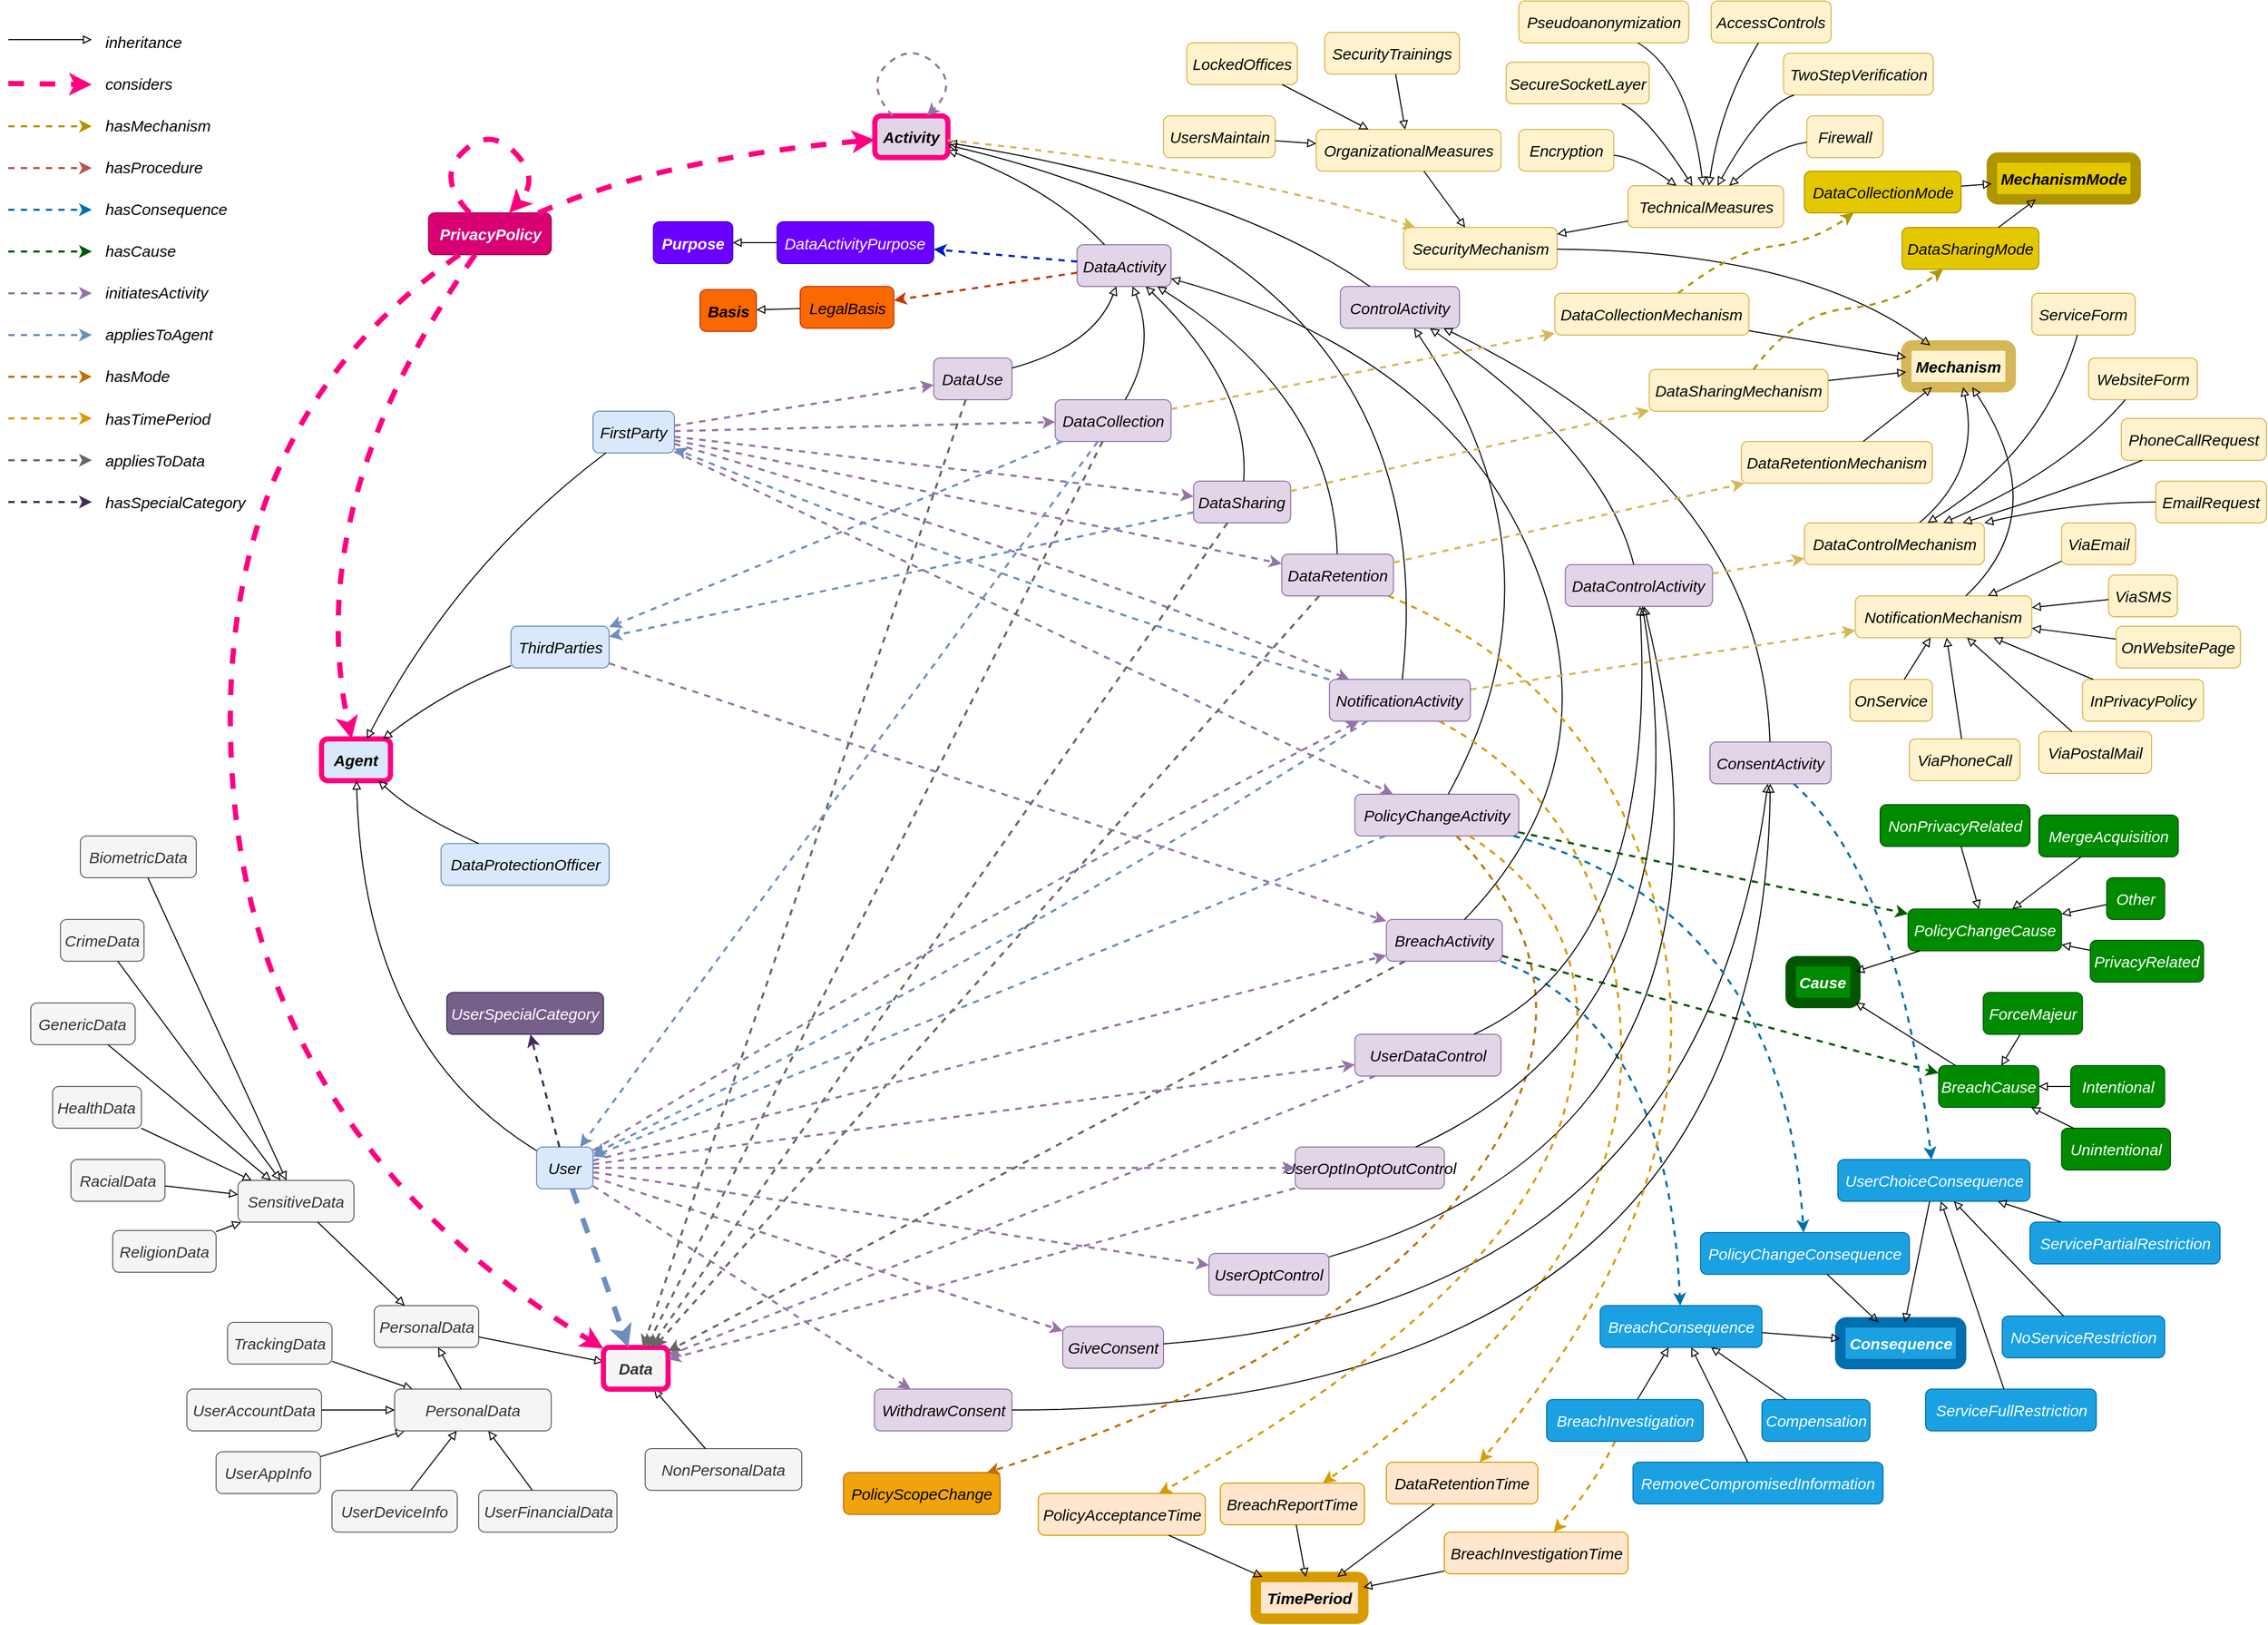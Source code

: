 <mxfile version="21.2.9" type="device" pages="7">
  <diagram id="i-zVF6f099AAMXjwXL_y" name="full">
    <mxGraphModel dx="4544" dy="2660" grid="1" gridSize="10" guides="1" tooltips="1" connect="1" arrows="1" fold="1" page="0" pageScale="1" pageWidth="827" pageHeight="1169" background="none" math="0" shadow="0">
      <root>
        <mxCell id="0" />
        <mxCell id="1" parent="0" />
        <mxCell id="CcIX3b4XJO-R3UWU8Bb1-1" value="PrivacyPolicy" style="rounded=1;whiteSpace=wrap;html=1;fontSize=15;fontStyle=3;fillColor=#d80073;fontColor=#ffffff;strokeColor=#A50040;shadow=0;fontFamily=Helvetica;" parent="1" vertex="1">
          <mxGeometry x="-417.5" y="-327" width="117.5" height="40" as="geometry" />
        </mxCell>
        <mxCell id="CcIX3b4XJO-R3UWU8Bb1-2" value="Mechanism" style="rounded=1;whiteSpace=wrap;html=1;fillColor=#fff2cc;strokeColor=#d6b656;fontSize=15;fontStyle=3;shadow=0;strokeWidth=10;fontFamily=Helvetica;" parent="1" vertex="1">
          <mxGeometry x="998" y="-200" width="100" height="40" as="geometry" />
        </mxCell>
        <mxCell id="CcIX3b4XJO-R3UWU8Bb1-4" value="Agent" style="rounded=1;whiteSpace=wrap;html=1;fillColor=#dae8fc;strokeColor=#FF0080;fontSize=15;fontStyle=3;shadow=0;strokeWidth=5;fontFamily=Helvetica;" parent="1" vertex="1">
          <mxGeometry x="-520" y="177" width="66" height="40" as="geometry" />
        </mxCell>
        <mxCell id="CcIX3b4XJO-R3UWU8Bb1-5" value="PolicyChangeActivity" style="rounded=1;whiteSpace=wrap;html=1;fillColor=#e1d5e7;strokeColor=#9673a6;fontSize=15;fontStyle=2;shadow=0;fontFamily=Helvetica;" parent="1" vertex="1">
          <mxGeometry x="469.81" y="230" width="157" height="40" as="geometry" />
        </mxCell>
        <mxCell id="CcIX3b4XJO-R3UWU8Bb1-12" value="DataControlActivity" style="rounded=1;whiteSpace=wrap;html=1;fillColor=#e1d5e7;strokeColor=#9673a6;fontSize=15;fontStyle=2;shadow=0;fontFamily=Helvetica;" parent="1" vertex="1">
          <mxGeometry x="671.37" y="10" width="141" height="40" as="geometry" />
        </mxCell>
        <mxCell id="CcIX3b4XJO-R3UWU8Bb1-13" value="ConsentActivity" style="rounded=1;whiteSpace=wrap;html=1;fillColor=#e1d5e7;strokeColor=#9673a6;fontSize=15;fontStyle=2;shadow=0;fontFamily=Helvetica;" parent="1" vertex="1">
          <mxGeometry x="810.0" y="180" width="116" height="40" as="geometry" />
        </mxCell>
        <mxCell id="CcIX3b4XJO-R3UWU8Bb1-14" value="ControlActivity" style="rounded=1;whiteSpace=wrap;html=1;fillColor=#e1d5e7;strokeColor=#9673a6;fontSize=15;fontStyle=2;shadow=0;fontFamily=Helvetica;" parent="1" vertex="1">
          <mxGeometry x="455.91" y="-256.5" width="114.09" height="40" as="geometry" />
        </mxCell>
        <mxCell id="CcIX3b4XJO-R3UWU8Bb1-16" value="" style="endArrow=block;html=1;endFill=0;fontSize=15;fontStyle=2;curved=1;shadow=0;fontFamily=Helvetica;" parent="1" source="CcIX3b4XJO-R3UWU8Bb1-12" target="CcIX3b4XJO-R3UWU8Bb1-14" edge="1">
          <mxGeometry width="50" height="50" relative="1" as="geometry">
            <mxPoint x="715.92" y="424" as="sourcePoint" />
            <mxPoint x="665.92" y="474" as="targetPoint" />
            <Array as="points">
              <mxPoint x="710" y="-100" />
            </Array>
          </mxGeometry>
        </mxCell>
        <mxCell id="CcIX3b4XJO-R3UWU8Bb1-18" value="" style="endArrow=block;html=1;endFill=0;fontSize=15;fontStyle=2;curved=1;shadow=0;fontFamily=Helvetica;" parent="1" source="CcIX3b4XJO-R3UWU8Bb1-13" target="CcIX3b4XJO-R3UWU8Bb1-14" edge="1">
          <mxGeometry width="50" height="50" relative="1" as="geometry">
            <mxPoint x="735.92" y="444" as="sourcePoint" />
            <mxPoint x="685.92" y="494" as="targetPoint" />
            <Array as="points">
              <mxPoint x="860" y="-70" />
            </Array>
          </mxGeometry>
        </mxCell>
        <mxCell id="CcIX3b4XJO-R3UWU8Bb1-19" value="" style="endArrow=block;html=1;endFill=0;fontSize=15;fontStyle=2;curved=1;shadow=0;fontFamily=Helvetica;" parent="1" source="CcIX3b4XJO-R3UWU8Bb1-5" target="CcIX3b4XJO-R3UWU8Bb1-14" edge="1">
          <mxGeometry width="50" height="50" relative="1" as="geometry">
            <mxPoint x="927.587" y="544" as="sourcePoint" />
            <mxPoint x="767" y="-193" as="targetPoint" />
            <Array as="points">
              <mxPoint x="680" y="10" />
            </Array>
          </mxGeometry>
        </mxCell>
        <mxCell id="CcIX3b4XJO-R3UWU8Bb1-20" value="" style="endArrow=block;html=1;endFill=0;fontSize=15;fontStyle=2;curved=1;shadow=0;fontFamily=Helvetica;" parent="1" source="CcIX3b4XJO-R3UWU8Bb1-14" target="CcIX3b4XJO-R3UWU8Bb1-3" edge="1">
          <mxGeometry width="50" height="50" relative="1" as="geometry">
            <mxPoint x="697.038" y="369" as="sourcePoint" />
            <mxPoint x="673.962" y="344" as="targetPoint" />
            <Array as="points">
              <mxPoint x="350" y="-350" />
            </Array>
          </mxGeometry>
        </mxCell>
        <mxCell id="CcIX3b4XJO-R3UWU8Bb1-21" value="BreachActivity" style="rounded=1;whiteSpace=wrap;html=1;fillColor=#e1d5e7;strokeColor=#9673a6;fontSize=15;fontStyle=2;shadow=0;fontFamily=Helvetica;" parent="1" vertex="1">
          <mxGeometry x="500.0" y="350" width="111" height="40" as="geometry" />
        </mxCell>
        <mxCell id="CcIX3b4XJO-R3UWU8Bb1-24" value="NotificationMechanism" style="rounded=1;whiteSpace=wrap;html=1;fillColor=#fff2cc;strokeColor=#d6b656;fontSize=15;fontStyle=2;shadow=0;fontFamily=Helvetica;" parent="1" vertex="1">
          <mxGeometry x="949.25" y="40" width="169" height="40" as="geometry" />
        </mxCell>
        <mxCell id="CcIX3b4XJO-R3UWU8Bb1-25" value="" style="endArrow=block;html=1;endFill=0;fontSize=15;fontStyle=2;curved=1;shadow=0;fontFamily=Helvetica;" parent="1" source="CcIX3b4XJO-R3UWU8Bb1-24" target="CcIX3b4XJO-R3UWU8Bb1-2" edge="1">
          <mxGeometry width="50" height="50" relative="1" as="geometry">
            <mxPoint x="1686.289" y="-1257.4" as="sourcePoint" />
            <mxPoint x="1663.711" y="-1312.4" as="targetPoint" />
            <Array as="points">
              <mxPoint x="1140" y="-40" />
            </Array>
          </mxGeometry>
        </mxCell>
        <mxCell id="CcIX3b4XJO-R3UWU8Bb1-26" value="BreachConsequence" style="rounded=1;whiteSpace=wrap;html=1;fillColor=#1ba1e2;strokeColor=#006EAF;fontSize=15;fontStyle=2;fontColor=#ffffff;shadow=0;fontFamily=Helvetica;" parent="1" vertex="1">
          <mxGeometry x="704.79" y="720" width="155" height="40" as="geometry" />
        </mxCell>
        <mxCell id="CcIX3b4XJO-R3UWU8Bb1-27" value="BreachInvestigationTime" style="rounded=1;whiteSpace=wrap;html=1;fillColor=#ffe6cc;strokeColor=#d79b00;fontSize=15;fontStyle=2;shadow=0;fontFamily=Helvetica;" parent="1" vertex="1">
          <mxGeometry x="555.5" y="937" width="176" height="40" as="geometry" />
        </mxCell>
        <mxCell id="CcIX3b4XJO-R3UWU8Bb1-28" value="Cause" style="rounded=1;whiteSpace=wrap;html=1;fillColor=#008a00;strokeColor=#005700;fontSize=15;fontStyle=3;fontColor=#ffffff;shadow=0;glass=0;gradientColor=none;strokeWidth=10;fontFamily=Helvetica;" parent="1" vertex="1">
          <mxGeometry x="887.25" y="390" width="62" height="40" as="geometry" />
        </mxCell>
        <mxCell id="CcIX3b4XJO-R3UWU8Bb1-29" value="RemoveCompromisedInformation" style="rounded=1;whiteSpace=wrap;html=1;fillColor=#1ba1e2;strokeColor=#006EAF;fontSize=15;fontStyle=2;fontColor=#ffffff;shadow=0;fontFamily=Helvetica;" parent="1" vertex="1">
          <mxGeometry x="736.25" y="870" width="239.5" height="40" as="geometry" />
        </mxCell>
        <mxCell id="CcIX3b4XJO-R3UWU8Bb1-30" value="Compensation" style="rounded=1;whiteSpace=wrap;html=1;fillColor=#1ba1e2;strokeColor=#006EAF;fontSize=15;fontStyle=2;fontColor=#ffffff;shadow=0;fontFamily=Helvetica;" parent="1" vertex="1">
          <mxGeometry x="859.79" y="810" width="103.5" height="40" as="geometry" />
        </mxCell>
        <mxCell id="CcIX3b4XJO-R3UWU8Bb1-32" value="BreachReportTime" style="rounded=1;whiteSpace=wrap;html=1;fillColor=#ffe6cc;strokeColor=#d79b00;fontSize=15;fontStyle=2;shadow=0;fontFamily=Helvetica;" parent="1" vertex="1">
          <mxGeometry x="341" y="890" width="138" height="40" as="geometry" />
        </mxCell>
        <mxCell id="CcIX3b4XJO-R3UWU8Bb1-33" value="TimePeriod" style="rounded=1;whiteSpace=wrap;html=1;fillColor=#ffe6cc;strokeColor=#d79b00;fontSize=15;fontStyle=3;shadow=0;strokeWidth=10;fontFamily=Helvetica;" parent="1" vertex="1">
          <mxGeometry x="374.87" y="980" width="103" height="40" as="geometry" />
        </mxCell>
        <mxCell id="CcIX3b4XJO-R3UWU8Bb1-34" value="" style="endArrow=block;html=1;endFill=0;fontSize=15;fontStyle=2;shadow=0;fontFamily=Helvetica;" parent="1" source="CcIX3b4XJO-R3UWU8Bb1-32" target="CcIX3b4XJO-R3UWU8Bb1-33" edge="1">
          <mxGeometry width="50" height="50" relative="1" as="geometry">
            <mxPoint x="1602.5" y="1094" as="sourcePoint" />
            <mxPoint x="1602.5" y="1039" as="targetPoint" />
          </mxGeometry>
        </mxCell>
        <mxCell id="CcIX3b4XJO-R3UWU8Bb1-35" value="" style="endArrow=block;html=1;endFill=0;fontSize=15;fontStyle=2;shadow=0;fontFamily=Helvetica;" parent="1" source="CcIX3b4XJO-R3UWU8Bb1-27" target="CcIX3b4XJO-R3UWU8Bb1-33" edge="1">
          <mxGeometry width="50" height="50" relative="1" as="geometry">
            <mxPoint x="1432.5" y="1309" as="sourcePoint" />
            <mxPoint x="1402.5" y="1329" as="targetPoint" />
          </mxGeometry>
        </mxCell>
        <mxCell id="CcIX3b4XJO-R3UWU8Bb1-36" value="" style="endArrow=classic;html=1;dashed=1;fontSize=15;fontStyle=2;startArrow=none;curved=1;fillColor=#008a00;strokeColor=#005700;shadow=0;strokeWidth=2;fontFamily=Helvetica;" parent="1" source="CcIX3b4XJO-R3UWU8Bb1-21" target="CcIX3b4XJO-R3UWU8Bb1-127" edge="1">
          <mxGeometry width="50" height="50" relative="1" as="geometry">
            <mxPoint x="1706.663" y="492.34" as="sourcePoint" />
            <mxPoint x="1679.997" y="472.34" as="targetPoint" />
            <Array as="points" />
          </mxGeometry>
        </mxCell>
        <mxCell id="CcIX3b4XJO-R3UWU8Bb1-38" value="" style="endArrow=block;html=1;endFill=0;fontSize=15;fontStyle=2;shadow=0;fontFamily=Helvetica;curved=1;" parent="1" source="CcIX3b4XJO-R3UWU8Bb1-29" target="CcIX3b4XJO-R3UWU8Bb1-26" edge="1">
          <mxGeometry width="50" height="50" relative="1" as="geometry">
            <mxPoint x="1971.807" y="1178.1" as="sourcePoint" />
            <mxPoint x="1998.473" y="1198.1" as="targetPoint" />
          </mxGeometry>
        </mxCell>
        <mxCell id="CcIX3b4XJO-R3UWU8Bb1-39" value="" style="endArrow=block;html=1;endFill=0;fontSize=15;fontStyle=2;shadow=0;fontFamily=Helvetica;curved=1;" parent="1" source="CcIX3b4XJO-R3UWU8Bb1-30" target="CcIX3b4XJO-R3UWU8Bb1-26" edge="1">
          <mxGeometry width="50" height="50" relative="1" as="geometry">
            <mxPoint x="1981.807" y="1188.1" as="sourcePoint" />
            <mxPoint x="2008.473" y="1208.1" as="targetPoint" />
          </mxGeometry>
        </mxCell>
        <mxCell id="CcIX3b4XJO-R3UWU8Bb1-40" value="" style="endArrow=block;html=1;endFill=0;fontSize=15;fontStyle=2;shadow=0;fontFamily=Helvetica;curved=1;" parent="1" source="CcIX3b4XJO-R3UWU8Bb1-31" target="CcIX3b4XJO-R3UWU8Bb1-26" edge="1">
          <mxGeometry width="50" height="50" relative="1" as="geometry">
            <mxPoint x="1991.807" y="1198.1" as="sourcePoint" />
            <mxPoint x="2018.473" y="1218.1" as="targetPoint" />
          </mxGeometry>
        </mxCell>
        <mxCell id="CcIX3b4XJO-R3UWU8Bb1-41" value="" style="endArrow=classic;html=1;dashed=1;fontSize=15;fontStyle=2;curved=1;fillColor=#1ba1e2;strokeColor=#006EAF;shadow=0;startArrow=none;strokeWidth=2;fontFamily=Helvetica;" parent="1" source="CcIX3b4XJO-R3UWU8Bb1-21" target="CcIX3b4XJO-R3UWU8Bb1-26" edge="1">
          <mxGeometry width="50" height="50" relative="1" as="geometry">
            <mxPoint x="1830" y="349.84" as="sourcePoint" />
            <mxPoint x="1750" y="334.84" as="targetPoint" />
            <Array as="points">
              <mxPoint x="770" y="450" />
            </Array>
          </mxGeometry>
        </mxCell>
        <mxCell id="CcIX3b4XJO-R3UWU8Bb1-43" value="" style="endArrow=classic;html=1;dashed=1;fontSize=15;fontStyle=2;curved=1;fillColor=#ffe6cc;strokeColor=#d79b00;shadow=0;strokeWidth=2;fontFamily=Helvetica;" parent="1" source="CcIX3b4XJO-R3UWU8Bb1-31" target="CcIX3b4XJO-R3UWU8Bb1-27" edge="1">
          <mxGeometry width="50" height="50" relative="1" as="geometry">
            <mxPoint x="63.333" y="450" as="sourcePoint" />
            <mxPoint x="10" y="400" as="targetPoint" />
            <Array as="points">
              <mxPoint x="700" y="890" />
            </Array>
          </mxGeometry>
        </mxCell>
        <mxCell id="CcIX3b4XJO-R3UWU8Bb1-45" value="" style="endArrow=classic;html=1;dashed=1;fontSize=15;fontStyle=2;curved=1;fillColor=#ffe6cc;strokeColor=#d79b00;shadow=0;strokeWidth=2;fontFamily=Helvetica;" parent="1" source="61tnpuy0RY4sNOKsgZpa-1" target="CcIX3b4XJO-R3UWU8Bb1-32" edge="1">
          <mxGeometry width="50" height="50" relative="1" as="geometry">
            <mxPoint x="601.066" y="275.0" as="sourcePoint" />
            <mxPoint x="-14.348" y="390" as="targetPoint" />
            <Array as="points">
              <mxPoint x="720" y="250" />
              <mxPoint x="730" y="690" />
            </Array>
          </mxGeometry>
        </mxCell>
        <mxCell id="CcIX3b4XJO-R3UWU8Bb1-51" value="User" style="rounded=1;whiteSpace=wrap;html=1;fillColor=#dae8fc;strokeColor=#6c8ebf;fontSize=15;fontStyle=2;shadow=0;fontFamily=Helvetica;" parent="1" vertex="1">
          <mxGeometry x="-314" y="568" width="54" height="40" as="geometry" />
        </mxCell>
        <mxCell id="CcIX3b4XJO-R3UWU8Bb1-52" value="DataProtectionOfficer" style="rounded=1;whiteSpace=wrap;html=1;fillColor=#dae8fc;strokeColor=#6c8ebf;fontSize=15;fontStyle=2;shadow=0;fontFamily=Helvetica;" parent="1" vertex="1">
          <mxGeometry x="-405.5" y="277.25" width="161" height="40" as="geometry" />
        </mxCell>
        <mxCell id="CcIX3b4XJO-R3UWU8Bb1-53" value="ThirdParties" style="rounded=1;whiteSpace=wrap;html=1;fillColor=#dae8fc;strokeColor=#6c8ebf;fontSize=15;fontStyle=2;shadow=0;fontFamily=Helvetica;" parent="1" vertex="1">
          <mxGeometry x="-338.5" y="69" width="94" height="40" as="geometry" />
        </mxCell>
        <mxCell id="CcIX3b4XJO-R3UWU8Bb1-58" value="NonPersonalData" style="rounded=1;whiteSpace=wrap;html=1;fillColor=#f5f5f5;fontColor=#333333;strokeColor=#666666;fontSize=15;fontStyle=2;shadow=0;fontFamily=Helvetica;" parent="1" vertex="1">
          <mxGeometry x="-210" y="857" width="150" height="40" as="geometry" />
        </mxCell>
        <mxCell id="CcIX3b4XJO-R3UWU8Bb1-59" value="SensitiveData" style="rounded=1;whiteSpace=wrap;html=1;fillColor=#f5f5f5;fontColor=#333333;strokeColor=#666666;fontSize=15;fontStyle=2;shadow=0;fontFamily=Helvetica;" parent="1" vertex="1">
          <mxGeometry x="-600" y="600" width="111" height="40" as="geometry" />
        </mxCell>
        <mxCell id="CcIX3b4XJO-R3UWU8Bb1-60" value="PersonalData" style="rounded=1;whiteSpace=wrap;html=1;fillColor=#f5f5f5;fontColor=#333333;strokeColor=#666666;fontSize=15;fontStyle=2;shadow=0;fontFamily=Helvetica;" parent="1" vertex="1">
          <mxGeometry x="-469.5" y="720" width="100" height="40" as="geometry" />
        </mxCell>
        <mxCell id="CcIX3b4XJO-R3UWU8Bb1-61" value="TrackingData" style="rounded=1;whiteSpace=wrap;html=1;fillColor=#f5f5f5;fontColor=#333333;strokeColor=#666666;fontSize=15;fontStyle=2;shadow=0;fontFamily=Helvetica;" parent="1" vertex="1">
          <mxGeometry x="-610" y="736" width="100" height="40" as="geometry" />
        </mxCell>
        <mxCell id="CcIX3b4XJO-R3UWU8Bb1-62" value="UserAccountData" style="rounded=1;whiteSpace=wrap;html=1;fillColor=#f5f5f5;fontColor=#333333;strokeColor=#666666;fontSize=15;fontStyle=2;shadow=0;fontFamily=Helvetica;" parent="1" vertex="1">
          <mxGeometry x="-649" y="800" width="129" height="40" as="geometry" />
        </mxCell>
        <mxCell id="CcIX3b4XJO-R3UWU8Bb1-63" value="UserAppInfo" style="rounded=1;whiteSpace=wrap;html=1;fillColor=#f5f5f5;fontColor=#333333;strokeColor=#666666;fontSize=15;fontStyle=2;shadow=0;fontFamily=Helvetica;" parent="1" vertex="1">
          <mxGeometry x="-621" y="860" width="100" height="40" as="geometry" />
        </mxCell>
        <mxCell id="CcIX3b4XJO-R3UWU8Bb1-64" value="UserDeviceInfo" style="rounded=1;whiteSpace=wrap;html=1;fillColor=#f5f5f5;fontColor=#333333;strokeColor=#666666;fontSize=15;fontStyle=2;shadow=0;fontFamily=Helvetica;" parent="1" vertex="1">
          <mxGeometry x="-510" y="897" width="120" height="40" as="geometry" />
        </mxCell>
        <mxCell id="CcIX3b4XJO-R3UWU8Bb1-65" value="UserFinancialData" style="rounded=1;whiteSpace=wrap;html=1;fillColor=#f5f5f5;fontColor=#333333;strokeColor=#666666;fontSize=15;fontStyle=2;shadow=0;fontFamily=Helvetica;" parent="1" vertex="1">
          <mxGeometry x="-369.5" y="897" width="132.5" height="40" as="geometry" />
        </mxCell>
        <mxCell id="CcIX3b4XJO-R3UWU8Bb1-66" value="BiometricData" style="rounded=1;whiteSpace=wrap;html=1;fillColor=#f5f5f5;fontColor=#333333;strokeColor=#666666;fontSize=15;fontStyle=2;shadow=0;fontFamily=Helvetica;" parent="1" vertex="1">
          <mxGeometry x="-751" y="270" width="111" height="40" as="geometry" />
        </mxCell>
        <mxCell id="CcIX3b4XJO-R3UWU8Bb1-67" value="CrimeData" style="rounded=1;whiteSpace=wrap;html=1;fillColor=#f5f5f5;fontColor=#333333;strokeColor=#666666;fontSize=15;fontStyle=2;shadow=0;fontFamily=Helvetica;" parent="1" vertex="1">
          <mxGeometry x="-770.06" y="350" width="80" height="40" as="geometry" />
        </mxCell>
        <mxCell id="CcIX3b4XJO-R3UWU8Bb1-68" value="GenericData" style="rounded=1;whiteSpace=wrap;html=1;fillColor=#f5f5f5;fontColor=#333333;strokeColor=#666666;fontSize=15;fontStyle=2;shadow=0;fontFamily=Helvetica;" parent="1" vertex="1">
          <mxGeometry x="-798.56" y="430" width="100" height="40" as="geometry" />
        </mxCell>
        <mxCell id="CcIX3b4XJO-R3UWU8Bb1-69" value="HealthData" style="rounded=1;whiteSpace=wrap;html=1;fillColor=#f5f5f5;fontColor=#333333;strokeColor=#666666;fontSize=15;fontStyle=2;shadow=0;fontFamily=Helvetica;" parent="1" vertex="1">
          <mxGeometry x="-777.56" y="510" width="85" height="40" as="geometry" />
        </mxCell>
        <mxCell id="CcIX3b4XJO-R3UWU8Bb1-70" value="RacialData" style="rounded=1;whiteSpace=wrap;html=1;fillColor=#f5f5f5;fontColor=#333333;strokeColor=#666666;fontSize=15;fontStyle=2;shadow=0;fontFamily=Helvetica;" parent="1" vertex="1">
          <mxGeometry x="-760" y="580" width="90" height="40" as="geometry" />
        </mxCell>
        <mxCell id="CcIX3b4XJO-R3UWU8Bb1-71" value="ReligionData" style="rounded=1;whiteSpace=wrap;html=1;fillColor=#f5f5f5;fontColor=#333333;strokeColor=#666666;fontSize=15;fontStyle=2;shadow=0;fontFamily=Helvetica;" parent="1" vertex="1">
          <mxGeometry x="-720" y="648" width="99" height="40" as="geometry" />
        </mxCell>
        <mxCell id="CcIX3b4XJO-R3UWU8Bb1-72" value="" style="endArrow=block;html=1;endFill=0;fontSize=15;fontStyle=2;shadow=0;curved=1;fontFamily=Helvetica;" parent="1" source="CcIX3b4XJO-R3UWU8Bb1-59" target="CcIX3b4XJO-R3UWU8Bb1-60" edge="1">
          <mxGeometry width="50" height="50" relative="1" as="geometry">
            <mxPoint x="-14.81" y="1537.98" as="sourcePoint" />
            <mxPoint x="-480.999" y="699" as="targetPoint" />
          </mxGeometry>
        </mxCell>
        <mxCell id="CcIX3b4XJO-R3UWU8Bb1-73" value="" style="endArrow=block;html=1;endFill=0;fontSize=15;fontStyle=2;shadow=0;fontFamily=Helvetica;" parent="1" source="CcIX3b4XJO-R3UWU8Bb1-61" target="y-dyS5vIyWXZ1245UoUS-1" edge="1">
          <mxGeometry width="50" height="50" relative="1" as="geometry">
            <mxPoint x="-81.279" y="1577.98" as="sourcePoint" />
            <mxPoint x="-60.801" y="1667.98" as="targetPoint" />
          </mxGeometry>
        </mxCell>
        <mxCell id="CcIX3b4XJO-R3UWU8Bb1-74" value="" style="endArrow=block;html=1;endFill=0;fontSize=15;fontStyle=2;shadow=0;fontFamily=Helvetica;" parent="1" source="CcIX3b4XJO-R3UWU8Bb1-62" target="y-dyS5vIyWXZ1245UoUS-1" edge="1">
          <mxGeometry width="50" height="50" relative="1" as="geometry">
            <mxPoint x="231.361" y="1617.98" as="sourcePoint" />
            <mxPoint x="159.139" y="1667.98" as="targetPoint" />
          </mxGeometry>
        </mxCell>
        <mxCell id="CcIX3b4XJO-R3UWU8Bb1-75" value="" style="endArrow=block;html=1;endFill=0;fontSize=15;fontStyle=2;shadow=0;fontFamily=Helvetica;" parent="1" source="CcIX3b4XJO-R3UWU8Bb1-63" target="y-dyS5vIyWXZ1245UoUS-1" edge="1">
          <mxGeometry width="50" height="50" relative="1" as="geometry">
            <mxPoint x="242.917" y="1557.98" as="sourcePoint" />
            <mxPoint x="147.583" y="1667.98" as="targetPoint" />
          </mxGeometry>
        </mxCell>
        <mxCell id="CcIX3b4XJO-R3UWU8Bb1-76" value="" style="endArrow=block;html=1;endFill=0;fontSize=15;fontStyle=2;shadow=0;fontFamily=Helvetica;" parent="1" source="CcIX3b4XJO-R3UWU8Bb1-64" target="y-dyS5vIyWXZ1245UoUS-1" edge="1">
          <mxGeometry width="50" height="50" relative="1" as="geometry">
            <mxPoint x="205.25" y="1407.98" as="sourcePoint" />
            <mxPoint x="142.631" y="1667.98" as="targetPoint" />
          </mxGeometry>
        </mxCell>
        <mxCell id="CcIX3b4XJO-R3UWU8Bb1-77" value="" style="endArrow=block;html=1;endFill=0;fontSize=15;fontStyle=2;shadow=0;curved=1;fontFamily=Helvetica;" parent="1" source="CcIX3b4XJO-R3UWU8Bb1-65" target="y-dyS5vIyWXZ1245UoUS-1" edge="1">
          <mxGeometry width="50" height="50" relative="1" as="geometry">
            <mxPoint x="250.62" y="1437.98" as="sourcePoint" />
            <mxPoint x="139.88" y="1667.98" as="targetPoint" />
          </mxGeometry>
        </mxCell>
        <mxCell id="CcIX3b4XJO-R3UWU8Bb1-78" value="" style="endArrow=block;html=1;endFill=0;fontSize=15;fontStyle=2;shadow=0;fontFamily=Helvetica;" parent="1" source="CcIX3b4XJO-R3UWU8Bb1-71" target="CcIX3b4XJO-R3UWU8Bb1-59" edge="1">
          <mxGeometry width="50" height="50" relative="1" as="geometry">
            <mxPoint x="261.94" y="1367.54" as="sourcePoint" />
            <mxPoint x="207.425" y="1677.54" as="targetPoint" />
          </mxGeometry>
        </mxCell>
        <mxCell id="CcIX3b4XJO-R3UWU8Bb1-79" value="" style="endArrow=block;html=1;endFill=0;fontSize=15;fontStyle=2;shadow=0;fontFamily=Helvetica;" parent="1" source="CcIX3b4XJO-R3UWU8Bb1-70" target="CcIX3b4XJO-R3UWU8Bb1-59" edge="1">
          <mxGeometry width="50" height="50" relative="1" as="geometry">
            <mxPoint x="-57.477" y="1597.54" as="sourcePoint" />
            <mxPoint x="4.857" y="1677.54" as="targetPoint" />
          </mxGeometry>
        </mxCell>
        <mxCell id="CcIX3b4XJO-R3UWU8Bb1-80" value="" style="endArrow=block;html=1;endFill=0;fontSize=15;fontStyle=2;shadow=0;fontFamily=Helvetica;" parent="1" source="CcIX3b4XJO-R3UWU8Bb1-69" target="CcIX3b4XJO-R3UWU8Bb1-59" edge="1">
          <mxGeometry width="50" height="50" relative="1" as="geometry">
            <mxPoint x="-47.477" y="1607.54" as="sourcePoint" />
            <mxPoint x="14.857" y="1687.54" as="targetPoint" />
          </mxGeometry>
        </mxCell>
        <mxCell id="CcIX3b4XJO-R3UWU8Bb1-81" value="" style="endArrow=block;html=1;endFill=0;fontSize=15;fontStyle=2;shadow=0;fontFamily=Helvetica;" parent="1" source="CcIX3b4XJO-R3UWU8Bb1-68" target="CcIX3b4XJO-R3UWU8Bb1-59" edge="1">
          <mxGeometry width="50" height="50" relative="1" as="geometry">
            <mxPoint x="-37.477" y="1617.54" as="sourcePoint" />
            <mxPoint x="24.857" y="1697.54" as="targetPoint" />
          </mxGeometry>
        </mxCell>
        <mxCell id="CcIX3b4XJO-R3UWU8Bb1-82" value="" style="endArrow=block;html=1;endFill=0;fontSize=15;fontStyle=2;shadow=0;fontFamily=Helvetica;" parent="1" source="CcIX3b4XJO-R3UWU8Bb1-67" target="CcIX3b4XJO-R3UWU8Bb1-59" edge="1">
          <mxGeometry width="50" height="50" relative="1" as="geometry">
            <mxPoint x="-27.477" y="1627.54" as="sourcePoint" />
            <mxPoint x="34.857" y="1707.54" as="targetPoint" />
          </mxGeometry>
        </mxCell>
        <mxCell id="CcIX3b4XJO-R3UWU8Bb1-83" value="" style="endArrow=block;html=1;endFill=0;fontSize=15;fontStyle=2;shadow=0;curved=1;fontFamily=Helvetica;" parent="1" source="CcIX3b4XJO-R3UWU8Bb1-66" target="CcIX3b4XJO-R3UWU8Bb1-59" edge="1">
          <mxGeometry width="50" height="50" relative="1" as="geometry">
            <mxPoint x="-17.477" y="1637.54" as="sourcePoint" />
            <mxPoint x="44.857" y="1717.54" as="targetPoint" />
          </mxGeometry>
        </mxCell>
        <mxCell id="CcIX3b4XJO-R3UWU8Bb1-84" value="" style="endArrow=block;html=1;endFill=0;fontSize=15;fontStyle=2;shadow=0;curved=1;fontFamily=Helvetica;" parent="1" source="CcIX3b4XJO-R3UWU8Bb1-58" target="4Ul_LHpnBtSVW_RfF9cD-1" edge="1">
          <mxGeometry width="50" height="50" relative="1" as="geometry">
            <mxPoint x="-100.833" y="1587.98" as="sourcePoint" />
            <mxPoint x="54.64" y="1751.12" as="targetPoint" />
            <Array as="points" />
          </mxGeometry>
        </mxCell>
        <mxCell id="CcIX3b4XJO-R3UWU8Bb1-85" value="" style="endArrow=block;html=1;endFill=0;fontSize=15;fontStyle=2;shadow=0;fontFamily=Helvetica;curved=1;" parent="1" source="CcIX3b4XJO-R3UWU8Bb1-60" target="4Ul_LHpnBtSVW_RfF9cD-1" edge="1">
          <mxGeometry width="50" height="50" relative="1" as="geometry">
            <mxPoint x="-90.833" y="1597.98" as="sourcePoint" />
            <mxPoint x="-11.809" y="1751.12" as="targetPoint" />
          </mxGeometry>
        </mxCell>
        <mxCell id="CcIX3b4XJO-R3UWU8Bb1-87" value="LegalBasis" style="rounded=1;whiteSpace=wrap;html=1;fillColor=#fa6800;strokeColor=#C73500;fontSize=15;fontStyle=2;fontColor=#000000;shadow=0;fontFamily=Helvetica;" parent="1" vertex="1">
          <mxGeometry x="-61.49" y="-256.5" width="89.75" height="40" as="geometry" />
        </mxCell>
        <mxCell id="CcIX3b4XJO-R3UWU8Bb1-88" value="MechanismMode" style="rounded=1;whiteSpace=wrap;html=1;fillColor=#e3c800;strokeColor=#B09500;fontSize=15;fontStyle=3;fontColor=#000000;shadow=0;strokeWidth=10;fontFamily=Helvetica;" parent="1" vertex="1">
          <mxGeometry x="1080" y="-380" width="137.75" height="40" as="geometry" />
        </mxCell>
        <mxCell id="CcIX3b4XJO-R3UWU8Bb1-91" value="UserSpecialCategory" style="rounded=1;whiteSpace=wrap;html=1;fillColor=#76608a;strokeColor=#432D57;fontSize=15;fontStyle=2;fontColor=#ffffff;shadow=0;fontFamily=Helvetica;" parent="1" vertex="1">
          <mxGeometry x="-400" y="420" width="150" height="40" as="geometry" />
        </mxCell>
        <mxCell id="CcIX3b4XJO-R3UWU8Bb1-92" value="DataActivityPurpose" style="rounded=1;whiteSpace=wrap;html=1;fillColor=#6a00ff;strokeColor=#3700CC;fontSize=15;fontStyle=2;fontColor=#ffffff;shadow=0;fontFamily=Helvetica;" parent="1" vertex="1">
          <mxGeometry x="-83.62" y="-318.5" width="150" height="40" as="geometry" />
        </mxCell>
        <mxCell id="CcIX3b4XJO-R3UWU8Bb1-97" value="SecurityMechanism" style="rounded=1;whiteSpace=wrap;html=1;fillColor=#fff2cc;strokeColor=#d6b656;fontSize=15;fontStyle=2;shadow=0;fontFamily=Helvetica;" parent="1" vertex="1">
          <mxGeometry x="516.6" y="-313" width="147" height="40" as="geometry" />
        </mxCell>
        <mxCell id="CcIX3b4XJO-R3UWU8Bb1-99" value="DataCollectionMechanism" style="rounded=1;whiteSpace=wrap;html=1;fillColor=#fff2cc;strokeColor=#d6b656;fontSize=15;fontStyle=2;shadow=0;fontFamily=Helvetica;" parent="1" vertex="1">
          <mxGeometry x="661.29" y="-250" width="186" height="40" as="geometry" />
        </mxCell>
        <mxCell id="CcIX3b4XJO-R3UWU8Bb1-100" value="" style="endArrow=block;html=1;endFill=0;fontSize=15;fontStyle=2;curved=1;shadow=0;fontFamily=Helvetica;" parent="1" source="pIO2bBWsaHQuIE4qCJqX-5" target="CcIX3b4XJO-R3UWU8Bb1-2" edge="1">
          <mxGeometry width="50" height="50" relative="1" as="geometry">
            <mxPoint x="1107.81" y="-1370.409" as="sourcePoint" />
            <mxPoint x="1266.056" y="-1314.9" as="targetPoint" />
            <Array as="points">
              <mxPoint x="1070" y="-80" />
            </Array>
          </mxGeometry>
        </mxCell>
        <mxCell id="CcIX3b4XJO-R3UWU8Bb1-101" value="" style="endArrow=block;html=1;endFill=0;fontSize=15;fontStyle=2;curved=1;shadow=0;fontFamily=Helvetica;" parent="1" source="CcIX3b4XJO-R3UWU8Bb1-98" target="CcIX3b4XJO-R3UWU8Bb1-2" edge="1">
          <mxGeometry width="50" height="50" relative="1" as="geometry">
            <mxPoint x="1234.449" y="-1516.46" as="sourcePoint" />
            <mxPoint x="1249.051" y="-1314.9" as="targetPoint" />
            <Array as="points" />
          </mxGeometry>
        </mxCell>
        <mxCell id="CcIX3b4XJO-R3UWU8Bb1-102" value="" style="endArrow=block;html=1;endFill=0;fontSize=15;fontStyle=2;curved=1;shadow=0;fontFamily=Helvetica;" parent="1" source="CcIX3b4XJO-R3UWU8Bb1-97" target="CcIX3b4XJO-R3UWU8Bb1-2" edge="1">
          <mxGeometry width="50" height="50" relative="1" as="geometry">
            <mxPoint x="864.903" y="-1923.96" as="sourcePoint" />
            <mxPoint x="708.14" y="-1901.31" as="targetPoint" />
            <Array as="points">
              <mxPoint x="900" y="-290" />
            </Array>
          </mxGeometry>
        </mxCell>
        <mxCell id="CcIX3b4XJO-R3UWU8Bb1-104" value="" style="endArrow=block;html=1;endFill=0;fontSize=15;fontStyle=2;curved=1;shadow=0;fontFamily=Helvetica;" parent="1" source="CcIX3b4XJO-R3UWU8Bb1-99" target="CcIX3b4XJO-R3UWU8Bb1-2" edge="1">
          <mxGeometry width="50" height="50" relative="1" as="geometry">
            <mxPoint x="1090.5" y="-1323.196" as="sourcePoint" />
            <mxPoint x="1210.5" y="-1301.974" as="targetPoint" />
            <Array as="points" />
          </mxGeometry>
        </mxCell>
        <mxCell id="CcIX3b4XJO-R3UWU8Bb1-105" value="TechnicalMeasures" style="rounded=1;whiteSpace=wrap;html=1;fillColor=#fff2cc;strokeColor=#d6b656;fontSize=15;fontStyle=2;shadow=0;fontFamily=Helvetica;" parent="1" vertex="1">
          <mxGeometry x="731.5" y="-353" width="149" height="40" as="geometry" />
        </mxCell>
        <mxCell id="CcIX3b4XJO-R3UWU8Bb1-106" value="OrganizationalMeasures" style="rounded=1;whiteSpace=wrap;html=1;fillColor=#fff2cc;strokeColor=#d6b656;fontSize=15;fontStyle=2;shadow=0;fontFamily=Helvetica;" parent="1" vertex="1">
          <mxGeometry x="432.81" y="-407" width="177" height="40" as="geometry" />
        </mxCell>
        <mxCell id="CcIX3b4XJO-R3UWU8Bb1-107" value="Encryption" style="rounded=1;whiteSpace=wrap;html=1;fillColor=#fff2cc;strokeColor=#d6b656;fontSize=15;fontStyle=2;shadow=0;fontFamily=Helvetica;" parent="1" vertex="1">
          <mxGeometry x="626.81" y="-407" width="91" height="40" as="geometry" />
        </mxCell>
        <mxCell id="CcIX3b4XJO-R3UWU8Bb1-108" value="Pseudoanonymization" style="rounded=1;whiteSpace=wrap;html=1;fillColor=#fff2cc;strokeColor=#d6b656;fontSize=15;fontStyle=2;shadow=0;fontFamily=Helvetica;" parent="1" vertex="1">
          <mxGeometry x="626.81" y="-530" width="162.79" height="40" as="geometry" />
        </mxCell>
        <mxCell id="CcIX3b4XJO-R3UWU8Bb1-109" value="" style="endArrow=block;html=1;endFill=0;fontSize=15;fontStyle=2;curved=1;shadow=0;fontFamily=Helvetica;" parent="1" source="CcIX3b4XJO-R3UWU8Bb1-107" target="CcIX3b4XJO-R3UWU8Bb1-105" edge="1">
          <mxGeometry width="50" height="50" relative="1" as="geometry">
            <mxPoint x="922.79" y="-1104.09" as="sourcePoint" />
            <mxPoint x="1052.79" y="-1118.589" as="targetPoint" />
            <Array as="points">
              <mxPoint x="740" y="-380" />
            </Array>
          </mxGeometry>
        </mxCell>
        <mxCell id="CcIX3b4XJO-R3UWU8Bb1-110" value="" style="endArrow=block;html=1;endFill=0;fontSize=15;fontStyle=2;curved=1;shadow=0;fontFamily=Helvetica;" parent="1" source="CcIX3b4XJO-R3UWU8Bb1-108" target="CcIX3b4XJO-R3UWU8Bb1-105" edge="1">
          <mxGeometry width="50" height="50" relative="1" as="geometry">
            <mxPoint x="587.79" y="-1274.61" as="sourcePoint" />
            <mxPoint x="647.79" y="-1244.61" as="targetPoint" />
            <Array as="points">
              <mxPoint x="790" y="-460" />
            </Array>
          </mxGeometry>
        </mxCell>
        <mxCell id="CcIX3b4XJO-R3UWU8Bb1-111" value="" style="endArrow=block;html=1;endFill=0;fontSize=15;fontStyle=2;curved=1;shadow=0;fontFamily=Helvetica;" parent="1" source="CcIX3b4XJO-R3UWU8Bb1-106" target="CcIX3b4XJO-R3UWU8Bb1-97" edge="1">
          <mxGeometry width="50" height="50" relative="1" as="geometry">
            <mxPoint x="519.5" y="-1248.764" as="sourcePoint" />
            <mxPoint x="564.5" y="-1246.456" as="targetPoint" />
          </mxGeometry>
        </mxCell>
        <mxCell id="CcIX3b4XJO-R3UWU8Bb1-112" value="" style="endArrow=block;html=1;endFill=0;fontSize=15;fontStyle=2;curved=1;shadow=0;fontFamily=Helvetica;" parent="1" source="CcIX3b4XJO-R3UWU8Bb1-105" target="CcIX3b4XJO-R3UWU8Bb1-97" edge="1">
          <mxGeometry width="50" height="50" relative="1" as="geometry">
            <mxPoint x="684.5" y="-1202.175" as="sourcePoint" />
            <mxPoint x="764.5" y="-1223.045" as="targetPoint" />
          </mxGeometry>
        </mxCell>
        <mxCell id="CcIX3b4XJO-R3UWU8Bb1-113" value="ViaEmail" style="rounded=1;whiteSpace=wrap;html=1;fillColor=#fff2cc;strokeColor=#d6b656;fontSize=15;fontStyle=2;shadow=0;fontFamily=Helvetica;" parent="1" vertex="1">
          <mxGeometry x="1146.75" y="-30" width="71" height="40" as="geometry" />
        </mxCell>
        <mxCell id="CcIX3b4XJO-R3UWU8Bb1-114" value="OnService" style="rounded=1;whiteSpace=wrap;html=1;fillColor=#fff2cc;strokeColor=#d6b656;fontSize=15;fontStyle=2;shadow=0;fontFamily=Helvetica;" parent="1" vertex="1">
          <mxGeometry x="944.0" y="120" width="79" height="40" as="geometry" />
        </mxCell>
        <mxCell id="CcIX3b4XJO-R3UWU8Bb1-115" value="InPrivacyPolicy" style="rounded=1;whiteSpace=wrap;html=1;fillColor=#fff2cc;strokeColor=#d6b656;fontSize=15;fontStyle=2;shadow=0;fontFamily=Helvetica;" parent="1" vertex="1">
          <mxGeometry x="1166.75" y="120" width="116" height="40" as="geometry" />
        </mxCell>
        <mxCell id="CcIX3b4XJO-R3UWU8Bb1-117" value="ViaPhoneCall" style="rounded=1;whiteSpace=wrap;html=1;fillColor=#fff2cc;strokeColor=#d6b656;fontSize=15;fontStyle=2;shadow=0;fontFamily=Helvetica;" parent="1" vertex="1">
          <mxGeometry x="1000.92" y="177" width="106" height="40" as="geometry" />
        </mxCell>
        <mxCell id="CcIX3b4XJO-R3UWU8Bb1-118" value="ViaSMS" style="rounded=1;whiteSpace=wrap;html=1;fillColor=#fff2cc;strokeColor=#d6b656;fontSize=15;fontStyle=2;shadow=0;fontFamily=Helvetica;" parent="1" vertex="1">
          <mxGeometry x="1191.75" y="20" width="66" height="40" as="geometry" />
        </mxCell>
        <mxCell id="CcIX3b4XJO-R3UWU8Bb1-119" value="ViaPostalMail" style="rounded=1;whiteSpace=wrap;html=1;fillColor=#fff2cc;strokeColor=#d6b656;fontSize=15;fontStyle=2;shadow=0;fontFamily=Helvetica;" parent="1" vertex="1">
          <mxGeometry x="1125" y="170" width="108" height="40" as="geometry" />
        </mxCell>
        <mxCell id="CcIX3b4XJO-R3UWU8Bb1-120" value="" style="endArrow=block;html=1;endFill=0;fontSize=15;fontStyle=2;curved=1;shadow=0;fontFamily=Helvetica;" parent="1" source="CcIX3b4XJO-R3UWU8Bb1-113" target="CcIX3b4XJO-R3UWU8Bb1-24" edge="1">
          <mxGeometry width="50" height="50" relative="1" as="geometry">
            <mxPoint x="1346.944" y="-1150.38" as="sourcePoint" />
            <mxPoint x="1229.056" y="-998.82" as="targetPoint" />
            <Array as="points" />
          </mxGeometry>
        </mxCell>
        <mxCell id="CcIX3b4XJO-R3UWU8Bb1-121" value="" style="endArrow=block;html=1;endFill=0;fontSize=15;fontStyle=2;curved=1;shadow=0;fontFamily=Helvetica;" parent="1" source="CcIX3b4XJO-R3UWU8Bb1-115" target="CcIX3b4XJO-R3UWU8Bb1-24" edge="1">
          <mxGeometry width="50" height="50" relative="1" as="geometry">
            <mxPoint x="1475" y="-1230.38" as="sourcePoint" />
            <mxPoint x="1400" y="-1190.38" as="targetPoint" />
            <Array as="points" />
          </mxGeometry>
        </mxCell>
        <mxCell id="CcIX3b4XJO-R3UWU8Bb1-122" value="" style="endArrow=block;html=1;endFill=0;fontSize=15;fontStyle=2;curved=1;shadow=0;startArrow=none;fontFamily=Helvetica;" parent="1" source="CcIX3b4XJO-R3UWU8Bb1-116" target="CcIX3b4XJO-R3UWU8Bb1-24" edge="1">
          <mxGeometry width="50" height="50" relative="1" as="geometry">
            <mxPoint x="1489.423" y="-1280.38" as="sourcePoint" />
            <mxPoint x="1385.577" y="-1190.38" as="targetPoint" />
          </mxGeometry>
        </mxCell>
        <mxCell id="CcIX3b4XJO-R3UWU8Bb1-123" value="" style="endArrow=block;html=1;endFill=0;fontSize=15;fontStyle=2;curved=1;shadow=0;fontFamily=Helvetica;" parent="1" source="CcIX3b4XJO-R3UWU8Bb1-114" target="CcIX3b4XJO-R3UWU8Bb1-24" edge="1">
          <mxGeometry width="50" height="50" relative="1" as="geometry">
            <mxPoint x="1492.278" y="-1330.38" as="sourcePoint" />
            <mxPoint x="1378.722" y="-1190.38" as="targetPoint" />
          </mxGeometry>
        </mxCell>
        <mxCell id="CcIX3b4XJO-R3UWU8Bb1-124" value="" style="endArrow=block;html=1;endFill=0;fontSize=15;fontStyle=2;curved=1;shadow=0;fontFamily=Helvetica;" parent="1" source="CcIX3b4XJO-R3UWU8Bb1-118" target="CcIX3b4XJO-R3UWU8Bb1-24" edge="1">
          <mxGeometry width="50" height="50" relative="1" as="geometry">
            <mxPoint x="1495.804" y="-1380.38" as="sourcePoint" />
            <mxPoint x="1375.196" y="-1190.38" as="targetPoint" />
          </mxGeometry>
        </mxCell>
        <mxCell id="CcIX3b4XJO-R3UWU8Bb1-125" value="" style="endArrow=block;html=1;endFill=0;fontSize=15;fontStyle=2;curved=1;shadow=0;fontFamily=Helvetica;" parent="1" source="CcIX3b4XJO-R3UWU8Bb1-119" target="CcIX3b4XJO-R3UWU8Bb1-24" edge="1">
          <mxGeometry width="50" height="50" relative="1" as="geometry">
            <mxPoint x="1498.071" y="-1430.38" as="sourcePoint" />
            <mxPoint x="1372.929" y="-1190.38" as="targetPoint" />
          </mxGeometry>
        </mxCell>
        <mxCell id="CcIX3b4XJO-R3UWU8Bb1-127" value="BreachCause" style="rounded=1;whiteSpace=wrap;html=1;fillColor=#008a00;strokeColor=#005700;fontSize=15;fontStyle=2;fontColor=#ffffff;shadow=0;fontFamily=Helvetica;" parent="1" vertex="1">
          <mxGeometry x="1029" y="490" width="96" height="40" as="geometry" />
        </mxCell>
        <mxCell id="CcIX3b4XJO-R3UWU8Bb1-129" value="Intentional" style="rounded=1;whiteSpace=wrap;html=1;fillColor=#008a00;strokeColor=#005700;fontSize=15;fontStyle=2;fontColor=#ffffff;shadow=0;fontFamily=Helvetica;" parent="1" vertex="1">
          <mxGeometry x="1155.5" y="490" width="90" height="40" as="geometry" />
        </mxCell>
        <mxCell id="CcIX3b4XJO-R3UWU8Bb1-130" value="Unintentional" style="rounded=1;whiteSpace=wrap;html=1;fillColor=#008a00;strokeColor=#005700;fontSize=15;fontStyle=2;fontColor=#ffffff;shadow=0;fontFamily=Helvetica;" parent="1" vertex="1">
          <mxGeometry x="1146.75" y="550" width="104.25" height="40" as="geometry" />
        </mxCell>
        <mxCell id="CcIX3b4XJO-R3UWU8Bb1-131" value="" style="endArrow=block;html=1;endFill=0;fontSize=15;fontStyle=2;curved=1;shadow=0;fontFamily=Helvetica;" parent="1" source="CcIX3b4XJO-R3UWU8Bb1-127" target="CcIX3b4XJO-R3UWU8Bb1-28" edge="1">
          <mxGeometry width="50" height="50" relative="1" as="geometry">
            <mxPoint x="2176.65" y="1200.21" as="sourcePoint" />
            <mxPoint x="2276.65" y="1200.21" as="targetPoint" />
            <Array as="points" />
          </mxGeometry>
        </mxCell>
        <mxCell id="CcIX3b4XJO-R3UWU8Bb1-133" value="" style="endArrow=block;html=1;endFill=0;fontSize=15;fontStyle=2;shadow=0;fontFamily=Helvetica;" parent="1" source="CcIX3b4XJO-R3UWU8Bb1-129" target="CcIX3b4XJO-R3UWU8Bb1-127" edge="1">
          <mxGeometry width="50" height="50" relative="1" as="geometry">
            <mxPoint x="2088.65" y="950.979" as="sourcePoint" />
            <mxPoint x="2138.65" y="933.121" as="targetPoint" />
          </mxGeometry>
        </mxCell>
        <mxCell id="CcIX3b4XJO-R3UWU8Bb1-134" value="" style="endArrow=block;html=1;endFill=0;fontSize=15;fontStyle=2;shadow=0;fontFamily=Helvetica;" parent="1" source="CcIX3b4XJO-R3UWU8Bb1-130" target="CcIX3b4XJO-R3UWU8Bb1-127" edge="1">
          <mxGeometry width="50" height="50" relative="1" as="geometry">
            <mxPoint x="2088.65" y="917.05" as="sourcePoint" />
            <mxPoint x="2138.65" y="917.05" as="targetPoint" />
          </mxGeometry>
        </mxCell>
        <mxCell id="CcIX3b4XJO-R3UWU8Bb1-135" value="DataCollectionMode" style="rounded=1;whiteSpace=wrap;html=1;fillColor=#e3c800;strokeColor=#B09500;fontSize=15;fontStyle=2;fontColor=#000000;shadow=0;fontFamily=Helvetica;" parent="1" vertex="1">
          <mxGeometry x="900.5" y="-367" width="150" height="40" as="geometry" />
        </mxCell>
        <mxCell id="CcIX3b4XJO-R3UWU8Bb1-136" value="DataSharingMode" style="rounded=1;whiteSpace=wrap;html=1;fillColor=#e3c800;strokeColor=#B09500;fontSize=15;fontStyle=2;fontColor=#000000;shadow=0;fontFamily=Helvetica;" parent="1" vertex="1">
          <mxGeometry x="994" y="-313" width="131" height="40" as="geometry" />
        </mxCell>
        <mxCell id="CcIX3b4XJO-R3UWU8Bb1-137" value="" style="endArrow=block;html=1;endFill=0;fontSize=15;fontStyle=2;curved=1;shadow=0;fontFamily=Helvetica;" parent="1" source="CcIX3b4XJO-R3UWU8Bb1-135" target="CcIX3b4XJO-R3UWU8Bb1-88" edge="1">
          <mxGeometry width="50" height="50" relative="1" as="geometry">
            <mxPoint x="-602.406" y="-936.48" as="sourcePoint" />
            <mxPoint x="-720.294" y="-784.92" as="targetPoint" />
          </mxGeometry>
        </mxCell>
        <mxCell id="CcIX3b4XJO-R3UWU8Bb1-138" value="" style="endArrow=block;html=1;endFill=0;fontSize=15;fontStyle=2;curved=1;shadow=0;fontFamily=Helvetica;" parent="1" source="CcIX3b4XJO-R3UWU8Bb1-136" target="CcIX3b4XJO-R3UWU8Bb1-88" edge="1">
          <mxGeometry width="50" height="50" relative="1" as="geometry">
            <mxPoint x="-417.85" y="-656.48" as="sourcePoint" />
            <mxPoint x="-484.85" y="-676.48" as="targetPoint" />
          </mxGeometry>
        </mxCell>
        <mxCell id="CcIX3b4XJO-R3UWU8Bb1-145" value="" style="endArrow=classic;html=1;dashed=1;fontSize=15;fontStyle=2;shadow=0;fillColor=#76608a;strokeColor=#432D57;strokeWidth=2;fontFamily=Helvetica;" parent="1" source="CcIX3b4XJO-R3UWU8Bb1-51" target="CcIX3b4XJO-R3UWU8Bb1-91" edge="1">
          <mxGeometry width="50" height="50" relative="1" as="geometry">
            <mxPoint x="389.5" y="46.64" as="sourcePoint" />
            <mxPoint x="357" y="6.64" as="targetPoint" />
          </mxGeometry>
        </mxCell>
        <mxCell id="CcIX3b4XJO-R3UWU8Bb1-147" value="DataActivity" style="rounded=1;whiteSpace=wrap;html=1;fillColor=#e1d5e7;strokeColor=#9673a6;fontSize=15;fontStyle=2;shadow=0;fontFamily=Helvetica;" parent="1" vertex="1">
          <mxGeometry x="203.75" y="-296.5" width="90" height="40" as="geometry" />
        </mxCell>
        <mxCell id="CcIX3b4XJO-R3UWU8Bb1-148" value="" style="endArrow=classic;html=1;dashed=1;fontSize=15;fontStyle=2;fillColor=#fa6800;strokeColor=#C73500;curved=1;shadow=0;strokeWidth=2;fontFamily=Helvetica;" parent="1" source="CcIX3b4XJO-R3UWU8Bb1-147" target="CcIX3b4XJO-R3UWU8Bb1-87" edge="1">
          <mxGeometry width="50" height="50" relative="1" as="geometry">
            <mxPoint x="898.297" y="315.08" as="sourcePoint" />
            <mxPoint x="897.623" y="205.08" as="targetPoint" />
            <Array as="points" />
          </mxGeometry>
        </mxCell>
        <mxCell id="CcIX3b4XJO-R3UWU8Bb1-150" value="" style="endArrow=block;html=1;endFill=0;fontSize=15;fontStyle=2;curved=1;shadow=0;fontFamily=Helvetica;" parent="1" source="CcIX3b4XJO-R3UWU8Bb1-147" target="CcIX3b4XJO-R3UWU8Bb1-3" edge="1">
          <mxGeometry width="50" height="50" relative="1" as="geometry">
            <mxPoint x="879.615" y="449" as="sourcePoint" />
            <mxPoint x="880.305" y="329" as="targetPoint" />
            <Array as="points">
              <mxPoint x="180" y="-350" />
            </Array>
          </mxGeometry>
        </mxCell>
        <mxCell id="CcIX3b4XJO-R3UWU8Bb1-151" value="" style="endArrow=classic;html=1;dashed=1;fontSize=15;fontStyle=2;fillColor=#0050ef;strokeColor=#001DBC;curved=1;shadow=0;strokeWidth=2;fontFamily=Helvetica;" parent="1" source="CcIX3b4XJO-R3UWU8Bb1-147" target="CcIX3b4XJO-R3UWU8Bb1-92" edge="1">
          <mxGeometry width="50" height="50" relative="1" as="geometry">
            <mxPoint x="704.5" y="316.322" as="sourcePoint" />
            <mxPoint x="653.148" y="292.24" as="targetPoint" />
            <Array as="points" />
          </mxGeometry>
        </mxCell>
        <mxCell id="CcIX3b4XJO-R3UWU8Bb1-155" value="GiveConsent" style="rounded=1;whiteSpace=wrap;html=1;fillColor=#e1d5e7;strokeColor=#9673a6;fontSize=15;fontStyle=2;shadow=0;fontFamily=Helvetica;" parent="1" vertex="1">
          <mxGeometry x="190" y="740" width="96.5" height="40" as="geometry" />
        </mxCell>
        <mxCell id="CcIX3b4XJO-R3UWU8Bb1-156" value="WithdrawConsent" style="rounded=1;whiteSpace=wrap;html=1;fillColor=#e1d5e7;strokeColor=#9673a6;fontSize=15;fontStyle=2;shadow=0;fontFamily=Helvetica;" parent="1" vertex="1">
          <mxGeometry x="9.63" y="800" width="131.75" height="40" as="geometry" />
        </mxCell>
        <mxCell id="CcIX3b4XJO-R3UWU8Bb1-157" value="" style="endArrow=block;html=1;endFill=0;fontSize=15;fontStyle=2;curved=1;shadow=0;fontFamily=Helvetica;" parent="1" source="CcIX3b4XJO-R3UWU8Bb1-155" target="CcIX3b4XJO-R3UWU8Bb1-13" edge="1">
          <mxGeometry width="50" height="50" relative="1" as="geometry">
            <mxPoint x="1131.75" y="702.13" as="sourcePoint" />
            <mxPoint x="864.25" y="550.967" as="targetPoint" />
            <Array as="points">
              <mxPoint x="800" y="720" />
            </Array>
          </mxGeometry>
        </mxCell>
        <mxCell id="CcIX3b4XJO-R3UWU8Bb1-158" value="" style="endArrow=block;html=1;endFill=0;fontSize=15;fontStyle=2;curved=1;shadow=0;fontFamily=Helvetica;" parent="1" source="CcIX3b4XJO-R3UWU8Bb1-156" target="CcIX3b4XJO-R3UWU8Bb1-13" edge="1">
          <mxGeometry width="50" height="50" relative="1" as="geometry">
            <mxPoint x="1115.536" y="672.13" as="sourcePoint" />
            <mxPoint x="1076.964" y="642.13" as="targetPoint" />
            <Array as="points">
              <mxPoint x="860" y="820" />
            </Array>
          </mxGeometry>
        </mxCell>
        <mxCell id="CcIX3b4XJO-R3UWU8Bb1-165" value="WebsiteForm" style="rounded=1;whiteSpace=wrap;html=1;fontSize=15;fontStyle=2;fillColor=#fff2cc;strokeColor=#d6b656;shadow=0;fontFamily=Helvetica;" parent="1" vertex="1">
          <mxGeometry x="1172.63" y="-188" width="104.25" height="40" as="geometry" />
        </mxCell>
        <mxCell id="CcIX3b4XJO-R3UWU8Bb1-169" value="DataSharing" style="rounded=1;whiteSpace=wrap;html=1;fillColor=#e1d5e7;strokeColor=#9673a6;fontSize=15;fontStyle=2;shadow=0;fontFamily=Helvetica;" parent="1" vertex="1">
          <mxGeometry x="315.29" y="-70" width="93" height="40" as="geometry" />
        </mxCell>
        <mxCell id="CcIX3b4XJO-R3UWU8Bb1-170" value="" style="endArrow=block;html=1;endFill=0;fontSize=15;fontStyle=2;curved=1;shadow=0;fontFamily=Helvetica;" parent="1" source="CcIX3b4XJO-R3UWU8Bb1-169" target="CcIX3b4XJO-R3UWU8Bb1-147" edge="1">
          <mxGeometry width="50" height="50" relative="1" as="geometry">
            <mxPoint x="956.5" y="449" as="sourcePoint" />
            <mxPoint x="956.5" y="349" as="targetPoint" />
            <Array as="points">
              <mxPoint x="370" y="-160" />
            </Array>
          </mxGeometry>
        </mxCell>
        <mxCell id="CcIX3b4XJO-R3UWU8Bb1-171" value="DataCollection" style="rounded=1;whiteSpace=wrap;html=1;fillColor=#e1d5e7;strokeColor=#9673a6;fontSize=15;fontStyle=2;shadow=0;fontFamily=Helvetica;" parent="1" vertex="1">
          <mxGeometry x="182.75" y="-148" width="111" height="40" as="geometry" />
        </mxCell>
        <mxCell id="CcIX3b4XJO-R3UWU8Bb1-173" value="DataUse" style="rounded=1;whiteSpace=wrap;html=1;fillColor=#e1d5e7;strokeColor=#9673a6;fontSize=15;fontStyle=2;shadow=0;fontFamily=Helvetica;" parent="1" vertex="1">
          <mxGeometry x="66.38" y="-188" width="75" height="40" as="geometry" />
        </mxCell>
        <mxCell id="CcIX3b4XJO-R3UWU8Bb1-174" value="" style="endArrow=block;html=1;endFill=0;fontSize=15;fontStyle=2;curved=1;shadow=0;fontFamily=Helvetica;" parent="1" source="CcIX3b4XJO-R3UWU8Bb1-171" target="CcIX3b4XJO-R3UWU8Bb1-147" edge="1">
          <mxGeometry width="50" height="50" relative="1" as="geometry">
            <mxPoint x="620" y="439.596" as="sourcePoint" />
            <mxPoint x="766.5" y="478.404" as="targetPoint" />
            <Array as="points">
              <mxPoint x="280" y="-200" />
            </Array>
          </mxGeometry>
        </mxCell>
        <mxCell id="CcIX3b4XJO-R3UWU8Bb1-175" value="" style="endArrow=block;html=1;endFill=0;fontSize=15;fontStyle=2;curved=1;shadow=0;fontFamily=Helvetica;" parent="1" source="CcIX3b4XJO-R3UWU8Bb1-172" target="CcIX3b4XJO-R3UWU8Bb1-147" edge="1">
          <mxGeometry width="50" height="50" relative="1" as="geometry">
            <mxPoint x="635.667" y="389" as="sourcePoint" />
            <mxPoint x="772.333" y="469" as="targetPoint" />
            <Array as="points">
              <mxPoint x="450" y="-150" />
            </Array>
          </mxGeometry>
        </mxCell>
        <mxCell id="CcIX3b4XJO-R3UWU8Bb1-176" value="" style="endArrow=block;html=1;endFill=0;fontSize=15;fontStyle=2;curved=1;shadow=0;fontFamily=Helvetica;" parent="1" source="CcIX3b4XJO-R3UWU8Bb1-173" target="CcIX3b4XJO-R3UWU8Bb1-147" edge="1">
          <mxGeometry width="50" height="50" relative="1" as="geometry">
            <mxPoint x="686.059" y="339" as="sourcePoint" />
            <mxPoint x="790.441" y="469" as="targetPoint" />
            <Array as="points">
              <mxPoint x="220" y="-200" />
            </Array>
          </mxGeometry>
        </mxCell>
        <mxCell id="CcIX3b4XJO-R3UWU8Bb1-177" value="DataRetentionMechanism" style="rounded=1;whiteSpace=wrap;html=1;fillColor=#fff2cc;strokeColor=#d6b656;fontSize=15;fontStyle=2;shadow=0;fontFamily=Helvetica;" parent="1" vertex="1">
          <mxGeometry x="840" y="-108" width="183" height="40" as="geometry" />
        </mxCell>
        <mxCell id="CcIX3b4XJO-R3UWU8Bb1-182" value="" style="endArrow=block;html=1;endFill=0;fontSize=15;fontStyle=2;curved=1;shadow=0;fontFamily=Helvetica;" parent="1" source="CcIX3b4XJO-R3UWU8Bb1-177" target="CcIX3b4XJO-R3UWU8Bb1-2" edge="1">
          <mxGeometry width="50" height="50" relative="1" as="geometry">
            <mxPoint x="1141.406" y="-1273.96" as="sourcePoint" />
            <mxPoint x="1057.534" y="-1446.46" as="targetPoint" />
            <Array as="points" />
          </mxGeometry>
        </mxCell>
        <mxCell id="CcIX3b4XJO-R3UWU8Bb1-191" value="DataRetentionTime" style="rounded=1;whiteSpace=wrap;html=1;fillColor=#ffe6cc;strokeColor=#d79b00;fontSize=15;fontStyle=2;shadow=0;fontFamily=Helvetica;" parent="1" vertex="1">
          <mxGeometry x="500" y="870" width="145" height="40" as="geometry" />
        </mxCell>
        <mxCell id="CcIX3b4XJO-R3UWU8Bb1-192" value="" style="endArrow=block;html=1;endFill=0;fontSize=15;fontStyle=2;shadow=0;fontFamily=Helvetica;" parent="1" source="CcIX3b4XJO-R3UWU8Bb1-191" target="CcIX3b4XJO-R3UWU8Bb1-33" edge="1">
          <mxGeometry width="50" height="50" relative="1" as="geometry">
            <mxPoint x="1459.643" y="1389" as="sourcePoint" />
            <mxPoint x="1425.37" y="1430" as="targetPoint" />
          </mxGeometry>
        </mxCell>
        <mxCell id="CcIX3b4XJO-R3UWU8Bb1-194" value="" style="endArrow=block;html=1;endFill=0;fontSize=15;fontStyle=2;curved=1;shadow=0;fontFamily=Helvetica;" parent="1" source="CcIX3b4XJO-R3UWU8Bb1-21" target="CcIX3b4XJO-R3UWU8Bb1-147" edge="1">
          <mxGeometry width="50" height="50" relative="1" as="geometry">
            <mxPoint x="956.5" y="449" as="sourcePoint" />
            <mxPoint x="956.5" y="349" as="targetPoint" />
            <Array as="points">
              <mxPoint x="720" y="200" />
              <mxPoint x="560" y="-190" />
            </Array>
          </mxGeometry>
        </mxCell>
        <mxCell id="CcIX3b4XJO-R3UWU8Bb1-196" value="PolicyScopeChange" style="rounded=1;whiteSpace=wrap;html=1;fontSize=15;fontStyle=2;fillColor=#f0a30a;strokeColor=#BD7000;fontColor=#000000;shadow=0;fontFamily=Helvetica;" parent="1" vertex="1">
          <mxGeometry x="-20" y="880" width="150" height="40" as="geometry" />
        </mxCell>
        <mxCell id="CcIX3b4XJO-R3UWU8Bb1-197" value="" style="endArrow=classic;html=1;dashed=1;fontSize=15;fontStyle=2;curved=1;fillColor=#f0a30a;strokeColor=#BD7000;shadow=0;strokeWidth=2;fontFamily=Helvetica;" parent="1" source="CcIX3b4XJO-R3UWU8Bb1-5" target="CcIX3b4XJO-R3UWU8Bb1-196" edge="1">
          <mxGeometry width="50" height="50" relative="1" as="geometry">
            <mxPoint x="1269.772" y="541.38" as="sourcePoint" />
            <mxPoint x="1373.168" y="581.3" as="targetPoint" />
            <Array as="points">
              <mxPoint x="710" y="420" />
              <mxPoint x="460" y="770" />
            </Array>
          </mxGeometry>
        </mxCell>
        <mxCell id="CcIX3b4XJO-R3UWU8Bb1-199" value="" style="endArrow=classic;html=1;dashed=1;fontSize=15;fontStyle=2;curved=1;fillColor=#ffe6cc;strokeColor=#d79b00;shadow=0;strokeWidth=2;fontFamily=Helvetica;" parent="1" source="CcIX3b4XJO-R3UWU8Bb1-172" target="CcIX3b4XJO-R3UWU8Bb1-191" edge="1">
          <mxGeometry width="50" height="50" relative="1" as="geometry">
            <mxPoint x="609" y="610.07" as="sourcePoint" />
            <mxPoint x="450.9" y="561.12" as="targetPoint" />
            <Array as="points">
              <mxPoint x="720" y="130" />
              <mxPoint x="810" y="610" />
            </Array>
          </mxGeometry>
        </mxCell>
        <mxCell id="CcIX3b4XJO-R3UWU8Bb1-202" value="Purpose" style="rounded=1;whiteSpace=wrap;html=1;fillColor=#6a00ff;strokeColor=#3700CC;fontSize=15;fontStyle=3;fontColor=#ffffff;shadow=0;fontFamily=Helvetica;" parent="1" vertex="1">
          <mxGeometry x="-202.12" y="-318.5" width="76" height="40" as="geometry" />
        </mxCell>
        <mxCell id="CcIX3b4XJO-R3UWU8Bb1-203" value="" style="endArrow=block;html=1;endFill=0;fontSize=15;fontStyle=2;shadow=0;fontFamily=Helvetica;" parent="1" source="CcIX3b4XJO-R3UWU8Bb1-92" target="CcIX3b4XJO-R3UWU8Bb1-202" edge="1">
          <mxGeometry width="50" height="50" relative="1" as="geometry">
            <mxPoint x="724.698" y="-719.05" as="sourcePoint" />
            <mxPoint x="679.862" y="-690.05" as="targetPoint" />
          </mxGeometry>
        </mxCell>
        <mxCell id="CcIX3b4XJO-R3UWU8Bb1-206" value="Consequence" style="rounded=1;whiteSpace=wrap;html=1;fillColor=#1ba1e2;strokeColor=#006EAF;fontSize=15;fontStyle=3;fontColor=#ffffff;shadow=0;strokeWidth=10;fontFamily=Helvetica;" parent="1" vertex="1">
          <mxGeometry x="934.81" y="736" width="115.69" height="40" as="geometry" />
        </mxCell>
        <mxCell id="CcIX3b4XJO-R3UWU8Bb1-207" value="" style="endArrow=block;html=1;endFill=0;fontSize=15;fontStyle=2;shadow=0;curved=1;fontFamily=Helvetica;" parent="1" source="CcIX3b4XJO-R3UWU8Bb1-26" target="CcIX3b4XJO-R3UWU8Bb1-206" edge="1">
          <mxGeometry width="50" height="50" relative="1" as="geometry">
            <mxPoint x="1688.808" y="1058.72" as="sourcePoint" />
            <mxPoint x="1643.972" y="1087.72" as="targetPoint" />
          </mxGeometry>
        </mxCell>
        <mxCell id="CcIX3b4XJO-R3UWU8Bb1-208" value="Basis" style="rounded=1;whiteSpace=wrap;html=1;fillColor=#fa6800;strokeColor=#C73500;fontSize=15;fontStyle=3;fontColor=#000000;shadow=0;fontFamily=Helvetica;" parent="1" vertex="1">
          <mxGeometry x="-157.49" y="-253.5" width="54" height="40" as="geometry" />
        </mxCell>
        <mxCell id="CcIX3b4XJO-R3UWU8Bb1-209" value="" style="endArrow=block;html=1;endFill=0;fontSize=15;fontStyle=2;shadow=0;fontFamily=Helvetica;" parent="1" source="CcIX3b4XJO-R3UWU8Bb1-87" target="CcIX3b4XJO-R3UWU8Bb1-208" edge="1">
          <mxGeometry width="50" height="50" relative="1" as="geometry">
            <mxPoint x="1220.82" y="-793.01" as="sourcePoint" />
            <mxPoint x="1181.01" y="-793.01" as="targetPoint" />
          </mxGeometry>
        </mxCell>
        <mxCell id="pIO2bBWsaHQuIE4qCJqX-3" value="UserDataControl" style="rounded=1;whiteSpace=wrap;html=1;fillColor=#e1d5e7;strokeColor=#9673a6;fontSize=15;fontStyle=2;shadow=0;fontFamily=Helvetica;" parent="1" vertex="1">
          <mxGeometry x="469.81" y="460" width="140" height="40" as="geometry" />
        </mxCell>
        <mxCell id="pIO2bBWsaHQuIE4qCJqX-4" value="UserOptInOptOutControl" style="rounded=1;whiteSpace=wrap;html=1;fillColor=#e1d5e7;strokeColor=#9673a6;fontSize=15;fontStyle=2;shadow=0;fontFamily=Helvetica;" parent="1" vertex="1">
          <mxGeometry x="412.71" y="568" width="142.79" height="40" as="geometry" />
        </mxCell>
        <mxCell id="pIO2bBWsaHQuIE4qCJqX-5" value="DataControlMechanism" style="rounded=1;whiteSpace=wrap;html=1;fillColor=#fff2cc;strokeColor=#d6b656;fontSize=15;fontStyle=2;shadow=0;fontFamily=Helvetica;" parent="1" vertex="1">
          <mxGeometry x="900.5" y="-30" width="172.31" height="40" as="geometry" />
        </mxCell>
        <mxCell id="pIO2bBWsaHQuIE4qCJqX-6" value="" style="endArrow=block;html=1;endFill=0;fontSize=15;fontStyle=2;curved=1;shadow=0;fontFamily=Helvetica;" parent="1" source="CcIX3b4XJO-R3UWU8Bb1-165" target="pIO2bBWsaHQuIE4qCJqX-5" edge="1">
          <mxGeometry width="50" height="50" relative="1" as="geometry">
            <mxPoint x="1764" y="-621" as="sourcePoint" />
            <mxPoint x="953.151" y="-1204.53" as="targetPoint" />
            <Array as="points">
              <mxPoint x="1150" y="-80" />
            </Array>
          </mxGeometry>
        </mxCell>
        <mxCell id="pIO2bBWsaHQuIE4qCJqX-7" value="" style="endArrow=block;html=1;endFill=0;fontSize=15;fontStyle=2;curved=1;shadow=0;fontFamily=Helvetica;" parent="1" source="pIO2bBWsaHQuIE4qCJqX-3" target="CcIX3b4XJO-R3UWU8Bb1-12" edge="1">
          <mxGeometry width="50" height="50" relative="1" as="geometry">
            <mxPoint x="785.559" y="613.01" as="sourcePoint" />
            <mxPoint x="753.441" y="585.01" as="targetPoint" />
            <Array as="points">
              <mxPoint x="760" y="380" />
            </Array>
          </mxGeometry>
        </mxCell>
        <mxCell id="pIO2bBWsaHQuIE4qCJqX-8" value="" style="endArrow=block;html=1;endFill=0;fontSize=15;fontStyle=2;curved=1;shadow=0;fontFamily=Helvetica;" parent="1" source="pIO2bBWsaHQuIE4qCJqX-4" target="CcIX3b4XJO-R3UWU8Bb1-12" edge="1">
          <mxGeometry width="50" height="50" relative="1" as="geometry">
            <mxPoint x="962.857" y="582.89" as="sourcePoint" />
            <mxPoint x="920.738" y="545.01" as="targetPoint" />
            <Array as="points">
              <mxPoint x="810" y="440" />
            </Array>
          </mxGeometry>
        </mxCell>
        <mxCell id="y-dyS5vIyWXZ1245UoUS-1" value="&lt;div style=&quot;font-size: 15px;&quot;&gt;PersonalData&lt;/div&gt;" style="rounded=1;whiteSpace=wrap;html=1;fillColor=#f5f5f5;fontColor=#333333;strokeColor=#666666;fontSize=15;fontStyle=2;shadow=0;fontFamily=Helvetica;" parent="1" vertex="1">
          <mxGeometry x="-450" y="800" width="150" height="40" as="geometry" />
        </mxCell>
        <mxCell id="y-dyS5vIyWXZ1245UoUS-2" value="" style="endArrow=block;html=1;endFill=0;fontSize=15;fontStyle=2;shadow=0;curved=1;fontFamily=Helvetica;" parent="1" source="y-dyS5vIyWXZ1245UoUS-1" target="CcIX3b4XJO-R3UWU8Bb1-60" edge="1">
          <mxGeometry width="50" height="50" relative="1" as="geometry">
            <mxPoint x="90.393" y="1729.81" as="sourcePoint" />
            <mxPoint x="45.607" y="1761.12" as="targetPoint" />
          </mxGeometry>
        </mxCell>
        <mxCell id="guy27e7aqNY7_RG8qsA0-3" value="UserOptControl" style="rounded=1;whiteSpace=wrap;html=1;fillColor=#e1d5e7;strokeColor=#9673a6;fontSize=15;fontStyle=2;shadow=0;fontFamily=Helvetica;" parent="1" vertex="1">
          <mxGeometry x="330" y="670" width="115" height="40" as="geometry" />
        </mxCell>
        <mxCell id="guy27e7aqNY7_RG8qsA0-4" value="" style="endArrow=block;html=1;endFill=0;fontSize=15;fontStyle=2;curved=1;shadow=0;fontFamily=Helvetica;" parent="1" source="guy27e7aqNY7_RG8qsA0-3" target="CcIX3b4XJO-R3UWU8Bb1-12" edge="1">
          <mxGeometry width="50" height="50" relative="1" as="geometry">
            <mxPoint x="913" y="626.01" as="sourcePoint" />
            <mxPoint x="885.599" y="545.01" as="targetPoint" />
            <Array as="points">
              <mxPoint x="870" y="550" />
            </Array>
          </mxGeometry>
        </mxCell>
        <mxCell id="SCjSau2hbUJthauaJq3d-1" value="FirstParty" style="rounded=1;whiteSpace=wrap;html=1;fillColor=#dae8fc;strokeColor=#6c8ebf;fontSize=15;fontStyle=2;shadow=0;fontFamily=Helvetica;" parent="1" vertex="1">
          <mxGeometry x="-260" y="-137" width="78" height="40" as="geometry" />
        </mxCell>
        <mxCell id="SCjSau2hbUJthauaJq3d-4" value="UserChoiceConsequence" style="rounded=1;whiteSpace=wrap;html=1;fillColor=#1ba1e2;strokeColor=#006EAF;fontSize=15;fontStyle=2;fontColor=#ffffff;shadow=0;fontFamily=Helvetica;" parent="1" vertex="1">
          <mxGeometry x="932.5" y="580" width="184" height="40" as="geometry" />
        </mxCell>
        <mxCell id="SCjSau2hbUJthauaJq3d-6" value="" style="endArrow=block;html=1;endFill=0;fontSize=15;fontStyle=2;shadow=0;fontFamily=Helvetica;" parent="1" source="SCjSau2hbUJthauaJq3d-4" target="CcIX3b4XJO-R3UWU8Bb1-206" edge="1">
          <mxGeometry width="50" height="50" relative="1" as="geometry">
            <mxPoint x="1358.701" y="1175.35" as="sourcePoint" />
            <mxPoint x="1359.419" y="1073.85" as="targetPoint" />
          </mxGeometry>
        </mxCell>
        <mxCell id="SCjSau2hbUJthauaJq3d-7" value="" style="endArrow=classic;html=1;dashed=1;fontSize=15;fontStyle=2;shadow=0;fillColor=#1ba1e2;strokeColor=#006EAF;strokeWidth=2;fontFamily=Helvetica;curved=1;" parent="1" source="CcIX3b4XJO-R3UWU8Bb1-13" target="SCjSau2hbUJthauaJq3d-4" edge="1">
          <mxGeometry width="50" height="50" relative="1" as="geometry">
            <mxPoint x="1176.5" y="356.79" as="sourcePoint" />
            <mxPoint x="1387" y="381.757" as="targetPoint" />
            <Array as="points">
              <mxPoint x="990" y="310" />
            </Array>
          </mxGeometry>
        </mxCell>
        <mxCell id="SCjSau2hbUJthauaJq3d-9" value="ServiceFullRestriction" style="rounded=1;whiteSpace=wrap;html=1;fillColor=#1ba1e2;strokeColor=#006EAF;fontSize=15;fontStyle=2;fontColor=#ffffff;shadow=0;fontFamily=Helvetica;" parent="1" vertex="1">
          <mxGeometry x="1016.5" y="800" width="163.5" height="40" as="geometry" />
        </mxCell>
        <mxCell id="SCjSau2hbUJthauaJq3d-10" value="ServicePartialRestriction" style="rounded=1;whiteSpace=wrap;html=1;fillColor=#1ba1e2;strokeColor=#006EAF;fontSize=15;fontStyle=2;fontColor=#ffffff;shadow=0;fontFamily=Helvetica;" parent="1" vertex="1">
          <mxGeometry x="1116.5" y="640" width="182" height="40" as="geometry" />
        </mxCell>
        <mxCell id="SCjSau2hbUJthauaJq3d-11" value="" style="endArrow=block;html=1;endFill=0;fontSize=15;fontStyle=2;shadow=0;fontFamily=Helvetica;" parent="1" source="SCjSau2hbUJthauaJq3d-9" target="SCjSau2hbUJthauaJq3d-4" edge="1">
          <mxGeometry width="50" height="50" relative="1" as="geometry">
            <mxPoint x="2143.31" y="1239.401" as="sourcePoint" />
            <mxPoint x="2077.81" y="1220.353" as="targetPoint" />
          </mxGeometry>
        </mxCell>
        <mxCell id="SCjSau2hbUJthauaJq3d-12" value="" style="endArrow=block;html=1;endFill=0;fontSize=15;fontStyle=2;shadow=0;fontFamily=Helvetica;" parent="1" source="SCjSau2hbUJthauaJq3d-10" target="SCjSau2hbUJthauaJq3d-4" edge="1">
          <mxGeometry width="50" height="50" relative="1" as="geometry">
            <mxPoint x="2153.31" y="1249.401" as="sourcePoint" />
            <mxPoint x="2087.81" y="1230.353" as="targetPoint" />
          </mxGeometry>
        </mxCell>
        <mxCell id="tiL98PConF093X4OqBO3-3" value="" style="endArrow=classic;html=1;dashed=1;fontSize=15;fontStyle=2;curved=1;fillColor=#008a00;strokeColor=#005700;shadow=0;strokeWidth=2;fontFamily=Helvetica;" parent="1" source="CcIX3b4XJO-R3UWU8Bb1-5" target="tiL98PConF093X4OqBO3-5" edge="1">
          <mxGeometry width="50" height="50" relative="1" as="geometry">
            <mxPoint x="1299.552" y="444.06" as="sourcePoint" />
            <mxPoint x="1404.258" y="511.5" as="targetPoint" />
            <Array as="points" />
          </mxGeometry>
        </mxCell>
        <mxCell id="tiL98PConF093X4OqBO3-1" value="" style="endArrow=classic;html=1;dashed=1;fontSize=15;fontStyle=2;curved=1;fillColor=#1ba1e2;strokeColor=#006EAF;shadow=0;strokeWidth=2;fontFamily=Helvetica;" parent="1" source="CcIX3b4XJO-R3UWU8Bb1-5" target="tiL98PConF093X4OqBO3-7" edge="1">
          <mxGeometry width="50" height="50" relative="1" as="geometry">
            <mxPoint x="1268.5" y="444.06" as="sourcePoint" />
            <mxPoint x="1268.5" y="487.94" as="targetPoint" />
            <Array as="points">
              <mxPoint x="880" y="340" />
            </Array>
          </mxGeometry>
        </mxCell>
        <mxCell id="tiL98PConF093X4OqBO3-5" value="PolicyChangeCause" style="rounded=1;whiteSpace=wrap;html=1;fillColor=#008a00;strokeColor=#005700;fontSize=15;fontStyle=2;fontColor=#ffffff;shadow=0;fontFamily=Helvetica;" parent="1" vertex="1">
          <mxGeometry x="999.75" y="340" width="147" height="40" as="geometry" />
        </mxCell>
        <mxCell id="tiL98PConF093X4OqBO3-6" value="" style="endArrow=block;html=1;endFill=0;fontSize=15;fontStyle=2;curved=1;shadow=0;fontFamily=Helvetica;" parent="1" source="tiL98PConF093X4OqBO3-5" target="CcIX3b4XJO-R3UWU8Bb1-28" edge="1">
          <mxGeometry width="50" height="50" relative="1" as="geometry">
            <mxPoint x="2195.83" y="666.25" as="sourcePoint" />
            <mxPoint x="1495.06" y="346.351" as="targetPoint" />
          </mxGeometry>
        </mxCell>
        <mxCell id="tiL98PConF093X4OqBO3-7" value="PolicyChangeConsequence" style="rounded=1;whiteSpace=wrap;html=1;fillColor=#1ba1e2;strokeColor=#006EAF;fontSize=15;fontStyle=2;fontColor=#ffffff;shadow=0;fontFamily=Helvetica;" parent="1" vertex="1">
          <mxGeometry x="800.92" y="650" width="200" height="40" as="geometry" />
        </mxCell>
        <mxCell id="tiL98PConF093X4OqBO3-8" value="" style="endArrow=block;html=1;endFill=0;fontSize=15;fontStyle=2;shadow=0;curved=1;fontFamily=Helvetica;" parent="1" source="tiL98PConF093X4OqBO3-7" target="CcIX3b4XJO-R3UWU8Bb1-206" edge="1">
          <mxGeometry width="50" height="50" relative="1" as="geometry">
            <mxPoint x="1707.822" y="1557.85" as="sourcePoint" />
            <mxPoint x="1649.928" y="1507.35" as="targetPoint" />
          </mxGeometry>
        </mxCell>
        <mxCell id="Q3jrx0tUXMYG4oBIeWaG-2" value="ForceMajeur" style="rounded=1;whiteSpace=wrap;html=1;fillColor=#008a00;strokeColor=#005700;fontSize=15;fontStyle=2;fontColor=#ffffff;shadow=0;fontFamily=Helvetica;" parent="1" vertex="1">
          <mxGeometry x="1071.75" y="420" width="95" height="40" as="geometry" />
        </mxCell>
        <mxCell id="Q3jrx0tUXMYG4oBIeWaG-3" value="NoServiceRestriction" style="rounded=1;whiteSpace=wrap;html=1;fillColor=#1ba1e2;strokeColor=#006EAF;fontSize=15;fontStyle=2;fontColor=#ffffff;shadow=0;fontFamily=Helvetica;" parent="1" vertex="1">
          <mxGeometry x="1090" y="730" width="155.5" height="40" as="geometry" />
        </mxCell>
        <mxCell id="Q3jrx0tUXMYG4oBIeWaG-4" value="" style="endArrow=block;html=1;endFill=0;fontSize=15;fontStyle=2;shadow=0;fontFamily=Helvetica;" parent="1" source="Q3jrx0tUXMYG4oBIeWaG-3" target="SCjSau2hbUJthauaJq3d-4" edge="1">
          <mxGeometry width="50" height="50" relative="1" as="geometry">
            <mxPoint x="1153.75" y="518.002" as="sourcePoint" />
            <mxPoint x="1031.5" y="498.743" as="targetPoint" />
          </mxGeometry>
        </mxCell>
        <mxCell id="Q3jrx0tUXMYG4oBIeWaG-6" value="" style="endArrow=classic;html=1;dashed=1;fontSize=15;fontStyle=2;curved=1;fillColor=#ffe6cc;strokeColor=#d79b00;shadow=0;strokeWidth=2;fontFamily=Helvetica;" parent="1" source="CcIX3b4XJO-R3UWU8Bb1-5" target="Q3jrx0tUXMYG4oBIeWaG-8" edge="1">
          <mxGeometry width="50" height="50" relative="1" as="geometry">
            <mxPoint x="1692.83" y="435.25" as="sourcePoint" />
            <mxPoint x="358" y="890" as="targetPoint" />
            <Array as="points">
              <mxPoint x="720" y="360" />
              <mxPoint x="620" y="710" />
            </Array>
          </mxGeometry>
        </mxCell>
        <mxCell id="Q3jrx0tUXMYG4oBIeWaG-8" value="PolicyAcceptanceTime" style="rounded=1;whiteSpace=wrap;html=1;fillColor=#ffe6cc;strokeColor=#d79b00;fontSize=15;fontStyle=2;shadow=0;fontFamily=Helvetica;" parent="1" vertex="1">
          <mxGeometry x="166.58" y="900" width="160" height="40" as="geometry" />
        </mxCell>
        <mxCell id="Q3jrx0tUXMYG4oBIeWaG-9" value="" style="endArrow=block;html=1;endFill=0;fontSize=15;fontStyle=2;shadow=0;fontFamily=Helvetica;" parent="1" source="Q3jrx0tUXMYG4oBIeWaG-8" target="CcIX3b4XJO-R3UWU8Bb1-33" edge="1">
          <mxGeometry width="50" height="50" relative="1" as="geometry">
            <mxPoint x="1396.37" y="1448" as="sourcePoint" />
            <mxPoint x="1294.37" y="1343" as="targetPoint" />
          </mxGeometry>
        </mxCell>
        <mxCell id="Q3jrx0tUXMYG4oBIeWaG-10" value="" style="endArrow=block;html=1;endFill=0;fontSize=15;fontStyle=2;shadow=0;fontFamily=Helvetica;" parent="1" source="Q3jrx0tUXMYG4oBIeWaG-2" target="CcIX3b4XJO-R3UWU8Bb1-127" edge="1">
          <mxGeometry width="50" height="50" relative="1" as="geometry">
            <mxPoint x="1852.07" y="811.703" as="sourcePoint" />
            <mxPoint x="1794.57" y="834.963" as="targetPoint" />
          </mxGeometry>
        </mxCell>
        <mxCell id="Q3jrx0tUXMYG4oBIeWaG-11" value="PrivacyRelated" style="rounded=1;whiteSpace=wrap;html=1;fillColor=#008a00;strokeColor=#005700;fontSize=15;fontStyle=2;fontColor=#ffffff;shadow=0;fontFamily=Helvetica;" parent="1" vertex="1">
          <mxGeometry x="1174.25" y="370" width="108.5" height="40" as="geometry" />
        </mxCell>
        <mxCell id="Q3jrx0tUXMYG4oBIeWaG-12" value="NonPrivacyRelated" style="rounded=1;whiteSpace=wrap;html=1;fillColor=#008a00;strokeColor=#005700;fontSize=15;fontStyle=2;fontColor=#ffffff;shadow=0;fontFamily=Helvetica;" parent="1" vertex="1">
          <mxGeometry x="973" y="240" width="143.5" height="40" as="geometry" />
        </mxCell>
        <mxCell id="Q3jrx0tUXMYG4oBIeWaG-13" value="Other" style="rounded=1;whiteSpace=wrap;html=1;fillColor=#008a00;strokeColor=#005700;fontSize=15;fontStyle=2;fontColor=#ffffff;shadow=0;fontFamily=Helvetica;" parent="1" vertex="1">
          <mxGeometry x="1190.0" y="310" width="55.5" height="40" as="geometry" />
        </mxCell>
        <mxCell id="Q3jrx0tUXMYG4oBIeWaG-14" value="MergeAcquisition" style="rounded=1;whiteSpace=wrap;html=1;fillColor=#008a00;strokeColor=#005700;fontSize=15;fontStyle=2;fontColor=#ffffff;shadow=0;fontFamily=Helvetica;" parent="1" vertex="1">
          <mxGeometry x="1125" y="250" width="133.5" height="40" as="geometry" />
        </mxCell>
        <mxCell id="Q3jrx0tUXMYG4oBIeWaG-15" value="" style="endArrow=block;html=1;endFill=0;fontSize=15;fontStyle=2;shadow=0;fontFamily=Helvetica;" parent="1" source="Q3jrx0tUXMYG4oBIeWaG-14" target="tiL98PConF093X4OqBO3-5" edge="1">
          <mxGeometry width="50" height="50" relative="1" as="geometry">
            <mxPoint x="2108.83" y="684.25" as="sourcePoint" />
            <mxPoint x="2030.56" y="684.25" as="targetPoint" />
          </mxGeometry>
        </mxCell>
        <mxCell id="Q3jrx0tUXMYG4oBIeWaG-16" value="" style="endArrow=block;html=1;endFill=0;fontSize=15;fontStyle=2;shadow=0;fontFamily=Helvetica;" parent="1" source="Q3jrx0tUXMYG4oBIeWaG-12" target="tiL98PConF093X4OqBO3-5" edge="1">
          <mxGeometry width="50" height="50" relative="1" as="geometry">
            <mxPoint x="2326.56" y="658.168" as="sourcePoint" />
            <mxPoint x="2247.83" y="672.021" as="targetPoint" />
          </mxGeometry>
        </mxCell>
        <mxCell id="Q3jrx0tUXMYG4oBIeWaG-17" value="" style="endArrow=block;html=1;endFill=0;fontSize=15;fontStyle=2;shadow=0;fontFamily=Helvetica;" parent="1" source="Q3jrx0tUXMYG4oBIeWaG-11" target="tiL98PConF093X4OqBO3-5" edge="1">
          <mxGeometry width="50" height="50" relative="1" as="geometry">
            <mxPoint x="2336.56" y="668.168" as="sourcePoint" />
            <mxPoint x="2257.83" y="682.021" as="targetPoint" />
          </mxGeometry>
        </mxCell>
        <mxCell id="Q3jrx0tUXMYG4oBIeWaG-18" value="" style="endArrow=block;html=1;endFill=0;fontSize=15;fontStyle=2;shadow=0;fontFamily=Helvetica;" parent="1" source="Q3jrx0tUXMYG4oBIeWaG-13" target="tiL98PConF093X4OqBO3-5" edge="1">
          <mxGeometry width="50" height="50" relative="1" as="geometry">
            <mxPoint x="2346.56" y="678.168" as="sourcePoint" />
            <mxPoint x="2267.83" y="692.021" as="targetPoint" />
          </mxGeometry>
        </mxCell>
        <mxCell id="4Ul_LHpnBtSVW_RfF9cD-1" value="Data" style="rounded=1;whiteSpace=wrap;html=1;fillColor=#f5f5f5;fontColor=#333333;strokeColor=#FF0080;fontSize=15;fontStyle=3;shadow=0;strokeWidth=5;fontFamily=Helvetica;" parent="1" vertex="1">
          <mxGeometry x="-250" y="760" width="62" height="40" as="geometry" />
        </mxCell>
        <mxCell id="4Ul_LHpnBtSVW_RfF9cD-3" value="" style="endArrow=classic;html=1;dashed=1;fontSize=15;fontStyle=2;fillColor=#dae8fc;strokeColor=#6c8ebf;shadow=0;strokeWidth=5;curved=1;fontFamily=Helvetica;" parent="1" source="CcIX3b4XJO-R3UWU8Bb1-51" target="4Ul_LHpnBtSVW_RfF9cD-1" edge="1">
          <mxGeometry width="50" height="50" relative="1" as="geometry">
            <mxPoint x="-373" y="-139" as="sourcePoint" />
            <mxPoint x="-436" y="-92" as="targetPoint" />
            <Array as="points" />
          </mxGeometry>
        </mxCell>
        <mxCell id="4Ul_LHpnBtSVW_RfF9cD-5" value="" style="endArrow=classic;html=1;dashed=1;fontSize=15;fontStyle=2;fillColor=#dae8fc;strokeColor=#6c8ebf;shadow=0;strokeWidth=2;fontFamily=Helvetica;curved=1;" parent="1" source="61tnpuy0RY4sNOKsgZpa-1" target="CcIX3b4XJO-R3UWU8Bb1-51" edge="1">
          <mxGeometry width="50" height="50" relative="1" as="geometry">
            <mxPoint x="525.212" y="275.0" as="sourcePoint" />
            <mxPoint x="-168" y="-186" as="targetPoint" />
            <Array as="points">
              <mxPoint x="120" y="390" />
            </Array>
          </mxGeometry>
        </mxCell>
        <mxCell id="4Ul_LHpnBtSVW_RfF9cD-7" value="" style="endArrow=classic;html=1;dashed=1;fontSize=15;fontStyle=2;fillColor=#e1d5e7;strokeColor=#9673a6;shadow=0;strokeWidth=2;fontFamily=Helvetica;curved=1;" parent="1" source="SCjSau2hbUJthauaJq3d-1" target="61tnpuy0RY4sNOKsgZpa-1" edge="1">
          <mxGeometry width="50" height="50" relative="1" as="geometry">
            <mxPoint x="-95" y="-223" as="sourcePoint" />
            <mxPoint x="534.806" y="235.0" as="targetPoint" />
            <Array as="points">
              <mxPoint x="150" y="-10" />
            </Array>
          </mxGeometry>
        </mxCell>
        <mxCell id="4Ul_LHpnBtSVW_RfF9cD-9" value="" style="endArrow=classic;html=1;dashed=1;fontSize=15;fontStyle=2;fillColor=#e1d5e7;strokeColor=#9673a6;shadow=0;strokeWidth=2;fontFamily=Helvetica;" parent="1" source="CcIX3b4XJO-R3UWU8Bb1-51" target="pIO2bBWsaHQuIE4qCJqX-3" edge="1">
          <mxGeometry width="50" height="50" relative="1" as="geometry">
            <mxPoint x="-85" y="-213" as="sourcePoint" />
            <mxPoint x="-148" y="-166" as="targetPoint" />
          </mxGeometry>
        </mxCell>
        <mxCell id="4Ul_LHpnBtSVW_RfF9cD-11" value="" style="endArrow=classic;html=1;dashed=1;fontSize=15;fontStyle=2;fillColor=#dae8fc;strokeColor=#6c8ebf;shadow=0;strokeWidth=2;fontFamily=Helvetica;" parent="1" source="CcIX3b4XJO-R3UWU8Bb1-169" target="CcIX3b4XJO-R3UWU8Bb1-53" edge="1">
          <mxGeometry width="50" height="50" relative="1" as="geometry">
            <mxPoint x="-75" y="-203" as="sourcePoint" />
            <mxPoint x="-138" y="-156" as="targetPoint" />
          </mxGeometry>
        </mxCell>
        <mxCell id="4Ul_LHpnBtSVW_RfF9cD-13" value="" style="endArrow=classic;html=1;dashed=1;fontSize=15;fontStyle=2;fillColor=#e1d5e7;strokeColor=#9673a6;shadow=0;strokeWidth=2;fontFamily=Helvetica;" parent="1" source="CcIX3b4XJO-R3UWU8Bb1-53" target="CcIX3b4XJO-R3UWU8Bb1-21" edge="1">
          <mxGeometry width="50" height="50" relative="1" as="geometry">
            <mxPoint x="-65" y="-193" as="sourcePoint" />
            <mxPoint x="-128" y="-146" as="targetPoint" />
          </mxGeometry>
        </mxCell>
        <mxCell id="4Ul_LHpnBtSVW_RfF9cD-15" value="" style="endArrow=classic;html=1;dashed=1;fontSize=15;fontStyle=2;fillColor=#e1d5e7;strokeColor=#9673a6;shadow=0;strokeWidth=2;fontFamily=Helvetica;" parent="1" source="SCjSau2hbUJthauaJq3d-1" target="CcIX3b4XJO-R3UWU8Bb1-172" edge="1">
          <mxGeometry width="50" height="50" relative="1" as="geometry">
            <mxPoint x="-55" y="-183" as="sourcePoint" />
            <mxPoint x="-118" y="-136" as="targetPoint" />
          </mxGeometry>
        </mxCell>
        <mxCell id="4Ul_LHpnBtSVW_RfF9cD-17" value="" style="endArrow=classic;html=1;dashed=1;fontSize=15;fontStyle=2;fillColor=#e1d5e7;strokeColor=#9673a6;shadow=0;strokeWidth=2;fontFamily=Helvetica;" parent="1" source="SCjSau2hbUJthauaJq3d-1" target="CcIX3b4XJO-R3UWU8Bb1-171" edge="1">
          <mxGeometry width="50" height="50" relative="1" as="geometry">
            <mxPoint x="-45" y="-173" as="sourcePoint" />
            <mxPoint x="-108" y="-126" as="targetPoint" />
          </mxGeometry>
        </mxCell>
        <mxCell id="4Ul_LHpnBtSVW_RfF9cD-19" value="" style="endArrow=classic;html=1;dashed=1;fontSize=15;fontStyle=2;fillColor=#e1d5e7;strokeColor=#9673a6;shadow=0;strokeWidth=2;fontFamily=Helvetica;" parent="1" source="SCjSau2hbUJthauaJq3d-1" target="CcIX3b4XJO-R3UWU8Bb1-169" edge="1">
          <mxGeometry width="50" height="50" relative="1" as="geometry">
            <mxPoint x="-35" y="-163" as="sourcePoint" />
            <mxPoint x="-98" y="-116" as="targetPoint" />
          </mxGeometry>
        </mxCell>
        <mxCell id="4Ul_LHpnBtSVW_RfF9cD-21" value="" style="endArrow=classic;html=1;dashed=1;fontSize=15;fontStyle=2;fillColor=#e1d5e7;strokeColor=#9673a6;shadow=0;strokeWidth=2;fontFamily=Helvetica;" parent="1" source="SCjSau2hbUJthauaJq3d-1" target="CcIX3b4XJO-R3UWU8Bb1-173" edge="1">
          <mxGeometry width="50" height="50" relative="1" as="geometry">
            <mxPoint x="-25" y="-153" as="sourcePoint" />
            <mxPoint x="-88" y="-106" as="targetPoint" />
          </mxGeometry>
        </mxCell>
        <mxCell id="4Ul_LHpnBtSVW_RfF9cD-23" value="" style="endArrow=classic;html=1;dashed=1;fontSize=15;fontStyle=2;fillColor=#dae8fc;strokeColor=#6c8ebf;shadow=0;strokeWidth=2;fontFamily=Helvetica;" parent="1" source="CcIX3b4XJO-R3UWU8Bb1-5" target="CcIX3b4XJO-R3UWU8Bb1-51" edge="1">
          <mxGeometry width="50" height="50" relative="1" as="geometry">
            <mxPoint x="-15" y="-143" as="sourcePoint" />
            <mxPoint x="-92" y="611" as="targetPoint" />
          </mxGeometry>
        </mxCell>
        <mxCell id="4Ul_LHpnBtSVW_RfF9cD-25" value="" style="endArrow=classic;html=1;dashed=1;fontSize=15;fontStyle=2;fillColor=#e1d5e7;strokeColor=#9673a6;shadow=0;strokeWidth=2;fontFamily=Helvetica;" parent="1" source="SCjSau2hbUJthauaJq3d-1" target="CcIX3b4XJO-R3UWU8Bb1-5" edge="1">
          <mxGeometry width="50" height="50" relative="1" as="geometry">
            <mxPoint x="-5" y="-133" as="sourcePoint" />
            <mxPoint x="-68" y="-86" as="targetPoint" />
          </mxGeometry>
        </mxCell>
        <mxCell id="4Ul_LHpnBtSVW_RfF9cD-28" value="" style="endArrow=classic;html=1;dashed=1;fontSize=15;fontStyle=2;fillColor=#e1d5e7;strokeColor=#9673a6;shadow=0;strokeWidth=2;fontFamily=Helvetica;" parent="1" source="CcIX3b4XJO-R3UWU8Bb1-51" target="pIO2bBWsaHQuIE4qCJqX-4" edge="1">
          <mxGeometry width="50" height="50" relative="1" as="geometry">
            <mxPoint x="-75" y="-203" as="sourcePoint" />
            <mxPoint x="-138" y="-156" as="targetPoint" />
          </mxGeometry>
        </mxCell>
        <mxCell id="4Ul_LHpnBtSVW_RfF9cD-29" value="" style="endArrow=classic;html=1;dashed=1;fontSize=15;fontStyle=2;fillColor=#e1d5e7;strokeColor=#9673a6;shadow=0;strokeWidth=2;fontFamily=Helvetica;" parent="1" source="CcIX3b4XJO-R3UWU8Bb1-51" target="guy27e7aqNY7_RG8qsA0-3" edge="1">
          <mxGeometry width="50" height="50" relative="1" as="geometry">
            <mxPoint x="-65" y="-193" as="sourcePoint" />
            <mxPoint x="-128" y="-146" as="targetPoint" />
          </mxGeometry>
        </mxCell>
        <mxCell id="4Ul_LHpnBtSVW_RfF9cD-30" value="" style="endArrow=classic;html=1;dashed=1;fontSize=15;fontStyle=2;fillColor=#e1d5e7;strokeColor=#9673a6;shadow=0;strokeWidth=2;fontFamily=Helvetica;" parent="1" source="CcIX3b4XJO-R3UWU8Bb1-51" target="CcIX3b4XJO-R3UWU8Bb1-156" edge="1">
          <mxGeometry width="50" height="50" relative="1" as="geometry">
            <mxPoint x="-55" y="-183" as="sourcePoint" />
            <mxPoint x="-118" y="-136" as="targetPoint" />
          </mxGeometry>
        </mxCell>
        <mxCell id="4Ul_LHpnBtSVW_RfF9cD-31" value="" style="endArrow=classic;html=1;dashed=1;fontSize=15;fontStyle=2;fillColor=#e1d5e7;strokeColor=#9673a6;shadow=0;strokeWidth=2;fontFamily=Helvetica;" parent="1" source="CcIX3b4XJO-R3UWU8Bb1-51" target="CcIX3b4XJO-R3UWU8Bb1-155" edge="1">
          <mxGeometry width="50" height="50" relative="1" as="geometry">
            <mxPoint x="-39" y="-173" as="sourcePoint" />
            <mxPoint x="-108" y="-126" as="targetPoint" />
          </mxGeometry>
        </mxCell>
        <mxCell id="CcIX3b4XJO-R3UWU8Bb1-172" value="DataRetention" style="rounded=1;whiteSpace=wrap;html=1;fillColor=#e1d5e7;strokeColor=#9673a6;fontSize=15;fontStyle=2;shadow=0;fontFamily=Helvetica;" parent="1" vertex="1">
          <mxGeometry x="399.79" width="107" height="40" as="geometry" />
        </mxCell>
        <mxCell id="4Ul_LHpnBtSVW_RfF9cD-48" value="" style="endArrow=classic;html=1;dashed=1;fontSize=15;fontStyle=2;curved=1;fillColor=#d80073;strokeColor=#FF0080;shadow=0;strokeWidth=5;fontFamily=Helvetica;" parent="1" source="CcIX3b4XJO-R3UWU8Bb1-1" target="CcIX3b4XJO-R3UWU8Bb1-3" edge="1">
          <mxGeometry width="50" height="50" relative="1" as="geometry">
            <mxPoint x="-441" y="-130" as="sourcePoint" />
            <mxPoint x="138" y="-186" as="targetPoint" />
            <Array as="points">
              <mxPoint x="-190" y="-380" />
            </Array>
          </mxGeometry>
        </mxCell>
        <mxCell id="4Ul_LHpnBtSVW_RfF9cD-49" value="" style="endArrow=classic;html=1;dashed=1;fontSize=15;fontStyle=2;curved=1;fillColor=#d80073;strokeColor=#FF0080;shadow=0;strokeWidth=5;fontFamily=Helvetica;" parent="1" source="CcIX3b4XJO-R3UWU8Bb1-1" target="CcIX3b4XJO-R3UWU8Bb1-4" edge="1">
          <mxGeometry width="50" height="50" relative="1" as="geometry">
            <mxPoint x="-1505" y="-902" as="sourcePoint" />
            <mxPoint x="924" y="-666" as="targetPoint" />
            <Array as="points">
              <mxPoint x="-540" y="-50" />
            </Array>
          </mxGeometry>
        </mxCell>
        <mxCell id="4Ul_LHpnBtSVW_RfF9cD-50" value="" style="endArrow=classic;html=1;dashed=1;fontSize=15;fontStyle=2;curved=1;fillColor=#d80073;strokeColor=#FF0080;shadow=0;strokeWidth=5;fontFamily=Helvetica;" parent="1" source="CcIX3b4XJO-R3UWU8Bb1-1" target="4Ul_LHpnBtSVW_RfF9cD-1" edge="1">
          <mxGeometry width="50" height="50" relative="1" as="geometry">
            <mxPoint x="-1576" y="-891" as="sourcePoint" />
            <mxPoint x="-899" y="-167" as="targetPoint" />
            <Array as="points">
              <mxPoint x="-630" y="-120" />
              <mxPoint x="-580" y="560" />
            </Array>
          </mxGeometry>
        </mxCell>
        <mxCell id="4Ul_LHpnBtSVW_RfF9cD-51" value="" style="endArrow=block;html=1;fontSize=15;fontStyle=2;curved=1;endFill=0;shadow=0;fontFamily=Helvetica;" parent="1" source="CcIX3b4XJO-R3UWU8Bb1-52" target="CcIX3b4XJO-R3UWU8Bb1-4" edge="1">
          <mxGeometry width="50" height="50" relative="1" as="geometry">
            <mxPoint x="-899" y="-167" as="sourcePoint" />
            <mxPoint x="-1576" y="-891" as="targetPoint" />
            <Array as="points">
              <mxPoint x="-430" y="250" />
            </Array>
          </mxGeometry>
        </mxCell>
        <mxCell id="4Ul_LHpnBtSVW_RfF9cD-52" value="" style="endArrow=block;html=1;fontSize=15;fontStyle=2;endFill=0;curved=1;shadow=0;fontFamily=Helvetica;" parent="1" source="CcIX3b4XJO-R3UWU8Bb1-53" target="CcIX3b4XJO-R3UWU8Bb1-4" edge="1">
          <mxGeometry width="50" height="50" relative="1" as="geometry">
            <mxPoint x="-351" y="-247" as="sourcePoint" />
            <mxPoint x="-840" y="-155" as="targetPoint" />
            <Array as="points">
              <mxPoint x="-400" y="130" />
            </Array>
          </mxGeometry>
        </mxCell>
        <mxCell id="4Ul_LHpnBtSVW_RfF9cD-53" value="" style="endArrow=block;html=1;fontSize=15;fontStyle=2;curved=1;endFill=0;shadow=0;fontFamily=Helvetica;" parent="1" source="SCjSau2hbUJthauaJq3d-1" target="CcIX3b4XJO-R3UWU8Bb1-4" edge="1">
          <mxGeometry width="50" height="50" relative="1" as="geometry">
            <mxPoint x="-591" y="-128" as="sourcePoint" />
            <mxPoint x="-840" y="-144" as="targetPoint" />
            <Array as="points">
              <mxPoint x="-390" y="10" />
            </Array>
          </mxGeometry>
        </mxCell>
        <mxCell id="4Ul_LHpnBtSVW_RfF9cD-54" value="" style="endArrow=block;html=1;fontSize=15;fontStyle=2;curved=1;endFill=0;shadow=0;fontFamily=Helvetica;" parent="1" source="CcIX3b4XJO-R3UWU8Bb1-51" target="CcIX3b4XJO-R3UWU8Bb1-4" edge="1">
          <mxGeometry width="50" height="50" relative="1" as="geometry">
            <mxPoint x="-724" y="96" as="sourcePoint" />
            <mxPoint x="-867" y="-127" as="targetPoint" />
            <Array as="points">
              <mxPoint x="-480" y="470" />
            </Array>
          </mxGeometry>
        </mxCell>
        <mxCell id="4Ul_LHpnBtSVW_RfF9cD-76" value="" style="endArrow=classic;html=1;dashed=1;fontSize=15;fontStyle=2;fillColor=#f5f5f5;strokeColor=#666666;shadow=0;strokeWidth=2;fontFamily=Helvetica;" parent="1" source="CcIX3b4XJO-R3UWU8Bb1-172" target="4Ul_LHpnBtSVW_RfF9cD-1" edge="1">
          <mxGeometry width="50" height="50" relative="1" as="geometry">
            <mxPoint x="512" y="280" as="sourcePoint" />
            <mxPoint x="-471" y="618" as="targetPoint" />
          </mxGeometry>
        </mxCell>
        <mxCell id="4Ul_LHpnBtSVW_RfF9cD-77" value="" style="endArrow=classic;html=1;dashed=1;fontSize=15;fontStyle=2;fillColor=#f5f5f5;strokeColor=#666666;shadow=0;strokeWidth=2;fontFamily=Helvetica;" parent="1" source="CcIX3b4XJO-R3UWU8Bb1-171" target="4Ul_LHpnBtSVW_RfF9cD-1" edge="1">
          <mxGeometry width="50" height="50" relative="1" as="geometry">
            <mxPoint x="266" y="-95" as="sourcePoint" />
            <mxPoint x="-284" y="867" as="targetPoint" />
          </mxGeometry>
        </mxCell>
        <mxCell id="4Ul_LHpnBtSVW_RfF9cD-78" value="" style="endArrow=classic;html=1;dashed=1;fontSize=15;fontStyle=2;fillColor=#f5f5f5;strokeColor=#666666;shadow=0;strokeWidth=2;fontFamily=Helvetica;" parent="1" source="CcIX3b4XJO-R3UWU8Bb1-173" target="4Ul_LHpnBtSVW_RfF9cD-1" edge="1">
          <mxGeometry width="50" height="50" relative="1" as="geometry">
            <mxPoint x="358" y="6" as="sourcePoint" />
            <mxPoint x="-280" y="867" as="targetPoint" />
          </mxGeometry>
        </mxCell>
        <mxCell id="4Ul_LHpnBtSVW_RfF9cD-79" value="" style="endArrow=classic;html=1;dashed=1;fontSize=15;fontStyle=2;fillColor=#f5f5f5;strokeColor=#666666;shadow=0;strokeWidth=2;fontFamily=Helvetica;" parent="1" source="CcIX3b4XJO-R3UWU8Bb1-169" target="4Ul_LHpnBtSVW_RfF9cD-1" edge="1">
          <mxGeometry width="50" height="50" relative="1" as="geometry">
            <mxPoint x="448" y="85" as="sourcePoint" />
            <mxPoint x="-276" y="867" as="targetPoint" />
          </mxGeometry>
        </mxCell>
        <mxCell id="4Ul_LHpnBtSVW_RfF9cD-80" value="" style="endArrow=classic;html=1;dashed=1;fontSize=15;fontStyle=2;fillColor=#e1d5e7;strokeColor=#9673a6;shadow=0;strokeWidth=2;fontFamily=Helvetica;" parent="1" source="pIO2bBWsaHQuIE4qCJqX-3" target="4Ul_LHpnBtSVW_RfF9cD-1" edge="1">
          <mxGeometry width="50" height="50" relative="1" as="geometry">
            <mxPoint x="499" y="179" as="sourcePoint" />
            <mxPoint x="-273" y="867" as="targetPoint" />
          </mxGeometry>
        </mxCell>
        <mxCell id="4Ul_LHpnBtSVW_RfF9cD-81" value="" style="endArrow=classic;html=1;dashed=1;fontSize=15;fontStyle=2;fillColor=#e1d5e7;strokeColor=#9673a6;shadow=0;strokeWidth=2;fontFamily=Helvetica;" parent="1" source="pIO2bBWsaHQuIE4qCJqX-4" target="4Ul_LHpnBtSVW_RfF9cD-1" edge="1">
          <mxGeometry width="50" height="50" relative="1" as="geometry">
            <mxPoint x="508" y="505" as="sourcePoint" />
            <mxPoint x="-253" y="867" as="targetPoint" />
          </mxGeometry>
        </mxCell>
        <mxCell id="CcIX3b4XJO-R3UWU8Bb1-3" value="Activity" style="rounded=1;whiteSpace=wrap;html=1;fillColor=#e1d5e7;strokeColor=#FF0080;fontSize=15;fontStyle=3;shadow=0;strokeWidth=5;fontFamily=Helvetica;" parent="1" vertex="1">
          <mxGeometry x="10" y="-420" width="70" height="40" as="geometry" />
        </mxCell>
        <mxCell id="4Ul_LHpnBtSVW_RfF9cD-91" value="" style="endArrow=block;html=1;endFill=0;fontSize=15;fontStyle=2;curved=1;shadow=0;fontFamily=Helvetica;" parent="1" source="CcIX3b4XJO-R3UWU8Bb1-117" target="CcIX3b4XJO-R3UWU8Bb1-24" edge="1">
          <mxGeometry width="50" height="50" relative="1" as="geometry">
            <mxPoint x="1086" y="-741" as="sourcePoint" />
            <mxPoint x="2052" y="-670" as="targetPoint" />
          </mxGeometry>
        </mxCell>
        <mxCell id="CcIX3b4XJO-R3UWU8Bb1-116" value="OnWebsitePage" style="rounded=1;whiteSpace=wrap;html=1;fillColor=#fff2cc;strokeColor=#d6b656;fontSize=15;fontStyle=2;shadow=0;fontFamily=Helvetica;" parent="1" vertex="1">
          <mxGeometry x="1199.13" y="69" width="119" height="40" as="geometry" />
        </mxCell>
        <mxCell id="-7rzMSb308RtKam8KDcy-2" value="" style="endArrow=classic;html=1;dashed=1;fontSize=15;fontStyle=2;fillColor=#e1d5e7;strokeColor=#9673a6;shadow=0;strokeWidth=2;fontFamily=Helvetica;" parent="1" source="CcIX3b4XJO-R3UWU8Bb1-51" target="CcIX3b4XJO-R3UWU8Bb1-21" edge="1">
          <mxGeometry width="50" height="50" relative="1" as="geometry">
            <mxPoint x="-532" y="165" as="sourcePoint" />
            <mxPoint x="81" y="-180" as="targetPoint" />
          </mxGeometry>
        </mxCell>
        <mxCell id="CcIX3b4XJO-R3UWU8Bb1-98" value="DataSharingMechanism" style="rounded=1;whiteSpace=wrap;html=1;fillColor=#fff2cc;strokeColor=#d6b656;fontSize=15;fontStyle=2;shadow=0;fontFamily=Helvetica;" parent="1" vertex="1">
          <mxGeometry x="751.76" y="-177" width="171.16" height="40" as="geometry" />
        </mxCell>
        <mxCell id="-7rzMSb308RtKam8KDcy-5" value="EmailRequest" style="rounded=1;whiteSpace=wrap;html=1;fontSize=15;fontStyle=2;fillColor=#fff2cc;strokeColor=#d6b656;shadow=0;fontFamily=Helvetica;" parent="1" vertex="1">
          <mxGeometry x="1237" y="-70" width="106" height="40" as="geometry" />
        </mxCell>
        <mxCell id="-7rzMSb308RtKam8KDcy-6" value="PhoneCallRequest" style="rounded=1;whiteSpace=wrap;html=1;fontSize=15;fontStyle=2;fillColor=#fff2cc;strokeColor=#d6b656;shadow=0;fontFamily=Helvetica;" parent="1" vertex="1">
          <mxGeometry x="1204" y="-130" width="139" height="40" as="geometry" />
        </mxCell>
        <mxCell id="-7rzMSb308RtKam8KDcy-7" value="ServiceForm" style="rounded=1;whiteSpace=wrap;html=1;fontSize=15;fontStyle=2;fillColor=#fff2cc;strokeColor=#d6b656;shadow=0;fontFamily=Helvetica;" parent="1" vertex="1">
          <mxGeometry x="1118.25" y="-250" width="99" height="40" as="geometry" />
        </mxCell>
        <mxCell id="-7rzMSb308RtKam8KDcy-8" value="" style="endArrow=block;html=1;endFill=0;fontSize=15;fontStyle=2;curved=1;shadow=0;fontFamily=Helvetica;" parent="1" source="-7rzMSb308RtKam8KDcy-7" target="pIO2bBWsaHQuIE4qCJqX-5" edge="1">
          <mxGeometry width="50" height="50" relative="1" as="geometry">
            <mxPoint x="1484" y="79" as="sourcePoint" />
            <mxPoint x="1299" y="61" as="targetPoint" />
            <Array as="points">
              <mxPoint x="1130" y="-100" />
            </Array>
          </mxGeometry>
        </mxCell>
        <mxCell id="-7rzMSb308RtKam8KDcy-9" value="" style="endArrow=block;html=1;endFill=0;fontSize=15;fontStyle=2;curved=1;shadow=0;fontFamily=Helvetica;" parent="1" source="-7rzMSb308RtKam8KDcy-5" target="pIO2bBWsaHQuIE4qCJqX-5" edge="1">
          <mxGeometry width="50" height="50" relative="1" as="geometry">
            <mxPoint x="1494" y="89" as="sourcePoint" />
            <mxPoint x="1309" y="71" as="targetPoint" />
            <Array as="points">
              <mxPoint x="1160" y="-50" />
            </Array>
          </mxGeometry>
        </mxCell>
        <mxCell id="-7rzMSb308RtKam8KDcy-10" value="" style="endArrow=block;html=1;endFill=0;fontSize=15;fontStyle=2;curved=1;shadow=0;fontFamily=Helvetica;" parent="1" source="-7rzMSb308RtKam8KDcy-6" target="pIO2bBWsaHQuIE4qCJqX-5" edge="1">
          <mxGeometry width="50" height="50" relative="1" as="geometry">
            <mxPoint x="1504" y="99" as="sourcePoint" />
            <mxPoint x="1319" y="81" as="targetPoint" />
            <Array as="points">
              <mxPoint x="1150" y="-60" />
            </Array>
          </mxGeometry>
        </mxCell>
        <mxCell id="-7rzMSb308RtKam8KDcy-12" value="" style="endArrow=classic;html=1;dashed=1;fontSize=15;fontStyle=2;fillColor=#fff2cc;strokeColor=#d6b656;shadow=0;strokeWidth=2;curved=1;fontFamily=Helvetica;" parent="1" source="CcIX3b4XJO-R3UWU8Bb1-169" target="CcIX3b4XJO-R3UWU8Bb1-98" edge="1">
          <mxGeometry width="50" height="50" relative="1" as="geometry">
            <mxPoint x="579" y="-172.53" as="sourcePoint" />
            <mxPoint x="724" y="-172.53" as="targetPoint" />
          </mxGeometry>
        </mxCell>
        <mxCell id="-7rzMSb308RtKam8KDcy-13" value="" style="endArrow=classic;html=1;dashed=1;fontSize=15;fontStyle=2;fillColor=#fff2cc;strokeColor=#d6b656;shadow=0;strokeWidth=2;curved=1;fontFamily=Helvetica;" parent="1" source="CcIX3b4XJO-R3UWU8Bb1-171" target="CcIX3b4XJO-R3UWU8Bb1-99" edge="1">
          <mxGeometry width="50" height="50" relative="1" as="geometry">
            <mxPoint x="589" y="-162.53" as="sourcePoint" />
            <mxPoint x="734" y="-162.53" as="targetPoint" />
            <Array as="points" />
          </mxGeometry>
        </mxCell>
        <mxCell id="-7rzMSb308RtKam8KDcy-14" value="" style="endArrow=classic;html=1;dashed=1;fontSize=15;fontStyle=2;fillColor=#fff2cc;strokeColor=#d6b656;shadow=0;strokeWidth=2;curved=1;fontFamily=Helvetica;" parent="1" source="CcIX3b4XJO-R3UWU8Bb1-172" target="CcIX3b4XJO-R3UWU8Bb1-177" edge="1">
          <mxGeometry width="50" height="50" relative="1" as="geometry">
            <mxPoint x="599" y="-152.53" as="sourcePoint" />
            <mxPoint x="744" y="-152.53" as="targetPoint" />
          </mxGeometry>
        </mxCell>
        <mxCell id="-7rzMSb308RtKam8KDcy-15" value="" style="endArrow=classic;html=1;dashed=1;fontSize=15;fontStyle=2;fillColor=#fff2cc;strokeColor=#d6b656;shadow=0;strokeWidth=2;curved=1;fontFamily=Helvetica;" parent="1" source="CcIX3b4XJO-R3UWU8Bb1-12" target="pIO2bBWsaHQuIE4qCJqX-5" edge="1">
          <mxGeometry width="50" height="50" relative="1" as="geometry">
            <mxPoint x="613" y="142" as="sourcePoint" />
            <mxPoint x="1119" y="-20" as="targetPoint" />
            <Array as="points" />
          </mxGeometry>
        </mxCell>
        <mxCell id="-7rzMSb308RtKam8KDcy-17" value="" style="endArrow=classic;html=1;dashed=1;fontSize=15;fontStyle=2;fillColor=#fff2cc;strokeColor=#d6b656;shadow=0;strokeWidth=2;curved=1;fontFamily=Helvetica;" parent="1" source="CcIX3b4XJO-R3UWU8Bb1-3" target="CcIX3b4XJO-R3UWU8Bb1-97" edge="1">
          <mxGeometry width="50" height="50" relative="1" as="geometry">
            <mxPoint x="429" y="-50" as="sourcePoint" />
            <mxPoint x="1018" y="-209" as="targetPoint" />
            <Array as="points">
              <mxPoint x="350" y="-370" />
            </Array>
          </mxGeometry>
        </mxCell>
        <mxCell id="-7rzMSb308RtKam8KDcy-27" value="" style="endArrow=classic;html=1;dashed=1;fontSize=15;fontStyle=2;fillColor=#e3c800;strokeColor=#B09500;shadow=0;strokeWidth=2;curved=1;fontFamily=Helvetica;" parent="1" source="CcIX3b4XJO-R3UWU8Bb1-98" target="CcIX3b4XJO-R3UWU8Bb1-136" edge="1">
          <mxGeometry width="50" height="50" relative="1" as="geometry">
            <mxPoint x="1120" y="-475" as="sourcePoint" />
            <mxPoint x="1237" y="-467" as="targetPoint" />
            <Array as="points">
              <mxPoint x="890" y="-230" />
              <mxPoint x="990" y="-240" />
            </Array>
          </mxGeometry>
        </mxCell>
        <mxCell id="-7rzMSb308RtKam8KDcy-28" value="" style="endArrow=classic;html=1;dashed=1;fontSize=15;fontStyle=2;fillColor=#e3c800;strokeColor=#B09500;shadow=0;strokeWidth=2;curved=1;fontFamily=Helvetica;" parent="1" source="CcIX3b4XJO-R3UWU8Bb1-99" target="CcIX3b4XJO-R3UWU8Bb1-135" edge="1">
          <mxGeometry width="50" height="50" relative="1" as="geometry">
            <mxPoint x="1130" y="-465" as="sourcePoint" />
            <mxPoint x="1247" y="-457" as="targetPoint" />
            <Array as="points">
              <mxPoint x="830" y="-290" />
              <mxPoint x="910" y="-300" />
            </Array>
          </mxGeometry>
        </mxCell>
        <mxCell id="-7rzMSb308RtKam8KDcy-44" value="" style="endArrow=classic;html=1;dashed=1;fontSize=15;fontStyle=2;curved=1;fillColor=#d80073;strokeColor=#FF0080;shadow=0;strokeWidth=5;fontFamily=Helvetica;" parent="1" edge="1">
          <mxGeometry width="50" height="50" relative="1" as="geometry">
            <mxPoint x="-820" y="-451" as="sourcePoint" />
            <mxPoint x="-740" y="-450" as="targetPoint" />
          </mxGeometry>
        </mxCell>
        <mxCell id="-7rzMSb308RtKam8KDcy-45" value="" style="endArrow=classic;html=1;dashed=1;fontSize=15;fontStyle=2;fillColor=#e1d5e7;strokeColor=#9673a6;shadow=0;strokeWidth=2;fontFamily=Helvetica;" parent="1" edge="1">
          <mxGeometry width="50" height="50" relative="1" as="geometry">
            <mxPoint x="-820" y="-250" as="sourcePoint" />
            <mxPoint x="-740" y="-250" as="targetPoint" />
          </mxGeometry>
        </mxCell>
        <mxCell id="-7rzMSb308RtKam8KDcy-46" value="" style="endArrow=classic;html=1;dashed=1;fontSize=15;fontStyle=2;fillColor=#dae8fc;strokeColor=#6c8ebf;shadow=0;strokeWidth=2;fontFamily=Helvetica;" parent="1" edge="1">
          <mxGeometry width="50" height="50" relative="1" as="geometry">
            <mxPoint x="-820" y="-210" as="sourcePoint" />
            <mxPoint x="-740" y="-210" as="targetPoint" />
          </mxGeometry>
        </mxCell>
        <mxCell id="-7rzMSb308RtKam8KDcy-47" value="" style="endArrow=block;html=1;endFill=0;fontSize=15;fontStyle=2;shadow=0;fontFamily=Helvetica;" parent="1" edge="1">
          <mxGeometry width="50" height="50" relative="1" as="geometry">
            <mxPoint x="-820" y="-493" as="sourcePoint" />
            <mxPoint x="-740" y="-493" as="targetPoint" />
          </mxGeometry>
        </mxCell>
        <mxCell id="-7rzMSb308RtKam8KDcy-48" value="" style="endArrow=classic;html=1;dashed=1;fontSize=15;fontStyle=2;curved=1;fillColor=#f0a30a;strokeColor=#BD7000;shadow=0;strokeWidth=2;fontFamily=Helvetica;" parent="1" edge="1">
          <mxGeometry width="50" height="50" relative="1" as="geometry">
            <mxPoint x="-820" y="-170" as="sourcePoint" />
            <mxPoint x="-740" y="-170" as="targetPoint" />
          </mxGeometry>
        </mxCell>
        <mxCell id="-7rzMSb308RtKam8KDcy-49" value="" style="endArrow=classic;html=1;dashed=1;fontSize=15;fontStyle=2;curved=1;fillColor=#ffe6cc;strokeColor=#d79b00;shadow=0;strokeWidth=2;fontFamily=Helvetica;" parent="1" edge="1">
          <mxGeometry width="50" height="50" relative="1" as="geometry">
            <mxPoint x="-820" y="-130.15" as="sourcePoint" />
            <mxPoint x="-740" y="-130.15" as="targetPoint" />
          </mxGeometry>
        </mxCell>
        <mxCell id="-7rzMSb308RtKam8KDcy-50" value="" style="endArrow=classic;html=1;dashed=1;fontSize=15;fontStyle=2;fillColor=#f8cecc;strokeColor=#b85450;shadow=0;strokeWidth=2;curved=1;fontFamily=Helvetica;" parent="1" edge="1">
          <mxGeometry width="50" height="50" relative="1" as="geometry">
            <mxPoint x="-820" y="-370" as="sourcePoint" />
            <mxPoint x="-740" y="-370" as="targetPoint" />
          </mxGeometry>
        </mxCell>
        <mxCell id="-7rzMSb308RtKam8KDcy-51" value="" style="endArrow=classic;html=1;dashed=1;fontSize=15;fontStyle=2;fillColor=#e3c800;strokeColor=#B09500;shadow=0;strokeWidth=2;curved=1;fontFamily=Helvetica;" parent="1" edge="1">
          <mxGeometry width="50" height="50" relative="1" as="geometry">
            <mxPoint x="-820" y="-410" as="sourcePoint" />
            <mxPoint x="-740" y="-410" as="targetPoint" />
          </mxGeometry>
        </mxCell>
        <mxCell id="-7rzMSb308RtKam8KDcy-52" value="" style="endArrow=classic;html=1;dashed=1;fontSize=15;fontStyle=2;startArrow=none;curved=1;fillColor=#008a00;strokeColor=#005700;shadow=0;strokeWidth=2;fontFamily=Helvetica;" parent="1" edge="1">
          <mxGeometry width="50" height="50" relative="1" as="geometry">
            <mxPoint x="-820" y="-290" as="sourcePoint" />
            <mxPoint x="-740" y="-290" as="targetPoint" />
          </mxGeometry>
        </mxCell>
        <mxCell id="-7rzMSb308RtKam8KDcy-53" value="" style="endArrow=classic;html=1;dashed=1;fontSize=15;fontStyle=2;curved=1;fillColor=#1ba1e2;strokeColor=#006EAF;shadow=0;startArrow=none;strokeWidth=2;fontFamily=Helvetica;" parent="1" edge="1">
          <mxGeometry width="50" height="50" relative="1" as="geometry">
            <mxPoint x="-820" y="-330" as="sourcePoint" />
            <mxPoint x="-740" y="-330" as="targetPoint" />
          </mxGeometry>
        </mxCell>
        <mxCell id="-7rzMSb308RtKam8KDcy-54" value="considers" style="text;html=1;strokeColor=none;fillColor=none;align=left;verticalAlign=middle;whiteSpace=wrap;rounded=0;fontSize=15;shadow=0;fontFamily=Helvetica;fontStyle=2;" parent="1" vertex="1">
          <mxGeometry x="-729" y="-471.5" width="307" height="40" as="geometry" />
        </mxCell>
        <mxCell id="-7rzMSb308RtKam8KDcy-55" value="hasMechanism" style="text;html=1;strokeColor=none;fillColor=none;align=left;verticalAlign=middle;whiteSpace=wrap;rounded=0;fontSize=15;shadow=0;fontFamily=Helvetica;fontStyle=2;" parent="1" vertex="1">
          <mxGeometry x="-729" y="-431.5" width="307" height="40" as="geometry" />
        </mxCell>
        <mxCell id="-7rzMSb308RtKam8KDcy-56" value="hasProcedure" style="text;html=1;strokeColor=none;fillColor=none;align=left;verticalAlign=middle;whiteSpace=wrap;rounded=0;fontSize=15;shadow=0;fontFamily=Helvetica;fontStyle=2;" parent="1" vertex="1">
          <mxGeometry x="-729" y="-391.5" width="307" height="40" as="geometry" />
        </mxCell>
        <mxCell id="-7rzMSb308RtKam8KDcy-57" value="hasConsequence" style="text;html=1;strokeColor=none;fillColor=none;align=left;verticalAlign=middle;whiteSpace=wrap;rounded=0;fontSize=15;shadow=0;fontFamily=Helvetica;fontStyle=2;" parent="1" vertex="1">
          <mxGeometry x="-729" y="-351.5" width="307" height="40" as="geometry" />
        </mxCell>
        <mxCell id="-7rzMSb308RtKam8KDcy-58" value="hasCause" style="text;html=1;strokeColor=none;fillColor=none;align=left;verticalAlign=middle;whiteSpace=wrap;rounded=0;fontSize=15;shadow=0;fontFamily=Helvetica;fontStyle=2;" parent="1" vertex="1">
          <mxGeometry x="-729" y="-311.5" width="307" height="40" as="geometry" />
        </mxCell>
        <mxCell id="-7rzMSb308RtKam8KDcy-59" value="initiatesActivity" style="text;html=1;strokeColor=none;fillColor=none;align=left;verticalAlign=middle;whiteSpace=wrap;rounded=0;fontSize=15;shadow=0;fontFamily=Helvetica;fontStyle=2;" parent="1" vertex="1">
          <mxGeometry x="-729" y="-271.5" width="307" height="40" as="geometry" />
        </mxCell>
        <mxCell id="-7rzMSb308RtKam8KDcy-60" value="appliesToAgent" style="text;html=1;strokeColor=none;fillColor=none;align=left;verticalAlign=middle;whiteSpace=wrap;rounded=0;fontSize=15;shadow=0;fontFamily=Helvetica;fontStyle=2;" parent="1" vertex="1">
          <mxGeometry x="-729" y="-231.5" width="307" height="40" as="geometry" />
        </mxCell>
        <mxCell id="-7rzMSb308RtKam8KDcy-61" value="hasMode" style="text;html=1;strokeColor=none;fillColor=none;align=left;verticalAlign=middle;whiteSpace=wrap;rounded=0;fontSize=15;shadow=0;fontFamily=Helvetica;fontStyle=2;" parent="1" vertex="1">
          <mxGeometry x="-729" y="-191.5" width="307" height="40" as="geometry" />
        </mxCell>
        <mxCell id="-7rzMSb308RtKam8KDcy-62" value="inheritance" style="text;html=1;strokeColor=none;fillColor=none;align=left;verticalAlign=middle;whiteSpace=wrap;rounded=0;fontSize=15;shadow=0;fontFamily=Helvetica;fontStyle=2;" parent="1" vertex="1">
          <mxGeometry x="-729" y="-511.5" width="307" height="40" as="geometry" />
        </mxCell>
        <mxCell id="-7rzMSb308RtKam8KDcy-63" value="hasTimePeriod" style="text;html=1;strokeColor=none;fillColor=none;align=left;verticalAlign=middle;whiteSpace=wrap;rounded=0;fontSize=15;shadow=0;fontFamily=Helvetica;fontStyle=2;" parent="1" vertex="1">
          <mxGeometry x="-729" y="-150" width="307" height="40" as="geometry" />
        </mxCell>
        <mxCell id="-7rzMSb308RtKam8KDcy-64" value="" style="endArrow=classic;html=1;dashed=1;fontSize=15;fontStyle=2;shadow=0;fillColor=#76608a;strokeColor=#432D57;strokeWidth=2;fontFamily=Helvetica;" parent="1" edge="1">
          <mxGeometry width="50" height="50" relative="1" as="geometry">
            <mxPoint x="-820" y="-50" as="sourcePoint" />
            <mxPoint x="-740" y="-50" as="targetPoint" />
          </mxGeometry>
        </mxCell>
        <mxCell id="-7rzMSb308RtKam8KDcy-65" value="" style="endArrow=classic;html=1;dashed=1;fontSize=15;fontStyle=2;fillColor=#f5f5f5;strokeColor=#666666;shadow=0;strokeWidth=2;fontFamily=Helvetica;" parent="1" edge="1">
          <mxGeometry width="50" height="50" relative="1" as="geometry">
            <mxPoint x="-820" y="-90" as="sourcePoint" />
            <mxPoint x="-740" y="-90" as="targetPoint" />
          </mxGeometry>
        </mxCell>
        <mxCell id="-7rzMSb308RtKam8KDcy-66" value="appliesToData" style="text;html=1;strokeColor=none;fillColor=none;align=left;verticalAlign=middle;whiteSpace=wrap;rounded=0;fontSize=15;shadow=0;fontFamily=Helvetica;fontStyle=2;" parent="1" vertex="1">
          <mxGeometry x="-729" y="-110" width="307" height="40" as="geometry" />
        </mxCell>
        <mxCell id="-7rzMSb308RtKam8KDcy-67" value="hasSpecialCategory" style="text;html=1;strokeColor=none;fillColor=none;align=left;verticalAlign=middle;whiteSpace=wrap;rounded=0;fontSize=15;shadow=0;fontFamily=Helvetica;fontStyle=2;" parent="1" vertex="1">
          <mxGeometry x="-729" y="-70" width="307" height="40" as="geometry" />
        </mxCell>
        <mxCell id="-7rzMSb308RtKam8KDcy-70" value="SecureSocketLayer" style="rounded=1;whiteSpace=wrap;html=1;fillColor=#fff2cc;strokeColor=#d6b656;fontSize=15;fontStyle=2;shadow=0;fontFamily=Helvetica;" parent="1" vertex="1">
          <mxGeometry x="614.76" y="-471.5" width="137" height="40" as="geometry" />
        </mxCell>
        <mxCell id="-7rzMSb308RtKam8KDcy-71" value="Firewall" style="rounded=1;whiteSpace=wrap;html=1;fillColor=#fff2cc;strokeColor=#d6b656;fontSize=15;fontStyle=2;shadow=0;fontFamily=Helvetica;" parent="1" vertex="1">
          <mxGeometry x="902.75" y="-420" width="73" height="40" as="geometry" />
        </mxCell>
        <mxCell id="-7rzMSb308RtKam8KDcy-72" value="AccessControls" style="rounded=1;whiteSpace=wrap;html=1;fillColor=#fff2cc;strokeColor=#d6b656;fontSize=15;fontStyle=2;shadow=0;fontFamily=Helvetica;" parent="1" vertex="1">
          <mxGeometry x="811.19" y="-530" width="114.81" height="40" as="geometry" />
        </mxCell>
        <mxCell id="-7rzMSb308RtKam8KDcy-73" value="" style="endArrow=block;html=1;endFill=0;fontSize=15;fontStyle=2;curved=1;shadow=0;fontFamily=Helvetica;" parent="1" source="-7rzMSb308RtKam8KDcy-70" target="CcIX3b4XJO-R3UWU8Bb1-105" edge="1">
          <mxGeometry width="50" height="50" relative="1" as="geometry">
            <mxPoint x="249.79" y="-450" as="sourcePoint" />
            <mxPoint x="411.79" y="-405" as="targetPoint" />
            <Array as="points">
              <mxPoint x="750" y="-420" />
            </Array>
          </mxGeometry>
        </mxCell>
        <mxCell id="-7rzMSb308RtKam8KDcy-74" value="" style="endArrow=block;html=1;endFill=0;fontSize=15;fontStyle=2;curved=1;shadow=0;fontFamily=Helvetica;" parent="1" source="-7rzMSb308RtKam8KDcy-71" target="CcIX3b4XJO-R3UWU8Bb1-105" edge="1">
          <mxGeometry width="50" height="50" relative="1" as="geometry">
            <mxPoint x="199.79" y="-510" as="sourcePoint" />
            <mxPoint x="438.79" y="-405" as="targetPoint" />
            <Array as="points">
              <mxPoint x="870" y="-390" />
            </Array>
          </mxGeometry>
        </mxCell>
        <mxCell id="-7rzMSb308RtKam8KDcy-75" value="" style="endArrow=block;html=1;endFill=0;fontSize=15;fontStyle=2;curved=1;shadow=0;fontFamily=Helvetica;" parent="1" source="-7rzMSb308RtKam8KDcy-72" target="CcIX3b4XJO-R3UWU8Bb1-105" edge="1">
          <mxGeometry width="50" height="50" relative="1" as="geometry">
            <mxPoint x="198.79" y="-580" as="sourcePoint" />
            <mxPoint x="454.79" y="-405" as="targetPoint" />
            <Array as="points">
              <mxPoint x="820" y="-430" />
            </Array>
          </mxGeometry>
        </mxCell>
        <mxCell id="-7rzMSb308RtKam8KDcy-76" value="LockedOffices" style="rounded=1;whiteSpace=wrap;html=1;fillColor=#fff2cc;strokeColor=#d6b656;fontSize=15;fontStyle=2;shadow=0;fontFamily=Helvetica;" parent="1" vertex="1">
          <mxGeometry x="308.79" y="-490" width="106" height="40" as="geometry" />
        </mxCell>
        <mxCell id="-7rzMSb308RtKam8KDcy-77" value="SecurityTrainings" style="rounded=1;whiteSpace=wrap;html=1;fillColor=#fff2cc;strokeColor=#d6b656;fontSize=15;fontStyle=2;shadow=0;fontFamily=Helvetica;" parent="1" vertex="1">
          <mxGeometry x="441" y="-500" width="129" height="40" as="geometry" />
        </mxCell>
        <mxCell id="-7rzMSb308RtKam8KDcy-78" value="UsersMaintain" style="rounded=1;whiteSpace=wrap;html=1;fillColor=#fff2cc;strokeColor=#d6b656;fontSize=15;fontStyle=2;shadow=0;fontFamily=Helvetica;" parent="1" vertex="1">
          <mxGeometry x="286.5" y="-420" width="107" height="40" as="geometry" />
        </mxCell>
        <mxCell id="-7rzMSb308RtKam8KDcy-79" value="" style="endArrow=block;html=1;endFill=0;fontSize=15;fontStyle=2;curved=1;shadow=0;fontFamily=Helvetica;" parent="1" source="-7rzMSb308RtKam8KDcy-76" target="CcIX3b4XJO-R3UWU8Bb1-106" edge="1">
          <mxGeometry width="50" height="50" relative="1" as="geometry">
            <mxPoint x="516.5" y="-508" as="sourcePoint" />
            <mxPoint x="509.5" y="-413" as="targetPoint" />
          </mxGeometry>
        </mxCell>
        <mxCell id="-7rzMSb308RtKam8KDcy-80" value="" style="endArrow=block;html=1;endFill=0;fontSize=15;fontStyle=2;curved=1;shadow=0;fontFamily=Helvetica;" parent="1" source="-7rzMSb308RtKam8KDcy-77" target="CcIX3b4XJO-R3UWU8Bb1-106" edge="1">
          <mxGeometry width="50" height="50" relative="1" as="geometry">
            <mxPoint x="691.5" y="-558" as="sourcePoint" />
            <mxPoint x="717.5" y="-428" as="targetPoint" />
          </mxGeometry>
        </mxCell>
        <mxCell id="-7rzMSb308RtKam8KDcy-81" value="" style="endArrow=block;html=1;endFill=0;fontSize=15;fontStyle=2;curved=1;shadow=0;fontFamily=Helvetica;" parent="1" source="-7rzMSb308RtKam8KDcy-78" target="CcIX3b4XJO-R3UWU8Bb1-106" edge="1">
          <mxGeometry width="50" height="50" relative="1" as="geometry">
            <mxPoint x="784.5" y="-496" as="sourcePoint" />
            <mxPoint x="735.5" y="-428" as="targetPoint" />
          </mxGeometry>
        </mxCell>
        <mxCell id="xe194QmDdUttyb_01M8H-1" value="" style="endArrow=classic;html=1;dashed=1;fontSize=15;fontStyle=2;fillColor=#fff2cc;strokeColor=#d6b656;shadow=0;strokeWidth=2;curved=1;fontFamily=Helvetica;" parent="1" source="61tnpuy0RY4sNOKsgZpa-1" target="CcIX3b4XJO-R3UWU8Bb1-24" edge="1">
          <mxGeometry width="50" height="50" relative="1" as="geometry">
            <mxPoint x="671" y="271" as="sourcePoint" />
            <mxPoint x="1131" y="187" as="targetPoint" />
            <Array as="points" />
          </mxGeometry>
        </mxCell>
        <mxCell id="CcIX3b4XJO-R3UWU8Bb1-31" value="BreachInvestigation" style="rounded=1;whiteSpace=wrap;html=1;fontSize=15;fontStyle=2;fillColor=#1ba1e2;strokeColor=#006EAF;fontColor=#ffffff;shadow=0;fontFamily=Helvetica;" parent="1" vertex="1">
          <mxGeometry x="653.5" y="810" width="150" height="40" as="geometry" />
        </mxCell>
        <mxCell id="xe194QmDdUttyb_01M8H-10" value="" style="endArrow=classic;html=1;dashed=1;fontSize=15;fontStyle=2;fillColor=#dae8fc;strokeColor=#6c8ebf;shadow=0;strokeWidth=2;fontFamily=Helvetica;" parent="1" source="CcIX3b4XJO-R3UWU8Bb1-171" target="CcIX3b4XJO-R3UWU8Bb1-51" edge="1">
          <mxGeometry width="50" height="50" relative="1" as="geometry">
            <mxPoint x="416" y="52" as="sourcePoint" />
            <mxPoint x="-240" y="87" as="targetPoint" />
          </mxGeometry>
        </mxCell>
        <mxCell id="61tnpuy0RY4sNOKsgZpa-1" value="NotificationActivity" style="rounded=1;whiteSpace=wrap;html=1;fillColor=#e1d5e7;strokeColor=#9673a6;fontSize=15;fontStyle=2;shadow=0;fontFamily=Helvetica;" parent="1" vertex="1">
          <mxGeometry x="445.46" y="120" width="135" height="40" as="geometry" />
        </mxCell>
        <mxCell id="61tnpuy0RY4sNOKsgZpa-2" value="" style="endArrow=classic;html=1;dashed=1;fontSize=15;fontStyle=2;fillColor=#e1d5e7;strokeColor=#9673a6;shadow=0;strokeWidth=2;fontFamily=Helvetica;curved=1;" parent="1" source="CcIX3b4XJO-R3UWU8Bb1-3" edge="1">
          <mxGeometry width="50" height="50" relative="1" as="geometry">
            <mxPoint x="-260" y="-834" as="sourcePoint" />
            <mxPoint x="60" y="-420" as="targetPoint" />
            <Array as="points">
              <mxPoint y="-450" />
              <mxPoint x="45" y="-490" />
              <mxPoint x="90" y="-450" />
            </Array>
          </mxGeometry>
        </mxCell>
        <mxCell id="61tnpuy0RY4sNOKsgZpa-3" value="" style="endArrow=classic;html=1;dashed=1;fontSize=15;fontStyle=2;curved=1;fillColor=#d80073;strokeColor=#FF0080;shadow=0;strokeWidth=5;fontFamily=Helvetica;" parent="1" source="CcIX3b4XJO-R3UWU8Bb1-1" target="CcIX3b4XJO-R3UWU8Bb1-1" edge="1">
          <mxGeometry width="50" height="50" relative="1" as="geometry">
            <mxPoint x="-363" y="-277" as="sourcePoint" />
            <mxPoint x="-481" y="187" as="targetPoint" />
            <Array as="points">
              <mxPoint x="-410" y="-360" />
              <mxPoint x="-360" y="-410" />
              <mxPoint x="-310" y="-360" />
            </Array>
          </mxGeometry>
        </mxCell>
        <mxCell id="61tnpuy0RY4sNOKsgZpa-4" value="" style="endArrow=block;html=1;endFill=0;fontSize=15;fontStyle=2;curved=1;shadow=0;fontFamily=Helvetica;" parent="1" source="61tnpuy0RY4sNOKsgZpa-1" target="CcIX3b4XJO-R3UWU8Bb1-3" edge="1">
          <mxGeometry width="50" height="50" relative="1" as="geometry">
            <mxPoint x="538" y="130" as="sourcePoint" />
            <mxPoint x="300" y="-237" as="targetPoint" />
            <Array as="points">
              <mxPoint x="560" y="-280" />
            </Array>
          </mxGeometry>
        </mxCell>
        <mxCell id="61tnpuy0RY4sNOKsgZpa-11" value="TwoStepVerification" style="rounded=1;whiteSpace=wrap;html=1;fillColor=#fff2cc;strokeColor=#d6b656;fontSize=15;fontStyle=2;shadow=0;fontFamily=Helvetica;" parent="1" vertex="1">
          <mxGeometry x="880.5" y="-480" width="143.31" height="40" as="geometry" />
        </mxCell>
        <mxCell id="61tnpuy0RY4sNOKsgZpa-12" value="" style="endArrow=block;html=1;endFill=0;fontSize=15;fontStyle=2;curved=1;shadow=0;fontFamily=Helvetica;" parent="1" source="61tnpuy0RY4sNOKsgZpa-11" target="CcIX3b4XJO-R3UWU8Bb1-105" edge="1">
          <mxGeometry width="50" height="50" relative="1" as="geometry">
            <mxPoint x="913" y="-372" as="sourcePoint" />
            <mxPoint x="856" y="-343" as="targetPoint" />
            <Array as="points">
              <mxPoint x="860" y="-430" />
            </Array>
          </mxGeometry>
        </mxCell>
        <mxCell id="v8fyYoReqhEtnGRMsrxb-1" value="" style="endArrow=classic;html=1;dashed=1;fontSize=15;fontStyle=2;fillColor=#dae8fc;strokeColor=#6c8ebf;shadow=0;strokeWidth=2;fontFamily=Helvetica;curved=1;" parent="1" source="61tnpuy0RY4sNOKsgZpa-1" target="SCjSau2hbUJthauaJq3d-1" edge="1">
          <mxGeometry width="50" height="50" relative="1" as="geometry">
            <mxPoint x="440" y="140" as="sourcePoint" />
            <mxPoint x="-250" y="583" as="targetPoint" />
            <Array as="points">
              <mxPoint x="140" y="30" />
            </Array>
          </mxGeometry>
        </mxCell>
        <mxCell id="v8fyYoReqhEtnGRMsrxb-4" value="" style="endArrow=classic;html=1;dashed=1;fontSize=15;fontStyle=2;fillColor=#e1d5e7;strokeColor=#9673a6;shadow=0;strokeWidth=2;fontFamily=Helvetica;curved=1;" parent="1" source="CcIX3b4XJO-R3UWU8Bb1-51" target="61tnpuy0RY4sNOKsgZpa-1" edge="1">
          <mxGeometry width="50" height="50" relative="1" as="geometry">
            <mxPoint x="-234" y="115" as="sourcePoint" />
            <mxPoint x="510" y="362" as="targetPoint" />
            <Array as="points">
              <mxPoint x="100" y="350" />
            </Array>
          </mxGeometry>
        </mxCell>
        <mxCell id="v8fyYoReqhEtnGRMsrxb-5" value="" style="endArrow=classic;html=1;dashed=1;fontSize=15;fontStyle=2;fillColor=#dae8fc;strokeColor=#6c8ebf;shadow=0;strokeWidth=2;fontFamily=Helvetica;" parent="1" source="CcIX3b4XJO-R3UWU8Bb1-171" target="CcIX3b4XJO-R3UWU8Bb1-53" edge="1">
          <mxGeometry width="50" height="50" relative="1" as="geometry">
            <mxPoint x="234" y="-98" as="sourcePoint" />
            <mxPoint x="-262" y="578" as="targetPoint" />
          </mxGeometry>
        </mxCell>
        <mxCell id="yHh9ig_7-h2qnu0IS70Q-2" value="" style="endArrow=classic;html=1;dashed=1;fontSize=15;fontStyle=2;fillColor=#f5f5f5;strokeColor=#666666;shadow=0;strokeWidth=2;fontFamily=Helvetica;" edge="1" parent="1" source="CcIX3b4XJO-R3UWU8Bb1-21" target="4Ul_LHpnBtSVW_RfF9cD-1">
          <mxGeometry width="50" height="50" relative="1" as="geometry">
            <mxPoint x="499" y="510" as="sourcePoint" />
            <mxPoint x="-178" y="778" as="targetPoint" />
          </mxGeometry>
        </mxCell>
      </root>
    </mxGraphModel>
  </diagram>
  <diagram id="2GY_LqN925GJ1ya2X8vb" name="core">
    <mxGraphModel dx="1628" dy="2409" grid="1" gridSize="5" guides="1" tooltips="1" connect="1" arrows="1" fold="1" page="1" pageScale="1" pageWidth="827" pageHeight="1169" math="0" shadow="0">
      <root>
        <mxCell id="WZdzwFJjdNPOz50fPCCO-0" />
        <mxCell id="WZdzwFJjdNPOz50fPCCO-1" parent="WZdzwFJjdNPOz50fPCCO-0" />
        <mxCell id="ylh7KYoRjx575zi43ae7-0" value="Privacy_Policy" style="rounded=0;whiteSpace=wrap;html=1;fontSize=12;fontStyle=1;fillColor=#d80073;fontColor=#ffffff;strokeColor=#A50040;" parent="WZdzwFJjdNPOz50fPCCO-1" vertex="1">
          <mxGeometry x="715" y="151" width="177.5" height="40" as="geometry" />
        </mxCell>
        <mxCell id="ylh7KYoRjx575zi43ae7-1" value="Mechanism" style="rounded=0;whiteSpace=wrap;html=1;fillColor=#fff2cc;strokeColor=#d6b656;fontSize=12;fontStyle=1" parent="WZdzwFJjdNPOz50fPCCO-1" vertex="1">
          <mxGeometry x="1080" y="272.67" width="80" height="40" as="geometry" />
        </mxCell>
        <mxCell id="ylh7KYoRjx575zi43ae7-2" value="Activity" style="rounded=0;whiteSpace=wrap;html=1;fillColor=#e1d5e7;strokeColor=#9673a6;fontSize=12;fontStyle=1" parent="WZdzwFJjdNPOz50fPCCO-1" vertex="1">
          <mxGeometry x="906.5" y="272.67" width="80" height="40" as="geometry" />
        </mxCell>
        <mxCell id="ylh7KYoRjx575zi43ae7-3" value="Agent" style="rounded=0;whiteSpace=wrap;html=1;fillColor=#dae8fc;strokeColor=#6c8ebf;fontSize=12;fontStyle=1" parent="WZdzwFJjdNPOz50fPCCO-1" vertex="1">
          <mxGeometry x="520" y="185" width="80" height="40" as="geometry" />
        </mxCell>
        <mxCell id="ylh7KYoRjx575zi43ae7-4" value="" style="endArrow=classic;html=1;dashed=1;fontSize=12;fontStyle=1" parent="WZdzwFJjdNPOz50fPCCO-1" source="ylh7KYoRjx575zi43ae7-0" target="ylh7KYoRjx575zi43ae7-3" edge="1">
          <mxGeometry width="50" height="50" relative="1" as="geometry">
            <mxPoint x="328.333" y="65" as="sourcePoint" />
            <mxPoint x="321.667" y="145" as="targetPoint" />
          </mxGeometry>
        </mxCell>
        <mxCell id="ylh7KYoRjx575zi43ae7-5" value="considersAgents" style="edgeLabel;html=1;align=center;verticalAlign=middle;resizable=0;points=[];fontSize=12;fontStyle=1;rotation=-8;" parent="ylh7KYoRjx575zi43ae7-4" vertex="1" connectable="0">
          <mxGeometry x="-0.478" relative="1" as="geometry">
            <mxPoint x="-25" y="-6" as="offset" />
          </mxGeometry>
        </mxCell>
        <mxCell id="ylh7KYoRjx575zi43ae7-6" value="" style="endArrow=classic;html=1;dashed=1;fontSize=12;fontStyle=1" parent="WZdzwFJjdNPOz50fPCCO-1" source="ylh7KYoRjx575zi43ae7-3" target="ylh7KYoRjx575zi43ae7-2" edge="1">
          <mxGeometry width="50" height="50" relative="1" as="geometry">
            <mxPoint x="374.923" y="300" as="sourcePoint" />
            <mxPoint x="540" y="150" as="targetPoint" />
            <Array as="points" />
          </mxGeometry>
        </mxCell>
        <mxCell id="ylh7KYoRjx575zi43ae7-7" value="initiatesActivity" style="edgeLabel;html=1;align=center;verticalAlign=middle;resizable=0;points=[];fontSize=12;fontStyle=1;rotation=16;" parent="ylh7KYoRjx575zi43ae7-6" vertex="1" connectable="0">
          <mxGeometry x="0.022" y="-1" relative="1" as="geometry">
            <mxPoint x="-23" y="-17" as="offset" />
          </mxGeometry>
        </mxCell>
        <mxCell id="ylh7KYoRjx575zi43ae7-8" value="Data" style="rounded=0;whiteSpace=wrap;html=1;fillColor=#f5f5f5;fontColor=#333333;strokeColor=#666666;fontSize=12;fontStyle=1" parent="WZdzwFJjdNPOz50fPCCO-1" vertex="1">
          <mxGeometry x="1015" y="151" width="150" height="40" as="geometry" />
        </mxCell>
        <mxCell id="ylh7KYoRjx575zi43ae7-9" value="Legal_Basis" style="rounded=0;whiteSpace=wrap;html=1;fillColor=#fa6800;strokeColor=#C73500;fontSize=12;fontStyle=1;fontColor=#000000;" parent="WZdzwFJjdNPOz50fPCCO-1" vertex="1">
          <mxGeometry x="520" y="272.67" width="113.5" height="40" as="geometry" />
        </mxCell>
        <mxCell id="ylh7KYoRjx575zi43ae7-10" value="Data_Activity" style="rounded=0;whiteSpace=wrap;html=1;fillColor=#e1d5e7;strokeColor=#9673a6;fontSize=12;fontStyle=1" parent="WZdzwFJjdNPOz50fPCCO-1" vertex="1">
          <mxGeometry x="730" y="272.67" width="90" height="40" as="geometry" />
        </mxCell>
        <mxCell id="ylh7KYoRjx575zi43ae7-11" value="" style="endArrow=classic;html=1;dashed=1;fontSize=12;fontStyle=1" parent="WZdzwFJjdNPOz50fPCCO-1" source="ylh7KYoRjx575zi43ae7-10" target="ylh7KYoRjx575zi43ae7-9" edge="1">
          <mxGeometry width="50" height="50" relative="1" as="geometry">
            <mxPoint x="898.297" y="315.08" as="sourcePoint" />
            <mxPoint x="897.623" y="205.08" as="targetPoint" />
            <Array as="points" />
          </mxGeometry>
        </mxCell>
        <mxCell id="ylh7KYoRjx575zi43ae7-12" value="hasLegalBasis" style="edgeLabel;html=1;align=center;verticalAlign=middle;resizable=0;points=[];fontSize=12;fontStyle=1;rotation=0;" parent="ylh7KYoRjx575zi43ae7-11" vertex="1" connectable="0">
          <mxGeometry x="-0.353" relative="1" as="geometry">
            <mxPoint x="-14" y="-13" as="offset" />
          </mxGeometry>
        </mxCell>
        <mxCell id="ylh7KYoRjx575zi43ae7-13" value="" style="endArrow=classic;html=1;dashed=1;fontSize=12;fontStyle=1" parent="WZdzwFJjdNPOz50fPCCO-1" source="ylh7KYoRjx575zi43ae7-2" target="ylh7KYoRjx575zi43ae7-1" edge="1">
          <mxGeometry width="50" height="50" relative="1" as="geometry">
            <mxPoint x="970.984" y="309" as="sourcePoint" />
            <mxPoint x="1180.516" y="19.66" as="targetPoint" />
            <Array as="points" />
          </mxGeometry>
        </mxCell>
        <mxCell id="ylh7KYoRjx575zi43ae7-14" value="hasMechanism" style="edgeLabel;html=1;align=center;verticalAlign=middle;resizable=0;points=[];fontSize=12;fontStyle=1" parent="ylh7KYoRjx575zi43ae7-13" vertex="1" connectable="0">
          <mxGeometry x="-0.532" y="1" relative="1" as="geometry">
            <mxPoint x="25" y="-12" as="offset" />
          </mxGeometry>
        </mxCell>
        <mxCell id="ylh7KYoRjx575zi43ae7-15" value="" style="endArrow=classic;html=1;dashed=1;fontSize=12;fontStyle=1" parent="WZdzwFJjdNPOz50fPCCO-1" source="ylh7KYoRjx575zi43ae7-2" target="ylh7KYoRjx575zi43ae7-8" edge="1">
          <mxGeometry width="50" height="50" relative="1" as="geometry">
            <mxPoint x="945.496" y="309" as="sourcePoint" />
            <mxPoint x="1160" y="90" as="targetPoint" />
          </mxGeometry>
        </mxCell>
        <mxCell id="ylh7KYoRjx575zi43ae7-16" value="appliesToData" style="edgeLabel;html=1;align=center;verticalAlign=middle;resizable=0;points=[];fontSize=12;fontStyle=1;rotation=-43;" parent="ylh7KYoRjx575zi43ae7-15" vertex="1" connectable="0">
          <mxGeometry x="-0.353" relative="1" as="geometry">
            <mxPoint x="6" y="-23" as="offset" />
          </mxGeometry>
        </mxCell>
        <mxCell id="ylh7KYoRjx575zi43ae7-17" value="" style="endArrow=classic;html=1;dashed=1;fontSize=12;fontStyle=1" parent="WZdzwFJjdNPOz50fPCCO-1" source="ylh7KYoRjx575zi43ae7-3" target="ylh7KYoRjx575zi43ae7-8" edge="1">
          <mxGeometry width="50" height="50" relative="1" as="geometry">
            <mxPoint x="723" y="235" as="sourcePoint" />
            <mxPoint x="808" y="235" as="targetPoint" />
            <Array as="points">
              <mxPoint x="692" y="140" />
              <mxPoint x="910" y="140" />
            </Array>
          </mxGeometry>
        </mxCell>
        <mxCell id="ylh7KYoRjx575zi43ae7-18" value="OwnsData" style="edgeLabel;html=1;align=center;verticalAlign=middle;resizable=0;points=[];fontSize=12;fontStyle=1;rotation=0;" parent="ylh7KYoRjx575zi43ae7-17" vertex="1" connectable="0">
          <mxGeometry x="-0.478" relative="1" as="geometry">
            <mxPoint x="90" y="-11" as="offset" />
          </mxGeometry>
        </mxCell>
        <mxCell id="zXngsM7vTF6sLYAGvrFX-0" value="" style="endArrow=block;html=1;endFill=0;fontSize=12;fontStyle=1" parent="WZdzwFJjdNPOz50fPCCO-1" source="ylh7KYoRjx575zi43ae7-2" target="ylh7KYoRjx575zi43ae7-10" edge="1">
          <mxGeometry width="50" height="50" relative="1" as="geometry">
            <mxPoint x="932.15" y="312.67" as="sourcePoint" />
            <mxPoint x="886.35" y="376.5" as="targetPoint" />
          </mxGeometry>
        </mxCell>
        <mxCell id="LRDkmxGALtAIpBS24DPW-0" value="" style="endArrow=classic;html=1;dashed=1;fontSize=12;fontStyle=1" parent="WZdzwFJjdNPOz50fPCCO-1" source="ylh7KYoRjx575zi43ae7-0" target="ylh7KYoRjx575zi43ae7-2" edge="1">
          <mxGeometry width="50" height="50" relative="1" as="geometry">
            <mxPoint x="823.215" y="166" as="sourcePoint" />
            <mxPoint x="927.035" y="272.67" as="targetPoint" />
            <Array as="points" />
          </mxGeometry>
        </mxCell>
        <mxCell id="LRDkmxGALtAIpBS24DPW-1" value="considersActivity" style="edgeLabel;html=1;align=center;verticalAlign=middle;resizable=0;points=[];fontSize=12;fontStyle=1;rotation=41;" parent="LRDkmxGALtAIpBS24DPW-0" vertex="1" connectable="0">
          <mxGeometry x="0.288" relative="1" as="geometry">
            <mxPoint x="6" y="-14" as="offset" />
          </mxGeometry>
        </mxCell>
        <mxCell id="LRDkmxGALtAIpBS24DPW-2" value="" style="endArrow=classic;html=1;dashed=1;fontSize=12;fontStyle=1" parent="WZdzwFJjdNPOz50fPCCO-1" source="ylh7KYoRjx575zi43ae7-0" target="ylh7KYoRjx575zi43ae7-8" edge="1">
          <mxGeometry width="50" height="50" relative="1" as="geometry">
            <mxPoint x="892.5" y="152.879" as="sourcePoint" />
            <mxPoint x="1046.5" y="121.434" as="targetPoint" />
            <Array as="points" />
          </mxGeometry>
        </mxCell>
        <mxCell id="LRDkmxGALtAIpBS24DPW-3" value="considersData" style="edgeLabel;html=1;align=center;verticalAlign=middle;resizable=0;points=[];fontSize=12;fontStyle=1;rotation=0;" parent="LRDkmxGALtAIpBS24DPW-2" vertex="1" connectable="0">
          <mxGeometry x="0.473" y="1" relative="1" as="geometry">
            <mxPoint x="-43" y="-10" as="offset" />
          </mxGeometry>
        </mxCell>
      </root>
    </mxGraphModel>
  </diagram>
  <diagram id="0CmPv3adzWf2cU-INm36" name="consequence">
    <mxGraphModel dx="801" dy="2409" grid="1" gridSize="5" guides="1" tooltips="1" connect="1" arrows="1" fold="1" page="1" pageScale="1" pageWidth="827" pageHeight="1169" math="0" shadow="0">
      <root>
        <mxCell id="flpCsiOlo4Fyr_GIsul0-0" />
        <mxCell id="flpCsiOlo4Fyr_GIsul0-1" parent="flpCsiOlo4Fyr_GIsul0-0" />
        <mxCell id="WLaBalmtFEmKK8rrNGGv-23" value="Breach_Investigation_Time" style="rounded=0;whiteSpace=wrap;html=1;fillColor=#ffe6cc;strokeColor=#d79b00;fontSize=12;fontStyle=1" parent="flpCsiOlo4Fyr_GIsul0-1" vertex="1">
          <mxGeometry x="1110" y="620" width="160" height="40" as="geometry" />
        </mxCell>
        <mxCell id="WLaBalmtFEmKK8rrNGGv-24" value="" style="endArrow=classic;html=1;dashed=1;fontSize=12;fontStyle=1" parent="flpCsiOlo4Fyr_GIsul0-1" target="WLaBalmtFEmKK8rrNGGv-23" edge="1">
          <mxGeometry width="50" height="50" relative="1" as="geometry">
            <mxPoint x="1707.939" y="406.84" as="sourcePoint" />
            <mxPoint x="32.69" y="374.26" as="targetPoint" />
            <Array as="points">
              <mxPoint x="1732.69" y="454.26" />
              <mxPoint x="1733" y="710" />
              <mxPoint x="1330" y="710" />
              <mxPoint x="1290" y="640" />
            </Array>
          </mxGeometry>
        </mxCell>
        <mxCell id="WLaBalmtFEmKK8rrNGGv-25" value="hasBreachInvestigationTime" style="edgeLabel;html=1;align=center;verticalAlign=middle;resizable=0;points=[];fontSize=12;fontStyle=1" parent="WLaBalmtFEmKK8rrNGGv-24" vertex="1" connectable="0">
          <mxGeometry x="0.244" relative="1" as="geometry">
            <mxPoint x="111" y="-11" as="offset" />
          </mxGeometry>
        </mxCell>
        <mxCell id="8mbBkiOHkQzHWkMKOYzb-0" value="Policy_Change_Activity" style="rounded=0;whiteSpace=wrap;html=1;fillColor=#e1d5e7;strokeColor=#9673a6;fontSize=12;fontStyle=1" parent="flpCsiOlo4Fyr_GIsul0-1" vertex="1">
          <mxGeometry x="1222" y="289.85" width="159" height="40" as="geometry" />
        </mxCell>
        <mxCell id="8mbBkiOHkQzHWkMKOYzb-1" value="Consent_Activity" style="rounded=0;whiteSpace=wrap;html=1;fillColor=#e1d5e7;strokeColor=#9673a6;fontSize=12;fontStyle=1" parent="flpCsiOlo4Fyr_GIsul0-1" vertex="1">
          <mxGeometry x="1120" y="399.63" width="109" height="40" as="geometry" />
        </mxCell>
        <mxCell id="8mbBkiOHkQzHWkMKOYzb-2" value="Control_Activity" style="rounded=0;whiteSpace=wrap;html=1;fillColor=#e1d5e7;strokeColor=#9673a6;fontSize=12;fontStyle=1" parent="flpCsiOlo4Fyr_GIsul0-1" vertex="1">
          <mxGeometry x="1101" y="293.79" width="99" height="40" as="geometry" />
        </mxCell>
        <mxCell id="8mbBkiOHkQzHWkMKOYzb-3" value="" style="endArrow=block;html=1;endFill=0;fontSize=12;fontStyle=1" parent="flpCsiOlo4Fyr_GIsul0-1" source="8mbBkiOHkQzHWkMKOYzb-2" target="8mbBkiOHkQzHWkMKOYzb-1" edge="1">
          <mxGeometry width="50" height="50" relative="1" as="geometry">
            <mxPoint x="749.92" y="490.21" as="sourcePoint" />
            <mxPoint x="799.92" y="440.21" as="targetPoint" />
          </mxGeometry>
        </mxCell>
        <mxCell id="8mbBkiOHkQzHWkMKOYzb-4" value="" style="endArrow=block;html=1;endFill=0;fontSize=12;fontStyle=1" parent="flpCsiOlo4Fyr_GIsul0-1" source="8mbBkiOHkQzHWkMKOYzb-2" edge="1" target="8mbBkiOHkQzHWkMKOYzb-0">
          <mxGeometry width="50" height="50" relative="1" as="geometry">
            <mxPoint x="1029.253" y="393.36" as="sourcePoint" />
            <mxPoint x="1241" y="313.79" as="targetPoint" />
          </mxGeometry>
        </mxCell>
        <mxCell id="8mbBkiOHkQzHWkMKOYzb-5" value="Breach_Activity" style="rounded=0;whiteSpace=wrap;html=1;fillColor=#e1d5e7;strokeColor=#9673a6;fontSize=12;fontStyle=1" parent="flpCsiOlo4Fyr_GIsul0-1" vertex="1">
          <mxGeometry x="1241" y="226.94" width="114.5" height="40" as="geometry" />
        </mxCell>
        <mxCell id="8mbBkiOHkQzHWkMKOYzb-6" value="Breach_Consequence" style="rounded=0;whiteSpace=wrap;html=1;fillColor=#1ba1e2;strokeColor=#006EAF;fontSize=12;fontStyle=1;fontColor=#ffffff;" parent="flpCsiOlo4Fyr_GIsul0-1" vertex="1">
          <mxGeometry x="1426" y="400" width="139" height="40" as="geometry" />
        </mxCell>
        <mxCell id="8mbBkiOHkQzHWkMKOYzb-7" value="Remove_Compromised_Information" style="rounded=0;whiteSpace=wrap;html=1;fillColor=#1ba1e2;strokeColor=#006EAF;fontSize=12;fontStyle=1;fontColor=#ffffff;" parent="flpCsiOlo4Fyr_GIsul0-1" vertex="1">
          <mxGeometry x="1534" y="283.15" width="226.5" height="40" as="geometry" />
        </mxCell>
        <mxCell id="8mbBkiOHkQzHWkMKOYzb-8" value="Compensation" style="rounded=0;whiteSpace=wrap;html=1;fillColor=#1ba1e2;strokeColor=#006EAF;fontSize=12;fontStyle=1;fontColor=#ffffff;" parent="flpCsiOlo4Fyr_GIsul0-1" vertex="1">
          <mxGeometry x="1597" y="333.79" width="96.5" height="40" as="geometry" />
        </mxCell>
        <mxCell id="8mbBkiOHkQzHWkMKOYzb-9" value="Breach_Investigation" style="rounded=0;whiteSpace=wrap;html=1;fontSize=12;fontStyle=1;fillColor=#1ba1e2;strokeColor=#006EAF;fontColor=#ffffff;" parent="flpCsiOlo4Fyr_GIsul0-1" vertex="1">
          <mxGeometry x="1597" y="385.25" width="140" height="40" as="geometry" />
        </mxCell>
        <mxCell id="8mbBkiOHkQzHWkMKOYzb-10" value="" style="endArrow=block;html=1;endFill=0;fontSize=12;fontStyle=1" parent="flpCsiOlo4Fyr_GIsul0-1" source="8mbBkiOHkQzHWkMKOYzb-6" target="8mbBkiOHkQzHWkMKOYzb-7" edge="1">
          <mxGeometry width="50" height="50" relative="1" as="geometry">
            <mxPoint x="1839.473" y="389.25" as="sourcePoint" />
            <mxPoint x="1812.807" y="369.25" as="targetPoint" />
            <Array as="points">
              <mxPoint x="1499" y="303" />
            </Array>
          </mxGeometry>
        </mxCell>
        <mxCell id="8mbBkiOHkQzHWkMKOYzb-11" value="" style="endArrow=block;html=1;endFill=0;fontSize=12;fontStyle=1" parent="flpCsiOlo4Fyr_GIsul0-1" source="8mbBkiOHkQzHWkMKOYzb-6" target="8mbBkiOHkQzHWkMKOYzb-8" edge="1">
          <mxGeometry width="50" height="50" relative="1" as="geometry">
            <mxPoint x="1849.473" y="399.25" as="sourcePoint" />
            <mxPoint x="1822.807" y="379.25" as="targetPoint" />
            <Array as="points">
              <mxPoint x="1559" y="354" />
            </Array>
          </mxGeometry>
        </mxCell>
        <mxCell id="8mbBkiOHkQzHWkMKOYzb-12" value="" style="endArrow=block;html=1;endFill=0;fontSize=12;fontStyle=1" parent="flpCsiOlo4Fyr_GIsul0-1" source="8mbBkiOHkQzHWkMKOYzb-6" target="8mbBkiOHkQzHWkMKOYzb-9" edge="1">
          <mxGeometry width="50" height="50" relative="1" as="geometry">
            <mxPoint x="1859.473" y="409.25" as="sourcePoint" />
            <mxPoint x="1832.807" y="389.25" as="targetPoint" />
            <Array as="points">
              <mxPoint x="1580" y="400" />
            </Array>
          </mxGeometry>
        </mxCell>
        <mxCell id="8mbBkiOHkQzHWkMKOYzb-13" value="" style="endArrow=classic;html=1;dashed=1;fontSize=12;fontStyle=1" parent="flpCsiOlo4Fyr_GIsul0-1" source="8mbBkiOHkQzHWkMKOYzb-5" target="8mbBkiOHkQzHWkMKOYzb-6" edge="1">
          <mxGeometry width="50" height="50" relative="1" as="geometry">
            <mxPoint x="1830" y="349.84" as="sourcePoint" />
            <mxPoint x="1750" y="334.84" as="targetPoint" />
            <Array as="points">
              <mxPoint x="1420" y="250" />
            </Array>
          </mxGeometry>
        </mxCell>
        <mxCell id="8mbBkiOHkQzHWkMKOYzb-14" value="hasBreachConsequence" style="edgeLabel;html=1;align=center;verticalAlign=middle;resizable=0;points=[];fontSize=12;fontStyle=1;rotation=66;" parent="8mbBkiOHkQzHWkMKOYzb-13" vertex="1" connectable="0">
          <mxGeometry x="-0.543" y="-3" relative="1" as="geometry">
            <mxPoint x="53" y="57" as="offset" />
          </mxGeometry>
        </mxCell>
        <mxCell id="8mbBkiOHkQzHWkMKOYzb-15" value="Give_Consent" style="rounded=0;whiteSpace=wrap;html=1;fillColor=#e1d5e7;strokeColor=#9673a6;fontSize=12;fontStyle=1" parent="flpCsiOlo4Fyr_GIsul0-1" vertex="1">
          <mxGeometry x="1210" y="487.02" width="99" height="40" as="geometry" />
        </mxCell>
        <mxCell id="8mbBkiOHkQzHWkMKOYzb-16" value="Withdraw_Consent" style="rounded=0;whiteSpace=wrap;html=1;fillColor=#e1d5e7;strokeColor=#9673a6;fontSize=12;fontStyle=1" parent="flpCsiOlo4Fyr_GIsul0-1" vertex="1">
          <mxGeometry x="1210" y="548.01" width="123.5" height="40" as="geometry" />
        </mxCell>
        <mxCell id="8mbBkiOHkQzHWkMKOYzb-17" value="" style="endArrow=block;html=1;endFill=0;fontSize=12;fontStyle=1" parent="flpCsiOlo4Fyr_GIsul0-1" source="8mbBkiOHkQzHWkMKOYzb-1" target="8mbBkiOHkQzHWkMKOYzb-15" edge="1">
          <mxGeometry width="50" height="50" relative="1" as="geometry">
            <mxPoint x="948.25" y="453.717" as="sourcePoint" />
            <mxPoint x="1215.75" y="604.88" as="targetPoint" />
            <Array as="points">
              <mxPoint x="1185" y="507" />
              <mxPoint x="1210" y="507.01" />
            </Array>
          </mxGeometry>
        </mxCell>
        <mxCell id="8mbBkiOHkQzHWkMKOYzb-18" value="" style="endArrow=block;html=1;endFill=0;fontSize=12;fontStyle=1" parent="flpCsiOlo4Fyr_GIsul0-1" source="8mbBkiOHkQzHWkMKOYzb-1" target="8mbBkiOHkQzHWkMKOYzb-16" edge="1">
          <mxGeometry width="50" height="50" relative="1" as="geometry">
            <mxPoint x="1160.964" y="544.88" as="sourcePoint" />
            <mxPoint x="1199.536" y="574.88" as="targetPoint" />
            <Array as="points">
              <mxPoint x="1175" y="568" />
              <mxPoint x="1210" y="568.01" />
            </Array>
          </mxGeometry>
        </mxCell>
        <mxCell id="8mbBkiOHkQzHWkMKOYzb-19" value="Consequence" style="rounded=0;whiteSpace=wrap;html=1;fillColor=#1ba1e2;strokeColor=#006EAF;fontSize=12;fontStyle=1;fontColor=#ffffff;" parent="flpCsiOlo4Fyr_GIsul0-1" vertex="1">
          <mxGeometry x="1619.5" y="484" width="95" height="40" as="geometry" />
        </mxCell>
        <mxCell id="8mbBkiOHkQzHWkMKOYzb-20" value="" style="endArrow=block;html=1;endFill=0;fontSize=12;fontStyle=1" parent="flpCsiOlo4Fyr_GIsul0-1" source="8mbBkiOHkQzHWkMKOYzb-19" target="8mbBkiOHkQzHWkMKOYzb-6" edge="1">
          <mxGeometry width="50" height="50" relative="1" as="geometry">
            <mxPoint x="1484.972" y="278.87" as="sourcePoint" />
            <mxPoint x="1529.808" y="249.87" as="targetPoint" />
            <Array as="points">
              <mxPoint x="1590" y="433" />
            </Array>
          </mxGeometry>
        </mxCell>
        <mxCell id="8mbBkiOHkQzHWkMKOYzb-21" value="User_Choice_Consequence" style="rounded=0;whiteSpace=wrap;html=1;fillColor=#1ba1e2;strokeColor=#006EAF;fontSize=12;fontStyle=1;fontColor=#ffffff;" parent="flpCsiOlo4Fyr_GIsul0-1" vertex="1">
          <mxGeometry x="1388.5" y="548.01" width="192" height="40" as="geometry" />
        </mxCell>
        <mxCell id="8mbBkiOHkQzHWkMKOYzb-22" value="" style="endArrow=block;html=1;endFill=0;fontSize=12;fontStyle=1" parent="flpCsiOlo4Fyr_GIsul0-1" source="8mbBkiOHkQzHWkMKOYzb-19" target="8mbBkiOHkQzHWkMKOYzb-21" edge="1">
          <mxGeometry width="50" height="50" relative="1" as="geometry">
            <mxPoint x="1042.169" y="428" as="sourcePoint" />
            <mxPoint x="1041.451" y="529.5" as="targetPoint" />
            <Array as="points">
              <mxPoint x="1617" y="568" />
            </Array>
          </mxGeometry>
        </mxCell>
        <mxCell id="8mbBkiOHkQzHWkMKOYzb-23" value="" style="endArrow=classic;html=1;dashed=1;fontSize=12;fontStyle=1" parent="flpCsiOlo4Fyr_GIsul0-1" source="8mbBkiOHkQzHWkMKOYzb-1" target="8mbBkiOHkQzHWkMKOYzb-21" edge="1">
          <mxGeometry width="50" height="50" relative="1" as="geometry">
            <mxPoint x="1176.5" y="356.79" as="sourcePoint" />
            <mxPoint x="1387" y="381.757" as="targetPoint" />
            <Array as="points" />
          </mxGeometry>
        </mxCell>
        <mxCell id="8mbBkiOHkQzHWkMKOYzb-24" value="hasUserChoiceConsequence" style="edgeLabel;html=1;align=center;verticalAlign=middle;resizable=0;points=[];fontSize=12;fontStyle=1;rotation=26;" parent="8mbBkiOHkQzHWkMKOYzb-23" vertex="1" connectable="0">
          <mxGeometry x="-0.543" y="-3" relative="1" as="geometry">
            <mxPoint x="53" y="8" as="offset" />
          </mxGeometry>
        </mxCell>
        <mxCell id="8mbBkiOHkQzHWkMKOYzb-25" value="Service_Full_Restriction" style="rounded=0;whiteSpace=wrap;html=1;fillColor=#1ba1e2;strokeColor=#006EAF;fontSize=12;fontStyle=1;fontColor=#ffffff;" parent="flpCsiOlo4Fyr_GIsul0-1" vertex="1">
          <mxGeometry x="1499" y="609" width="163.5" height="40" as="geometry" />
        </mxCell>
        <mxCell id="8mbBkiOHkQzHWkMKOYzb-26" value="Service_Partial_Restriction" style="rounded=0;whiteSpace=wrap;html=1;fillColor=#1ba1e2;strokeColor=#006EAF;fontSize=12;fontStyle=1;fontColor=#ffffff;" parent="flpCsiOlo4Fyr_GIsul0-1" vertex="1">
          <mxGeometry x="1404" y="659" width="161" height="40" as="geometry" />
        </mxCell>
        <mxCell id="8mbBkiOHkQzHWkMKOYzb-27" value="" style="endArrow=block;html=1;endFill=0;fontSize=12;fontStyle=1;" parent="flpCsiOlo4Fyr_GIsul0-1" source="8mbBkiOHkQzHWkMKOYzb-21" target="8mbBkiOHkQzHWkMKOYzb-25" edge="1">
          <mxGeometry width="50" height="50" relative="1" as="geometry">
            <mxPoint x="1544.81" y="778.503" as="sourcePoint" />
            <mxPoint x="1610.31" y="797.551" as="targetPoint" />
          </mxGeometry>
        </mxCell>
        <mxCell id="8mbBkiOHkQzHWkMKOYzb-28" value="" style="endArrow=block;html=1;endFill=0;fontSize=12;fontStyle=1" parent="flpCsiOlo4Fyr_GIsul0-1" source="8mbBkiOHkQzHWkMKOYzb-21" target="8mbBkiOHkQzHWkMKOYzb-26" edge="1">
          <mxGeometry width="50" height="50" relative="1" as="geometry">
            <mxPoint x="1554.81" y="788.503" as="sourcePoint" />
            <mxPoint x="1620.31" y="807.551" as="targetPoint" />
          </mxGeometry>
        </mxCell>
        <mxCell id="8mbBkiOHkQzHWkMKOYzb-29" value="" style="endArrow=classic;html=1;dashed=1;fontSize=12;fontStyle=1" parent="flpCsiOlo4Fyr_GIsul0-1" source="8mbBkiOHkQzHWkMKOYzb-0" target="8mbBkiOHkQzHWkMKOYzb-31" edge="1">
          <mxGeometry width="50" height="50" relative="1" as="geometry">
            <mxPoint x="1268.5" y="444.06" as="sourcePoint" />
            <mxPoint x="1268.5" y="487.94" as="targetPoint" />
            <Array as="points">
              <mxPoint x="1302" y="360" />
            </Array>
          </mxGeometry>
        </mxCell>
        <mxCell id="8mbBkiOHkQzHWkMKOYzb-30" value="hasPolicyChangeConsequence" style="edgeLabel;html=1;align=center;verticalAlign=middle;resizable=0;points=[];fontSize=12;fontStyle=1;rotation=36;" parent="8mbBkiOHkQzHWkMKOYzb-29" vertex="1" connectable="0">
          <mxGeometry x="0.473" y="1" relative="1" as="geometry">
            <mxPoint x="-61" y="-31" as="offset" />
          </mxGeometry>
        </mxCell>
        <mxCell id="8mbBkiOHkQzHWkMKOYzb-31" value="Policy_Change_Consequence" style="rounded=0;whiteSpace=wrap;html=1;fillColor=#1ba1e2;strokeColor=#006EAF;fontSize=12;fontStyle=1;fontColor=#ffffff;" parent="flpCsiOlo4Fyr_GIsul0-1" vertex="1">
          <mxGeometry x="1412.5" y="484" width="184.5" height="40" as="geometry" />
        </mxCell>
        <mxCell id="8mbBkiOHkQzHWkMKOYzb-32" value="" style="endArrow=block;html=1;endFill=0;fontSize=12;fontStyle=1;" parent="flpCsiOlo4Fyr_GIsul0-1" source="8mbBkiOHkQzHWkMKOYzb-19" target="8mbBkiOHkQzHWkMKOYzb-31" edge="1">
          <mxGeometry width="50" height="50" relative="1" as="geometry">
            <mxPoint x="1490.928" y="698.5" as="sourcePoint" />
            <mxPoint x="1548.822" y="749" as="targetPoint" />
            <Array as="points" />
          </mxGeometry>
        </mxCell>
        <mxCell id="8mbBkiOHkQzHWkMKOYzb-33" value="No_Service_Restriction" style="rounded=0;whiteSpace=wrap;html=1;fillColor=#1ba1e2;strokeColor=#006EAF;fontSize=12;fontStyle=1;fontColor=#ffffff;" parent="flpCsiOlo4Fyr_GIsul0-1" vertex="1">
          <mxGeometry x="1310" y="609" width="163.5" height="40" as="geometry" />
        </mxCell>
        <mxCell id="8mbBkiOHkQzHWkMKOYzb-34" value="" style="endArrow=block;html=1;endFill=0;fontSize=12;fontStyle=1;" parent="flpCsiOlo4Fyr_GIsul0-1" source="8mbBkiOHkQzHWkMKOYzb-21" target="8mbBkiOHkQzHWkMKOYzb-33" edge="1">
          <mxGeometry width="50" height="50" relative="1" as="geometry">
            <mxPoint x="1535.461" y="598.01" as="sourcePoint" />
            <mxPoint x="1570.789" y="615.26" as="targetPoint" />
          </mxGeometry>
        </mxCell>
        <mxCell id="8mbBkiOHkQzHWkMKOYzb-35" value="" style="endArrow=classic;html=1;dashed=1;fontSize=12;fontStyle=1" parent="flpCsiOlo4Fyr_GIsul0-1" source="8mbBkiOHkQzHWkMKOYzb-0" target="8mbBkiOHkQzHWkMKOYzb-37" edge="1">
          <mxGeometry width="50" height="50" relative="1" as="geometry">
            <mxPoint x="1692.83" y="435.25" as="sourcePoint" />
            <mxPoint x="358" y="890" as="targetPoint" />
            <Array as="points">
              <mxPoint x="1400" y="240" />
              <mxPoint x="1770" y="240" />
              <mxPoint x="1770" y="740" />
              <mxPoint x="1300" y="740" />
              <mxPoint x="1290" y="701" />
            </Array>
          </mxGeometry>
        </mxCell>
        <mxCell id="8mbBkiOHkQzHWkMKOYzb-36" value="hasPolicyAcceptanceTime" style="edgeLabel;html=1;align=center;verticalAlign=middle;resizable=0;points=[];fontSize=12;fontStyle=1" parent="8mbBkiOHkQzHWkMKOYzb-35" vertex="1" connectable="0">
          <mxGeometry x="0.244" relative="1" as="geometry">
            <mxPoint x="-90" y="20" as="offset" />
          </mxGeometry>
        </mxCell>
        <mxCell id="8mbBkiOHkQzHWkMKOYzb-37" value="Policy_Acceptance_Time" style="rounded=0;whiteSpace=wrap;html=1;fillColor=#ffe6cc;strokeColor=#d79b00;fontSize=12;fontStyle=1" parent="flpCsiOlo4Fyr_GIsul0-1" vertex="1">
          <mxGeometry x="1110" y="681" width="160" height="40" as="geometry" />
        </mxCell>
        <mxCell id="8mbBkiOHkQzHWkMKOYzb-38" value="" style="endArrow=block;html=1;endFill=0;fontSize=12;fontStyle=1" parent="flpCsiOlo4Fyr_GIsul0-1" source="tuY5twGbmzA6GqwMkOKN-0" target="8mbBkiOHkQzHWkMKOYzb-5" edge="1">
          <mxGeometry width="50" height="50" relative="1" as="geometry">
            <mxPoint x="1185" y="209.36" as="sourcePoint" />
            <mxPoint x="1236" y="334.979" as="targetPoint" />
          </mxGeometry>
        </mxCell>
        <mxCell id="tuY5twGbmzA6GqwMkOKN-0" value="Control_Activity" style="rounded=0;whiteSpace=wrap;html=1;fillColor=#e1d5e7;strokeColor=#9673a6;fontSize=12;fontStyle=1" parent="flpCsiOlo4Fyr_GIsul0-1" vertex="1">
          <mxGeometry x="1101" y="226.94" width="99" height="40" as="geometry" />
        </mxCell>
        <mxCell id="tuY5twGbmzA6GqwMkOKN-1" value="" style="endArrow=block;html=1;endFill=0;fontSize=12;fontStyle=1" parent="flpCsiOlo4Fyr_GIsul0-1" source="tuY5twGbmzA6GqwMkOKN-0" target="8mbBkiOHkQzHWkMKOYzb-2" edge="1">
          <mxGeometry width="50" height="50" relative="1" as="geometry">
            <mxPoint x="1190" y="209.188" as="sourcePoint" />
            <mxPoint x="1249.821" y="233.15" as="targetPoint" />
          </mxGeometry>
        </mxCell>
      </root>
    </mxGraphModel>
  </diagram>
  <diagram id="Tyeki-rpLSv_aYIxV4Ov" name="notification">
    <mxGraphModel dx="1628" dy="3578" grid="1" gridSize="10" guides="1" tooltips="1" connect="1" arrows="1" fold="1" page="1" pageScale="1" pageWidth="827" pageHeight="1169" math="0" shadow="0">
      <root>
        <mxCell id="U54NWbVInOqXESxN6f-x-0" />
        <mxCell id="U54NWbVInOqXESxN6f-x-1" parent="U54NWbVInOqXESxN6f-x-0" />
        <mxCell id="L8qL5_KPtdapJp-zEDoo-0" value="Mechanism" style="rounded=0;whiteSpace=wrap;html=1;fillColor=#fff2cc;strokeColor=#d6b656;fontSize=12;fontStyle=1" parent="U54NWbVInOqXESxN6f-x-1" vertex="1">
          <mxGeometry x="490" y="-249" width="80" height="40" as="geometry" />
        </mxCell>
        <mxCell id="L8qL5_KPtdapJp-zEDoo-1" value="Notification_Mechanism" style="rounded=0;whiteSpace=wrap;html=1;fillColor=#fff2cc;strokeColor=#d6b656;fontSize=12;fontStyle=1" parent="U54NWbVInOqXESxN6f-x-1" vertex="1">
          <mxGeometry x="490" y="-150" width="150" height="40" as="geometry" />
        </mxCell>
        <mxCell id="L8qL5_KPtdapJp-zEDoo-2" value="" style="endArrow=block;html=1;endFill=0;fontSize=12;fontStyle=1" parent="U54NWbVInOqXESxN6f-x-1" source="L8qL5_KPtdapJp-zEDoo-0" target="L8qL5_KPtdapJp-zEDoo-1" edge="1">
          <mxGeometry width="50" height="50" relative="1" as="geometry">
            <mxPoint x="892.711" y="-133.4" as="sourcePoint" />
            <mxPoint x="915.289" y="-78.4" as="targetPoint" />
          </mxGeometry>
        </mxCell>
        <mxCell id="L8qL5_KPtdapJp-zEDoo-9" value="Via_E-Mail" style="rounded=0;whiteSpace=wrap;html=1;fillColor=#fff2cc;strokeColor=#d6b656;fontSize=12;fontStyle=1" parent="U54NWbVInOqXESxN6f-x-1" vertex="1">
          <mxGeometry x="691.69" y="-21.92" width="150" height="40" as="geometry" />
        </mxCell>
        <mxCell id="L8qL5_KPtdapJp-zEDoo-10" value="On_Service" style="rounded=0;whiteSpace=wrap;html=1;fillColor=#fff2cc;strokeColor=#d6b656;fontSize=12;fontStyle=1" parent="U54NWbVInOqXESxN6f-x-1" vertex="1">
          <mxGeometry x="691.69" y="-158.5" width="150" height="40" as="geometry" />
        </mxCell>
        <mxCell id="L8qL5_KPtdapJp-zEDoo-11" value="In_Privacy_Policy" style="rounded=0;whiteSpace=wrap;html=1;fillColor=#fff2cc;strokeColor=#d6b656;fontSize=12;fontStyle=1" parent="U54NWbVInOqXESxN6f-x-1" vertex="1">
          <mxGeometry x="691.69" y="-67" width="150" height="40" as="geometry" />
        </mxCell>
        <mxCell id="L8qL5_KPtdapJp-zEDoo-12" value="On_Website_Pages" style="rounded=0;whiteSpace=wrap;html=1;fillColor=#fff2cc;strokeColor=#d6b656;fontSize=12;fontStyle=1" parent="U54NWbVInOqXESxN6f-x-1" vertex="1">
          <mxGeometry x="691.69" y="-294" width="150" height="40" as="geometry" />
        </mxCell>
        <mxCell id="L8qL5_KPtdapJp-zEDoo-13" value="Via_Phone_Call" style="rounded=0;whiteSpace=wrap;html=1;fillColor=#fff2cc;strokeColor=#d6b656;fontSize=12;fontStyle=1" parent="U54NWbVInOqXESxN6f-x-1" vertex="1">
          <mxGeometry x="691.69" y="-113.0" width="150" height="40" as="geometry" />
        </mxCell>
        <mxCell id="L8qL5_KPtdapJp-zEDoo-14" value="Via_SMS" style="rounded=0;whiteSpace=wrap;html=1;fillColor=#fff2cc;strokeColor=#d6b656;fontSize=12;fontStyle=1" parent="U54NWbVInOqXESxN6f-x-1" vertex="1">
          <mxGeometry x="691.69" y="-204.0" width="150" height="40" as="geometry" />
        </mxCell>
        <mxCell id="L8qL5_KPtdapJp-zEDoo-15" value="Via_Postal_Mail" style="rounded=0;whiteSpace=wrap;html=1;fillColor=#fff2cc;strokeColor=#d6b656;fontSize=12;fontStyle=1" parent="U54NWbVInOqXESxN6f-x-1" vertex="1">
          <mxGeometry x="691.69" y="-249.0" width="150" height="40" as="geometry" />
        </mxCell>
        <mxCell id="L8qL5_KPtdapJp-zEDoo-16" value="" style="endArrow=block;html=1;endFill=0;fontSize=12;fontStyle=1" parent="U54NWbVInOqXESxN6f-x-1" source="L8qL5_KPtdapJp-zEDoo-1" target="L8qL5_KPtdapJp-zEDoo-9" edge="1">
          <mxGeometry width="50" height="50" relative="1" as="geometry">
            <mxPoint x="458.056" y="180.18" as="sourcePoint" />
            <mxPoint x="575.944" y="28.62" as="targetPoint" />
            <Array as="points">
              <mxPoint x="650" y="-2" />
            </Array>
          </mxGeometry>
        </mxCell>
        <mxCell id="L8qL5_KPtdapJp-zEDoo-17" value="" style="endArrow=block;html=1;endFill=0;fontSize=12;fontStyle=1" parent="U54NWbVInOqXESxN6f-x-1" source="L8qL5_KPtdapJp-zEDoo-1" target="L8qL5_KPtdapJp-zEDoo-11" edge="1">
          <mxGeometry width="50" height="50" relative="1" as="geometry">
            <mxPoint x="629" y="-11.38" as="sourcePoint" />
            <mxPoint x="704" y="-51.38" as="targetPoint" />
            <Array as="points">
              <mxPoint x="658.69" y="-46.46" />
            </Array>
          </mxGeometry>
        </mxCell>
        <mxCell id="L8qL5_KPtdapJp-zEDoo-18" value="" style="endArrow=block;html=1;endFill=0;fontSize=12;fontStyle=1" parent="U54NWbVInOqXESxN6f-x-1" source="L8qL5_KPtdapJp-zEDoo-1" target="L8qL5_KPtdapJp-zEDoo-13" edge="1">
          <mxGeometry width="50" height="50" relative="1" as="geometry">
            <mxPoint x="614.577" y="-11.38" as="sourcePoint" />
            <mxPoint x="718.423" y="-101.38" as="targetPoint" />
            <Array as="points">
              <mxPoint x="656.69" y="-92.46" />
            </Array>
          </mxGeometry>
        </mxCell>
        <mxCell id="L8qL5_KPtdapJp-zEDoo-19" value="" style="endArrow=block;html=1;endFill=0;fontSize=12;fontStyle=1" parent="U54NWbVInOqXESxN6f-x-1" source="L8qL5_KPtdapJp-zEDoo-1" target="L8qL5_KPtdapJp-zEDoo-10" edge="1">
          <mxGeometry width="50" height="50" relative="1" as="geometry">
            <mxPoint x="607.722" y="-11.38" as="sourcePoint" />
            <mxPoint x="721.278" y="-151.38" as="targetPoint" />
            <Array as="points">
              <mxPoint x="658.69" y="-137.46" />
            </Array>
          </mxGeometry>
        </mxCell>
        <mxCell id="L8qL5_KPtdapJp-zEDoo-20" value="" style="endArrow=block;html=1;endFill=0;fontSize=12;fontStyle=1" parent="U54NWbVInOqXESxN6f-x-1" source="L8qL5_KPtdapJp-zEDoo-1" target="L8qL5_KPtdapJp-zEDoo-14" edge="1">
          <mxGeometry width="50" height="50" relative="1" as="geometry">
            <mxPoint x="604.196" y="-11.38" as="sourcePoint" />
            <mxPoint x="724.804" y="-201.38" as="targetPoint" />
            <Array as="points">
              <mxPoint x="659.69" y="-183.46" />
            </Array>
          </mxGeometry>
        </mxCell>
        <mxCell id="L8qL5_KPtdapJp-zEDoo-21" value="" style="endArrow=block;html=1;endFill=0;fontSize=12;fontStyle=1" parent="U54NWbVInOqXESxN6f-x-1" source="L8qL5_KPtdapJp-zEDoo-1" target="L8qL5_KPtdapJp-zEDoo-15" edge="1">
          <mxGeometry width="50" height="50" relative="1" as="geometry">
            <mxPoint x="601.929" y="-11.38" as="sourcePoint" />
            <mxPoint x="727.071" y="-251.38" as="targetPoint" />
            <Array as="points">
              <mxPoint x="656.69" y="-228.46" />
            </Array>
          </mxGeometry>
        </mxCell>
        <mxCell id="L8qL5_KPtdapJp-zEDoo-22" value="" style="endArrow=block;html=1;endFill=0;fontSize=12;fontStyle=1" parent="U54NWbVInOqXESxN6f-x-1" source="L8qL5_KPtdapJp-zEDoo-1" target="L8qL5_KPtdapJp-zEDoo-12" edge="1">
          <mxGeometry width="50" height="50" relative="1" as="geometry">
            <mxPoint x="600.348" y="-11.38" as="sourcePoint" />
            <mxPoint x="728.652" y="-301.38" as="targetPoint" />
            <Array as="points">
              <mxPoint x="645.69" y="-273.46" />
            </Array>
          </mxGeometry>
        </mxCell>
      </root>
    </mxGraphModel>
  </diagram>
  <diagram id="VM56G5JHMguxiPzX0Dap" name="time">
    <mxGraphModel dx="2455" dy="2409" grid="1" gridSize="10" guides="1" tooltips="1" connect="1" arrows="1" fold="1" page="1" pageScale="1" pageWidth="827" pageHeight="1169" math="0" shadow="0">
      <root>
        <mxCell id="6LcfGbidN-0KbZ8roeJc-0" />
        <mxCell id="6LcfGbidN-0KbZ8roeJc-1" parent="6LcfGbidN-0KbZ8roeJc-0" />
        <mxCell id="6LcfGbidN-0KbZ8roeJc-2" value="Breach_Investigation_Time" style="rounded=0;whiteSpace=wrap;html=1;fillColor=#ffe6cc;strokeColor=#d79b00;fontSize=12;fontStyle=1" parent="6LcfGbidN-0KbZ8roeJc-1" vertex="1">
          <mxGeometry x="156" y="639" width="160" height="40" as="geometry" />
        </mxCell>
        <mxCell id="6LcfGbidN-0KbZ8roeJc-3" value="Breach_Report_Time" style="rounded=0;whiteSpace=wrap;html=1;fillColor=#ffe6cc;strokeColor=#d79b00;fontSize=12;fontStyle=1" parent="6LcfGbidN-0KbZ8roeJc-1" vertex="1">
          <mxGeometry x="156" y="580" width="160" height="40" as="geometry" />
        </mxCell>
        <mxCell id="6LcfGbidN-0KbZ8roeJc-4" value="Time_Period" style="rounded=0;whiteSpace=wrap;html=1;fillColor=#ffe6cc;strokeColor=#d79b00;fontSize=12;fontStyle=1" parent="6LcfGbidN-0KbZ8roeJc-1" vertex="1">
          <mxGeometry x="-34" y="514" width="160" height="40" as="geometry" />
        </mxCell>
        <mxCell id="6LcfGbidN-0KbZ8roeJc-5" value="" style="endArrow=block;html=1;endFill=0;fontSize=12;fontStyle=1" parent="6LcfGbidN-0KbZ8roeJc-1" source="6LcfGbidN-0KbZ8roeJc-4" target="6LcfGbidN-0KbZ8roeJc-3" edge="1">
          <mxGeometry width="50" height="50" relative="1" as="geometry">
            <mxPoint x="372.13" y="260" as="sourcePoint" />
            <mxPoint x="372.13" y="315" as="targetPoint" />
            <Array as="points">
              <mxPoint x="106" y="600" />
            </Array>
          </mxGeometry>
        </mxCell>
        <mxCell id="6LcfGbidN-0KbZ8roeJc-6" value="" style="endArrow=block;html=1;endFill=0;fontSize=12;fontStyle=1" parent="6LcfGbidN-0KbZ8roeJc-1" source="6LcfGbidN-0KbZ8roeJc-4" target="6LcfGbidN-0KbZ8roeJc-2" edge="1">
          <mxGeometry width="50" height="50" relative="1" as="geometry">
            <mxPoint x="172.13" y="550" as="sourcePoint" />
            <mxPoint x="202.13" y="530" as="targetPoint" />
            <Array as="points">
              <mxPoint x="96" y="659" />
            </Array>
          </mxGeometry>
        </mxCell>
        <mxCell id="6LcfGbidN-0KbZ8roeJc-7" value="Data_DataRetention_Time" style="rounded=0;whiteSpace=wrap;html=1;fillColor=#ffe6cc;strokeColor=#d79b00;fontSize=12;fontStyle=1" parent="6LcfGbidN-0KbZ8roeJc-1" vertex="1">
          <mxGeometry x="156" y="517" width="160" height="40" as="geometry" />
        </mxCell>
        <mxCell id="6LcfGbidN-0KbZ8roeJc-8" value="" style="endArrow=block;html=1;endFill=0;fontSize=12;fontStyle=1" parent="6LcfGbidN-0KbZ8roeJc-1" source="6LcfGbidN-0KbZ8roeJc-4" target="6LcfGbidN-0KbZ8roeJc-7" edge="1">
          <mxGeometry width="50" height="50" relative="1" as="geometry">
            <mxPoint x="195" y="651" as="sourcePoint" />
            <mxPoint x="229.273" y="610" as="targetPoint" />
          </mxGeometry>
        </mxCell>
        <mxCell id="wsWSLiH3qg7vo_BG9tjJ-0" value="Policy_Acceptance_Time" style="rounded=0;whiteSpace=wrap;html=1;fillColor=#ffe6cc;strokeColor=#d79b00;fontSize=12;fontStyle=1" parent="6LcfGbidN-0KbZ8roeJc-1" vertex="1">
          <mxGeometry x="156" y="460" width="160" height="40" as="geometry" />
        </mxCell>
        <mxCell id="wsWSLiH3qg7vo_BG9tjJ-1" value="" style="endArrow=block;html=1;endFill=0;fontSize=12;fontStyle=1" parent="6LcfGbidN-0KbZ8roeJc-1" source="6LcfGbidN-0KbZ8roeJc-4" target="wsWSLiH3qg7vo_BG9tjJ-0" edge="1">
          <mxGeometry width="50" height="50" relative="1" as="geometry">
            <mxPoint x="136" y="545.263" as="sourcePoint" />
            <mxPoint x="166" y="545.737" as="targetPoint" />
            <Array as="points">
              <mxPoint x="80" y="480" />
            </Array>
          </mxGeometry>
        </mxCell>
      </root>
    </mxGraphModel>
  </diagram>
  <diagram id="cjSEMNtjl2PsAbrPi1sl" name="cause">
    <mxGraphModel dx="801" dy="2409" grid="1" gridSize="5" guides="1" tooltips="1" connect="1" arrows="1" fold="1" page="1" pageScale="1" pageWidth="827" pageHeight="1169" math="0" shadow="0">
      <root>
        <mxCell id="s4b10el1Yh76RtpNdDez-0" />
        <mxCell id="s4b10el1Yh76RtpNdDez-1" parent="s4b10el1Yh76RtpNdDez-0" />
        <mxCell id="aebW0744Q8Jsb7qRkUds-0" value="Policy_Change_Activity" style="rounded=0;whiteSpace=wrap;html=1;fillColor=#e1d5e7;strokeColor=#9673a6;fontSize=12;fontStyle=1" parent="s4b10el1Yh76RtpNdDez-1" vertex="1">
          <mxGeometry x="1111.58" y="500" width="159" height="40" as="geometry" />
        </mxCell>
        <mxCell id="aebW0744Q8Jsb7qRkUds-1" value="Breach_Activity" style="rounded=0;whiteSpace=wrap;html=1;fillColor=#e1d5e7;strokeColor=#9673a6;fontSize=12;fontStyle=1" parent="s4b10el1Yh76RtpNdDez-1" vertex="1">
          <mxGeometry x="1111.58" y="440" width="114.5" height="40" as="geometry" />
        </mxCell>
        <mxCell id="aebW0744Q8Jsb7qRkUds-2" value="Cause" style="rounded=0;whiteSpace=wrap;html=1;fillColor=#008a00;strokeColor=#005700;fontSize=12;fontStyle=1;fontColor=#ffffff;" parent="s4b10el1Yh76RtpNdDez-1" vertex="1">
          <mxGeometry x="1475.0" y="488.0" width="80" height="40" as="geometry" />
        </mxCell>
        <mxCell id="aebW0744Q8Jsb7qRkUds-3" value="" style="endArrow=classic;html=1;dashed=1;fontSize=12;fontStyle=1" parent="s4b10el1Yh76RtpNdDez-1" source="aebW0744Q8Jsb7qRkUds-1" target="aebW0744Q8Jsb7qRkUds-5" edge="1">
          <mxGeometry width="50" height="50" relative="1" as="geometry">
            <mxPoint x="1678.473" y="793.34" as="sourcePoint" />
            <mxPoint x="1651.807" y="773.34" as="targetPoint" />
            <Array as="points" />
          </mxGeometry>
        </mxCell>
        <mxCell id="aebW0744Q8Jsb7qRkUds-4" value="hasBreachCause" style="edgeLabel;html=1;align=center;verticalAlign=middle;resizable=0;points=[];fontSize=12;fontStyle=1;rotation=14;" parent="aebW0744Q8Jsb7qRkUds-3" vertex="1" connectable="0">
          <mxGeometry x="-0.452" y="1" relative="1" as="geometry">
            <mxPoint x="25" y="-6" as="offset" />
          </mxGeometry>
        </mxCell>
        <mxCell id="aebW0744Q8Jsb7qRkUds-5" value="Breach_Cause" style="rounded=0;whiteSpace=wrap;html=1;fillColor=#008a00;strokeColor=#005700;fontSize=12;fontStyle=1;fontColor=#ffffff;" parent="s4b10el1Yh76RtpNdDez-1" vertex="1">
          <mxGeometry x="1330" y="488" width="96" height="40" as="geometry" />
        </mxCell>
        <mxCell id="aebW0744Q8Jsb7qRkUds-6" value="Intentional" style="rounded=0;whiteSpace=wrap;html=1;fillColor=#008a00;strokeColor=#005700;fontSize=12;fontStyle=1;fontColor=#ffffff;" parent="s4b10el1Yh76RtpNdDez-1" vertex="1">
          <mxGeometry x="1358.31" y="405" width="90" height="40" as="geometry" />
        </mxCell>
        <mxCell id="aebW0744Q8Jsb7qRkUds-7" value="Unintentional" style="rounded=0;whiteSpace=wrap;html=1;fillColor=#008a00;strokeColor=#005700;fontSize=12;fontStyle=1;fontColor=#ffffff;" parent="s4b10el1Yh76RtpNdDez-1" vertex="1">
          <mxGeometry x="1460" y="405" width="90" height="40" as="geometry" />
        </mxCell>
        <mxCell id="aebW0744Q8Jsb7qRkUds-8" value="" style="endArrow=block;html=1;endFill=0;fontSize=12;fontStyle=1" parent="s4b10el1Yh76RtpNdDez-1" source="aebW0744Q8Jsb7qRkUds-2" target="aebW0744Q8Jsb7qRkUds-5" edge="1">
          <mxGeometry width="50" height="50" relative="1" as="geometry">
            <mxPoint x="1796.39" y="798.83" as="sourcePoint" />
            <mxPoint x="1696.39" y="798.83" as="targetPoint" />
          </mxGeometry>
        </mxCell>
        <mxCell id="aebW0744Q8Jsb7qRkUds-9" value="" style="endArrow=block;html=1;endFill=0;fontSize=12;fontStyle=1" parent="s4b10el1Yh76RtpNdDez-1" source="aebW0744Q8Jsb7qRkUds-5" target="aebW0744Q8Jsb7qRkUds-6" edge="1">
          <mxGeometry width="50" height="50" relative="1" as="geometry">
            <mxPoint x="1658.39" y="531.741" as="sourcePoint" />
            <mxPoint x="1608.39" y="549.599" as="targetPoint" />
          </mxGeometry>
        </mxCell>
        <mxCell id="aebW0744Q8Jsb7qRkUds-10" value="" style="endArrow=block;html=1;endFill=0;fontSize=12;fontStyle=1" parent="s4b10el1Yh76RtpNdDez-1" source="aebW0744Q8Jsb7qRkUds-5" target="aebW0744Q8Jsb7qRkUds-7" edge="1">
          <mxGeometry width="50" height="50" relative="1" as="geometry">
            <mxPoint x="1658.39" y="515.67" as="sourcePoint" />
            <mxPoint x="1608.39" y="515.67" as="targetPoint" />
          </mxGeometry>
        </mxCell>
        <mxCell id="aebW0744Q8Jsb7qRkUds-11" value="" style="endArrow=classic;html=1;dashed=1;fontSize=12;fontStyle=1" parent="s4b10el1Yh76RtpNdDez-1" source="aebW0744Q8Jsb7qRkUds-0" target="aebW0744Q8Jsb7qRkUds-13" edge="1">
          <mxGeometry width="50" height="50" relative="1" as="geometry">
            <mxPoint x="1271.362" y="745.06" as="sourcePoint" />
            <mxPoint x="1376.068" y="812.5" as="targetPoint" />
            <Array as="points">
              <mxPoint x="1190" y="570" />
            </Array>
          </mxGeometry>
        </mxCell>
        <mxCell id="aebW0744Q8Jsb7qRkUds-12" value="hasPolicyChangeCause" style="edgeLabel;html=1;align=center;verticalAlign=middle;resizable=0;points=[];fontSize=12;fontStyle=1" parent="aebW0744Q8Jsb7qRkUds-11" vertex="1" connectable="0">
          <mxGeometry x="0.473" y="1" relative="1" as="geometry">
            <mxPoint x="-38" y="11" as="offset" />
          </mxGeometry>
        </mxCell>
        <mxCell id="aebW0744Q8Jsb7qRkUds-13" value="Policy_Change_Cause" style="rounded=0;whiteSpace=wrap;html=1;fillColor=#008a00;strokeColor=#005700;fontSize=12;fontStyle=1;fontColor=#ffffff;" parent="s4b10el1Yh76RtpNdDez-1" vertex="1">
          <mxGeometry x="1333.81" y="550" width="139" height="40" as="geometry" />
        </mxCell>
        <mxCell id="aebW0744Q8Jsb7qRkUds-14" value="" style="endArrow=block;html=1;endFill=0;fontSize=12;fontStyle=1" parent="s4b10el1Yh76RtpNdDez-1" source="aebW0744Q8Jsb7qRkUds-2" target="aebW0744Q8Jsb7qRkUds-13" edge="1">
          <mxGeometry width="50" height="50" relative="1" as="geometry">
            <mxPoint x="1485.58" y="518" as="sourcePoint" />
            <mxPoint x="1423.58" y="518" as="targetPoint" />
          </mxGeometry>
        </mxCell>
        <mxCell id="OGbaPmh3CK73qQOZMXJM-0" value="Privacy_Related" style="rounded=0;whiteSpace=wrap;html=1;fillColor=#008a00;strokeColor=#005700;fontSize=12;fontStyle=1;fontColor=#ffffff;" parent="s4b10el1Yh76RtpNdDez-1" vertex="1">
          <mxGeometry x="1215" y="600" width="102.58" height="40" as="geometry" />
        </mxCell>
        <mxCell id="OGbaPmh3CK73qQOZMXJM-1" value="Non-privacy_Related" style="rounded=0;whiteSpace=wrap;html=1;fillColor=#008a00;strokeColor=#005700;fontSize=12;fontStyle=1;fontColor=#ffffff;" parent="s4b10el1Yh76RtpNdDez-1" vertex="1">
          <mxGeometry x="1270" y="650" width="130" height="40" as="geometry" />
        </mxCell>
        <mxCell id="OGbaPmh3CK73qQOZMXJM-3" value="Merge_Acquisition" style="rounded=0;whiteSpace=wrap;html=1;fillColor=#008a00;strokeColor=#005700;fontSize=12;fontStyle=1;fontColor=#ffffff;" parent="s4b10el1Yh76RtpNdDez-1" vertex="1">
          <mxGeometry x="1413.58" y="650" width="120" height="40" as="geometry" />
        </mxCell>
        <mxCell id="OGbaPmh3CK73qQOZMXJM-4" value="Other" style="rounded=0;whiteSpace=wrap;html=1;fillColor=#008a00;strokeColor=#005700;fontSize=12;fontStyle=1;fontColor=#ffffff;" parent="s4b10el1Yh76RtpNdDez-1" vertex="1">
          <mxGeometry x="1480.0" y="600" width="80" height="40" as="geometry" />
        </mxCell>
        <mxCell id="OGbaPmh3CK73qQOZMXJM-6" value="" style="endArrow=block;html=1;endFill=0;fontSize=12;fontStyle=1" parent="s4b10el1Yh76RtpNdDez-1" source="aebW0744Q8Jsb7qRkUds-13" target="OGbaPmh3CK73qQOZMXJM-1" edge="1">
          <mxGeometry width="50" height="50" relative="1" as="geometry">
            <mxPoint x="1478.81" y="538" as="sourcePoint" />
            <mxPoint x="1444.5" y="560" as="targetPoint" />
          </mxGeometry>
        </mxCell>
        <mxCell id="OGbaPmh3CK73qQOZMXJM-7" value="" style="endArrow=block;html=1;endFill=0;fontSize=12;fontStyle=1" parent="s4b10el1Yh76RtpNdDez-1" source="aebW0744Q8Jsb7qRkUds-13" target="OGbaPmh3CK73qQOZMXJM-3" edge="1">
          <mxGeometry width="50" height="50" relative="1" as="geometry">
            <mxPoint x="1400.258" y="600" as="sourcePoint" />
            <mxPoint x="1348.052" y="680" as="targetPoint" />
          </mxGeometry>
        </mxCell>
        <mxCell id="OGbaPmh3CK73qQOZMXJM-8" value="" style="endArrow=block;html=1;endFill=0;fontSize=12;fontStyle=1" parent="s4b10el1Yh76RtpNdDez-1" source="aebW0744Q8Jsb7qRkUds-13" target="OGbaPmh3CK73qQOZMXJM-4" edge="1">
          <mxGeometry width="50" height="50" relative="1" as="geometry">
            <mxPoint x="1426.092" y="600" as="sourcePoint" />
            <mxPoint x="1477.218" y="680" as="targetPoint" />
          </mxGeometry>
        </mxCell>
        <mxCell id="OGbaPmh3CK73qQOZMXJM-9" value="" style="endArrow=block;html=1;endFill=0;fontSize=12;fontStyle=1;" parent="s4b10el1Yh76RtpNdDez-1" source="aebW0744Q8Jsb7qRkUds-13" target="OGbaPmh3CK73qQOZMXJM-0" edge="1">
          <mxGeometry width="50" height="50" relative="1" as="geometry">
            <mxPoint x="1449.81" y="600" as="sourcePoint" />
            <mxPoint x="1486.31" y="620" as="targetPoint" />
          </mxGeometry>
        </mxCell>
        <mxCell id="hYRkA-PdW9Pl92dFQj3x-0" value="Force_Majeur" style="rounded=0;whiteSpace=wrap;html=1;fillColor=#008a00;strokeColor=#005700;fontSize=12;fontStyle=1;fontColor=#ffffff;" parent="s4b10el1Yh76RtpNdDez-1" vertex="1">
          <mxGeometry x="1255" y="405" width="90" height="40" as="geometry" />
        </mxCell>
        <mxCell id="hYRkA-PdW9Pl92dFQj3x-1" value="" style="endArrow=block;html=1;endFill=0;fontSize=12;fontStyle=1" parent="s4b10el1Yh76RtpNdDez-1" source="aebW0744Q8Jsb7qRkUds-5" target="hYRkA-PdW9Pl92dFQj3x-0" edge="1">
          <mxGeometry width="50" height="50" relative="1" as="geometry">
            <mxPoint x="1391.585" y="493" as="sourcePoint" />
            <mxPoint x="1403.605" y="465" as="targetPoint" />
          </mxGeometry>
        </mxCell>
      </root>
    </mxGraphModel>
  </diagram>
  <diagram id="sbILzgSPUKHu1-c-RWTp" name="agent">
    <mxGraphModel dx="1628" dy="2409" grid="1" gridSize="10" guides="1" tooltips="1" connect="1" arrows="1" fold="1" page="1" pageScale="1" pageWidth="827" pageHeight="1169" math="0" shadow="0">
      <root>
        <mxCell id="Nmiffz_67GYMc-fDOYGb-0" />
        <mxCell id="Nmiffz_67GYMc-fDOYGb-1" parent="Nmiffz_67GYMc-fDOYGb-0" />
        <mxCell id="Nmiffz_67GYMc-fDOYGb-2" value="Agent" style="rounded=0;whiteSpace=wrap;html=1;fillColor=#dae8fc;strokeColor=#6c8ebf;fontSize=12;fontStyle=1" parent="Nmiffz_67GYMc-fDOYGb-1" vertex="1">
          <mxGeometry x="510" y="189.83" width="80" height="40" as="geometry" />
        </mxCell>
        <mxCell id="Nmiffz_67GYMc-fDOYGb-3" value="User" style="rounded=0;whiteSpace=wrap;html=1;fillColor=#dae8fc;strokeColor=#6c8ebf;fontSize=12;fontStyle=1" parent="Nmiffz_67GYMc-fDOYGb-1" vertex="1">
          <mxGeometry x="322" y="159.0" width="150" height="40" as="geometry" />
        </mxCell>
        <mxCell id="Nmiffz_67GYMc-fDOYGb-4" value="Data_Protection_Officer" style="rounded=0;whiteSpace=wrap;html=1;fillColor=#dae8fc;strokeColor=#6c8ebf;fontSize=12;fontStyle=1" parent="Nmiffz_67GYMc-fDOYGb-1" vertex="1">
          <mxGeometry x="322" y="269.15" width="150" height="40" as="geometry" />
        </mxCell>
        <mxCell id="Nmiffz_67GYMc-fDOYGb-5" value="Third_Parties" style="rounded=0;whiteSpace=wrap;html=1;fillColor=#dae8fc;strokeColor=#6c8ebf;fontSize=12;fontStyle=1" parent="Nmiffz_67GYMc-fDOYGb-1" vertex="1">
          <mxGeometry x="322" y="323.15" width="150" height="40" as="geometry" />
        </mxCell>
        <mxCell id="Nmiffz_67GYMc-fDOYGb-6" value="" style="endArrow=block;html=1;endFill=0;fontSize=12;fontStyle=1" parent="Nmiffz_67GYMc-fDOYGb-1" source="Nmiffz_67GYMc-fDOYGb-2" target="Nmiffz_67GYMc-fDOYGb-4" edge="1">
          <mxGeometry width="50" height="50" relative="1" as="geometry">
            <mxPoint x="510.0" y="289.83" as="sourcePoint" />
            <mxPoint x="510.0" y="359.83" as="targetPoint" />
            <Array as="points">
              <mxPoint x="496" y="289" />
            </Array>
          </mxGeometry>
        </mxCell>
        <mxCell id="Nmiffz_67GYMc-fDOYGb-7" value="" style="endArrow=block;html=1;endFill=0;fontSize=12;fontStyle=1" parent="Nmiffz_67GYMc-fDOYGb-1" source="Nmiffz_67GYMc-fDOYGb-2" target="Nmiffz_67GYMc-fDOYGb-5" edge="1">
          <mxGeometry width="50" height="50" relative="1" as="geometry">
            <mxPoint x="869.92" y="329.83" as="sourcePoint" />
            <mxPoint x="869.92" y="399.83" as="targetPoint" />
            <Array as="points">
              <mxPoint x="496" y="343" />
            </Array>
          </mxGeometry>
        </mxCell>
        <mxCell id="Nmiffz_67GYMc-fDOYGb-8" value="" style="endArrow=block;html=1;endFill=0;fontSize=12;fontStyle=1" parent="Nmiffz_67GYMc-fDOYGb-1" source="Nmiffz_67GYMc-fDOYGb-2" target="Nmiffz_67GYMc-fDOYGb-3" edge="1">
          <mxGeometry width="50" height="50" relative="1" as="geometry">
            <mxPoint x="879.92" y="339.83" as="sourcePoint" />
            <mxPoint x="879.92" y="409.83" as="targetPoint" />
            <Array as="points">
              <mxPoint x="500" y="179" />
            </Array>
          </mxGeometry>
        </mxCell>
        <mxCell id="Nmiffz_67GYMc-fDOYGb-9" value="User_Special_Category" style="rounded=0;whiteSpace=wrap;html=1;fillColor=#76608a;strokeColor=#432D57;fontSize=12;fontStyle=1;fontColor=#ffffff;" parent="Nmiffz_67GYMc-fDOYGb-1" vertex="1">
          <mxGeometry x="322.0" y="82.0" width="150" height="40" as="geometry" />
        </mxCell>
        <mxCell id="Nmiffz_67GYMc-fDOYGb-10" value="" style="endArrow=classic;html=1;dashed=1;fontSize=12;fontStyle=1" parent="Nmiffz_67GYMc-fDOYGb-1" source="Nmiffz_67GYMc-fDOYGb-3" target="Nmiffz_67GYMc-fDOYGb-9" edge="1">
          <mxGeometry width="50" height="50" relative="1" as="geometry">
            <mxPoint x="391.5" y="182.98" as="sourcePoint" />
            <mxPoint x="359" y="142.98" as="targetPoint" />
          </mxGeometry>
        </mxCell>
        <mxCell id="Nmiffz_67GYMc-fDOYGb-11" value="hasSpecialUserCategory" style="edgeLabel;html=1;align=center;verticalAlign=middle;resizable=0;points=[];fontSize=12;fontStyle=1" parent="Nmiffz_67GYMc-fDOYGb-10" vertex="1" connectable="0">
          <mxGeometry x="0.473" y="1" relative="1" as="geometry">
            <mxPoint x="5" y="10" as="offset" />
          </mxGeometry>
        </mxCell>
        <mxCell id="Nmiffz_67GYMc-fDOYGb-12" value="First_Party" style="rounded=0;whiteSpace=wrap;html=1;fillColor=#dae8fc;strokeColor=#6c8ebf;fontSize=12;fontStyle=1" parent="Nmiffz_67GYMc-fDOYGb-1" vertex="1">
          <mxGeometry x="324" y="215.82" width="150" height="40" as="geometry" />
        </mxCell>
        <mxCell id="Nmiffz_67GYMc-fDOYGb-13" value="" style="endArrow=block;html=1;endFill=0;fontSize=12;fontStyle=1" parent="Nmiffz_67GYMc-fDOYGb-1" source="Nmiffz_67GYMc-fDOYGb-2" target="Nmiffz_67GYMc-fDOYGb-12" edge="1">
          <mxGeometry width="50" height="50" relative="1" as="geometry">
            <mxPoint x="527.419" y="199.83" as="sourcePoint" />
            <mxPoint x="431.581" y="141" as="targetPoint" />
            <Array as="points">
              <mxPoint x="493" y="236" />
            </Array>
          </mxGeometry>
        </mxCell>
      </root>
    </mxGraphModel>
  </diagram>
</mxfile>
